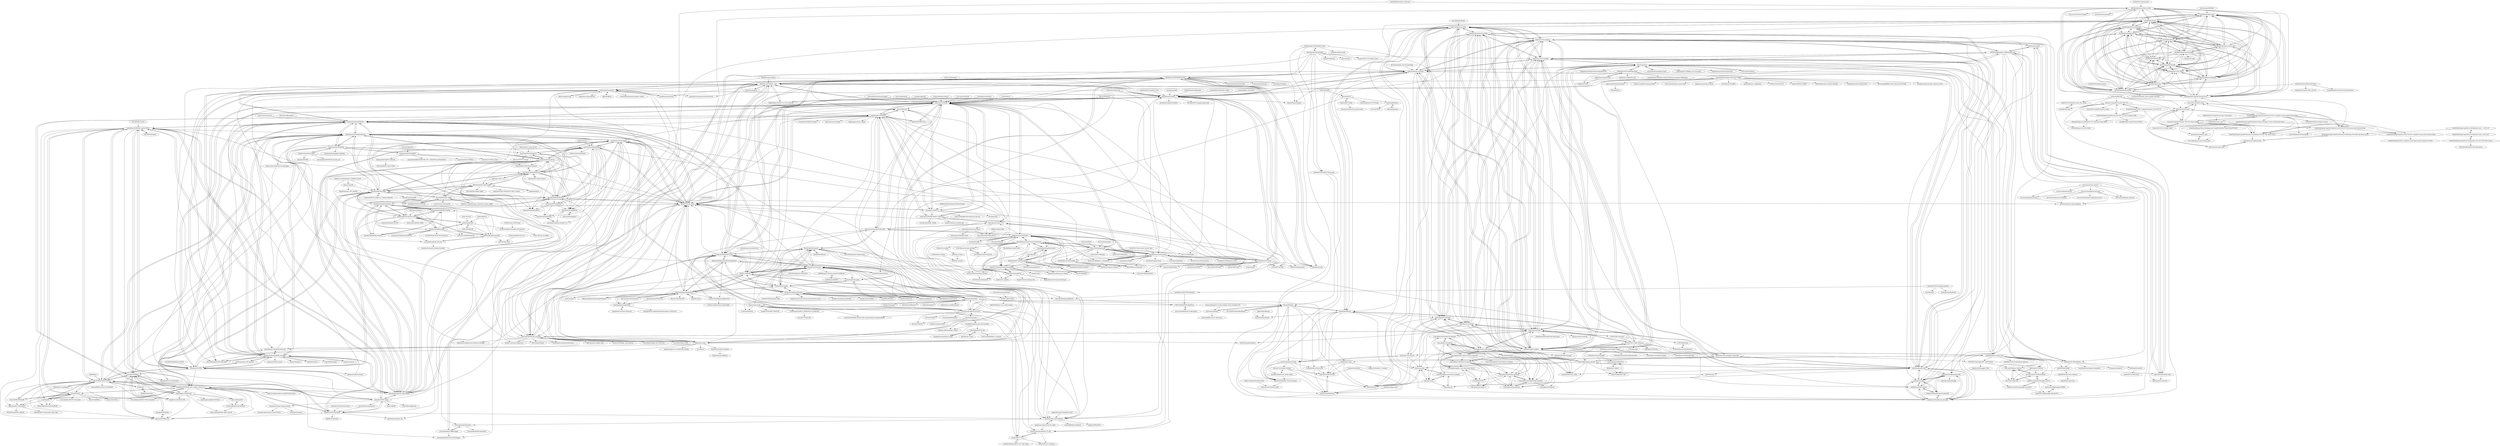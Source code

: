 digraph G {
"H1R0GH057/Anonymous" -> "davidbombal/red-python-scripts" ["e"=1]
"hak5/packetsquirrel-payloads" -> "hak5/lanturtle-modules"
"hak5/packetsquirrel-payloads" -> "hak5/nano-tetra-modules"
"hak5/packetsquirrel-payloads" -> "hak5/sharkjack-payloads"
"hak5/packetsquirrel-payloads" -> "hak5/signalowl-payloads"
"hak5/packetsquirrel-payloads" -> "hak5/bashbunny-payloads"
"hak5/packetsquirrel-payloads" -> "hak5/bashbunny-wiki"
"hak5/packetsquirrel-payloads" -> "hak5/keycroc-payloads"
"hak5/packetsquirrel-payloads" -> "hak5/pineapple-modules"
"hak5/packetsquirrel-payloads" -> "hak5/wifipineapple-openwrt"
"hak5/packetsquirrel-payloads" -> "hak5/plunderbug-scripts"
"hak5/packetsquirrel-payloads" -> "hak5darren/wp6"
"hak5/packetsquirrel-payloads" -> "hak5/shark-files"
"hak5/packetsquirrel-payloads" -> "xillwillx/BashBunny"
"hak5/packetsquirrel-payloads" -> "hak5/omg-payloads"
"hak5/packetsquirrel-payloads" -> "hak5darren/bashbunny-payloads"
"bettercap/bettercap" -> "evilsocket/pwnagotchi" ["e"=1]
"aircrack-ng/rtl8188eus" -> "davidbombal/Kali-Linux" ["e"=1]
"RoganDawes/P4wnP1_aloa" -> "RoganDawes/P4wnP1"
"RoganDawes/P4wnP1_aloa" -> "NightRang3r/P4wnP1-A.L.O.A.-Payloads" ["e"=1]
"RoganDawes/P4wnP1_aloa" -> "evilsocket/pwnagotchi"
"RoganDawes/P4wnP1_aloa" -> "whid-injector/WHID"
"RoganDawes/P4wnP1_aloa" -> "samyk/poisontap" ["e"=1]
"RoganDawes/P4wnP1_aloa" -> "dbisu/pico-ducky"
"RoganDawes/P4wnP1_aloa" -> "hak5/usbrubberducky-payloads"
"RoganDawes/P4wnP1_aloa" -> "SpacehuhnTech/WiFiDuck"
"RoganDawes/P4wnP1_aloa" -> "CedArctic/DigiSpark-Scripts"
"RoganDawes/P4wnP1_aloa" -> "SpacehuhnTech/esp8266_deauther"
"RoganDawes/P4wnP1_aloa" -> "hak5darren/USB-Rubber-Ducky"
"RoganDawes/P4wnP1_aloa" -> "portapack-mayhem/mayhem-firmware" ["e"=1]
"RoganDawes/P4wnP1_aloa" -> "justcallmekoko/ESP32Marauder" ["e"=1]
"RoganDawes/P4wnP1_aloa" -> "whatotter/pwnhyve" ["e"=1]
"RoganDawes/P4wnP1_aloa" -> "jayofelony/pwnagotchi" ["e"=1]
"DanMcInerney/wifijammer" -> "RoganDawes/P4wnP1" ["e"=1]
"MTK911/Attiny85" -> "CedArctic/DigiSpark-Scripts"
"MTK911/Attiny85" -> "thewhiteh4t/flashsploit"
"MTK911/Attiny85" -> "kovinevmv/DigiSparkStealer"
"MTK911/Attiny85" -> "mame82/duck2spark"
"MTK911/Attiny85" -> "digistump/DigistumpArduino"
"MTK911/Attiny85" -> "SpacehuhnTech/WiFiDuck"
"MTK911/Attiny85" -> "hak5/usbrubberducky-payloads"
"MTK911/Attiny85" -> "hak5darren/USB-Rubber-Ducky"
"MTK911/Attiny85" -> "whid-injector/WHID"
"MTK911/Attiny85" -> "dbisu/pico-ducky"
"MTK911/Attiny85" -> "CedArctic/digiQuack"
"MTK911/Attiny85" -> "toxydose/Duckyspark"
"MTK911/Attiny85" -> "joelsernamoreno/BadUSB-Cable" ["e"=1]
"MTK911/Attiny85" -> "risinek/esp32-wifi-penetration-tool" ["e"=1]
"MTK911/Attiny85" -> "RoganDawes/P4wnP1_aloa"
"P0cL4bs/wifipumpkin3" -> "SpacehuhnTech/WiFiDuck" ["e"=1]
"vanhoefm/krackattacks" -> "whid-injector/WHID" ["e"=1]
"evilsocket/arc" -> "whid-injector/WHID" ["e"=1]
"pelya/android-keyboard-gadget" -> "whid-injector/WHID" ["e"=1]
"hak5/sharkjack-payloads" -> "hak5/packetsquirrel-payloads"
"hak5/sharkjack-payloads" -> "hak5/signalowl-payloads"
"hak5/sharkjack-payloads" -> "hak5/bashbunny-payloads"
"hak5/sharkjack-payloads" -> "hak5/pineapple-modules"
"hak5/sharkjack-payloads" -> "hak5/lanturtle-modules"
"hak5/sharkjack-payloads" -> "hak5/keycroc-payloads"
"hak5/sharkjack-payloads" -> "hak5/nano-tetra-modules"
"hak5/sharkjack-payloads" -> "xillwillx/BashBunny"
"hak5/sharkjack-payloads" -> "hak5/omg-payloads"
"hak5/sharkjack-payloads" -> "davidbombal/hak5"
"hak5/sharkjack-payloads" -> "hak5/shark-files"
"hak5/sharkjack-payloads" -> "O-MG/O.MG_Cable-Firmware"
"hak5/sharkjack-payloads" -> "hak5/usbrubberducky-payloads"
"hak5/sharkjack-payloads" -> "I-Am-Jakoby/hak5-submissions"
"hak5/sharkjack-payloads" -> "hak5/hak5-docs"
"woj-ciech/kamerka" -> "whid-injector/WHID" ["e"=1]
"virtualabs/btlejack" -> "RoganDawes/LOGITacker" ["e"=1]
"agucova/awesome-esp" -> "SpacehuhnTech/WiFiDuck" ["e"=1]
"thewhiteh4t/flashsploit" -> "kovinevmv/DigiSparkStealer"
"thewhiteh4t/flashsploit" -> "MTK911/Attiny85"
"thewhiteh4t/flashsploit" -> "CedArctic/DigiSpark-Scripts"
"thewhiteh4t/flashsploit" -> "joelsernamoreno/BadUSB-Cable" ["e"=1]
"thewhiteh4t/flashsploit" -> "marcoperg/DigisparkBadUsb"
"thewhiteh4t/flashsploit" -> "thewhiteh4t/killcast"
"thewhiteh4t/flashsploit" -> "CedArctic/digiQuack"
"thewhiteh4t/flashsploit" -> "chris408/digispark-usbkey-board"
"thewhiteh4t/flashsploit" -> "mame82/duck2spark"
"thewhiteh4t/flashsploit" -> "Catboy96/Automator"
"thewhiteh4t/flashsploit" -> "toxydose/Duckyspark"
"thewhiteh4t/flashsploit" -> "M4cs/DigiDuck-Framework"
"SpacehuhnTech/SimpleCLI" -> "spacehuhn/SimpleButton"
"SpacehuhnTech/SimpleCLI" -> "spacehuhn/ArduinoARPspoof"
"SpacehuhnTech/SimpleCLI" -> "jbtronics/ESP32Console" ["e"=1]
"SpacehuhnTech/SimpleCLI" -> "SpacehuhnTech/DeauthDetector"
"SpacehuhnTech/SimpleCLI" -> "spacehuhn/PacketMonitor"
"SpacehuhnTech/SimpleCLI" -> "spacehuhn/DstikeUpdater"
"SpacehuhnTech/SimpleCLI" -> "spacehuhn/ArduinoPcap"
"jamesbcook/power-ducky" -> "hak5/hak5-docs"
"jamesbcook/power-ducky" -> "phpsystems/Rubber-Ducky-Payloads"
"jamesbcook/power-ducky" -> "Dfaults/USB-Rubber-Duckky"
"jamesbcook/power-ducky" -> "dayofdoom/bella-usb-rubber-ducky"
"jamesbcook/power-ducky" -> "ThoughtfulDev/PyDuckGen"
"deviantollam/Key-and-Pin-Decoding" -> "hak5/bashbunny-payloads" ["e"=1]
"xtr4nge/FruityWifi" -> "RoganDawes/P4wnP1" ["e"=1]
"vk496/linset" -> "M1z23R/ESP8266-EvilTwin" ["e"=1]
"fhessel/esp32_https_server" -> "SpacehuhnTech/SimpleCLI" ["e"=1]
"vanhoefm/krackattacks-scripts" -> "RoganDawes/P4wnP1" ["e"=1]
"unprovable/PentestHardware" -> "Keysight/Jlsca" ["e"=1]
"SpacehuhnTech/WiFiDuck" -> "spacehuhn/wifi_ducky"
"SpacehuhnTech/WiFiDuck" -> "SpacehuhnTech/DeauthDetector"
"SpacehuhnTech/WiFiDuck" -> "SpacehuhnTech/esp8266_deauther"
"SpacehuhnTech/WiFiDuck" -> "whid-injector/WHID"
"SpacehuhnTech/WiFiDuck" -> "spacehuhn/esp8266_beaconSpam"
"SpacehuhnTech/WiFiDuck" -> "samdenty/Wi-PWN"
"SpacehuhnTech/WiFiDuck" -> "CedArctic/DigiSpark-Scripts"
"SpacehuhnTech/WiFiDuck" -> "SpacehuhnTech/Huhnitor"
"SpacehuhnTech/WiFiDuck" -> "MTK911/Attiny85"
"SpacehuhnTech/WiFiDuck" -> "adamff-dev/ESP8266-Captive-Portal"
"SpacehuhnTech/WiFiDuck" -> "risinek/esp32-wifi-penetration-tool" ["e"=1]
"SpacehuhnTech/WiFiDuck" -> "justcallmekoko/ESP32Marauder" ["e"=1]
"SpacehuhnTech/WiFiDuck" -> "RoganDawes/P4wnP1_aloa"
"SpacehuhnTech/WiFiDuck" -> "dbisu/pico-ducky"
"SpacehuhnTech/WiFiDuck" -> "exploitagency/ESPloitV2"
"mayankmetha/Rucky" -> "hak5/sharkjack-payloads" ["e"=1]
"x821938/PoorMansBashBunny" -> "tholum/PiBunny"
"mharjac/bad_ducky" -> "basic4/USB-Rubber-Ducky-Clone-using-Arduino-Leonardo-Beetle"
"mharjac/bad_ducky" -> "Seytonic/Duckduino-microSD"
"mharjac/bad_ducky" -> "asciiterminal/CJMCU_ATMEGA32U4_BADUSB"
"mharjac/bad_ducky" -> "puckk/CJMCU-3212"
"mharjac/bad_ducky" -> "joelsernamoreno/badusb_sd_wifi"
"mharjac/bad_ducky" -> "Dukweeno/Duckuino"
"mharjac/bad_ducky" -> "Insight1620/CJMCU-BadUSB"
"mharjac/bad_ducky" -> "mame82/duck2spark"
"mharjac/bad_ducky" -> "screetsec/Pateensy" ["e"=1]
"mharjac/bad_ducky" -> "spacehuhn/wifi_ducky"
"mharjac/bad_ducky" -> "CedArctic/DigiSpark-Scripts"
"mharjac/bad_ducky" -> "thewhiteh4t/flashsploit"
"adamff-dev/ESP8266-Captive-Portal" -> "adamff-dev/ESP8266_WiFi_Captive_Portal_2.0"
"adamff-dev/ESP8266-Captive-Portal" -> "M1z23R/ESP8266-EvilTwin"
"adamff-dev/ESP8266-Captive-Portal" -> "adamff-dev/PwrDeauther"
"adamff-dev/ESP8266-Captive-Portal" -> "wlwatkins/ESPBug"
"adamff-dev/ESP8266-Captive-Portal" -> "adamff-dev/WiFi-Spam"
"adamff-dev/ESP8266-Captive-Portal" -> "samdenty/Wi-PWN"
"adamff-dev/ESP8266-Captive-Portal" -> "SpacehuhnTech/WiFiDuck"
"adamff-dev/ESP8266-Captive-Portal" -> "p3tr0s/PhiSiFi"
"adamff-dev/ESP8266-Captive-Portal" -> "spacehuhn/esp8266_beaconSpam"
"adamff-dev/ESP8266-Captive-Portal" -> "sankethj/ZiFi"
"adamff-dev/ESP8266-Captive-Portal" -> "guanicoe/ESPBug_PIO"
"adamff-dev/ESP8266-Captive-Portal" -> "kalanda/esp8266-sniffer"
"adamff-dev/ESP8266-Captive-Portal" -> "exploitagency/ESPortalV2"
"adamff-dev/ESP8266-Captive-Portal" -> "MS-WEB-BN/h4rpy" ["e"=1]
"adamff-dev/ESP8266-Captive-Portal" -> "SpacehuhnTech/DeauthDetector"
"yadox666/The-Hackers-Hardware-Toolkit" -> "V33RU/IoTSecurity101" ["e"=1]
"yadox666/The-Hackers-Hardware-Toolkit" -> "whid-injector/WHID"
"yadox666/The-Hackers-Hardware-Toolkit" -> "cn0xroot/RFSec-ToolKit" ["e"=1]
"yadox666/The-Hackers-Hardware-Toolkit" -> "W00t3k/Awesome-Cellular-Hacking" ["e"=1]
"yadox666/The-Hackers-Hardware-Toolkit" -> "RoganDawes/P4wnP1"
"yadox666/The-Hackers-Hardware-Toolkit" -> "m4ll0k/Awesome-Hacking-Tools" ["e"=1]
"yadox666/The-Hackers-Hardware-Toolkit" -> "bluscreenofjeff/Red-Team-Infrastructure-Wiki" ["e"=1]
"yadox666/The-Hackers-Hardware-Toolkit" -> "jaredthecoder/awesome-vehicle-security" ["e"=1]
"yadox666/The-Hackers-Hardware-Toolkit" -> "infosecn1nja/Red-Teaming-Toolkit" ["e"=1]
"yadox666/The-Hackers-Hardware-Toolkit" -> "unprovable/PentestHardware"
"yadox666/The-Hackers-Hardware-Toolkit" -> "toolswatch/blackhat-arsenal-tools" ["e"=1]
"yadox666/The-Hackers-Hardware-Toolkit" -> "nebgnahz/awesome-iot-hacks" ["e"=1]
"yadox666/The-Hackers-Hardware-Toolkit" -> "shr3ddersec/Shr3dKit" ["e"=1]
"yadox666/The-Hackers-Hardware-Toolkit" -> "adon90/pentest_compilation" ["e"=1]
"yadox666/The-Hackers-Hardware-Toolkit" -> "RoganDawes/P4wnP1_aloa"
"whid-injector/WHID-Mobile-Connector" -> "whid-injector/whid-31337"
"whid-injector/WHID-Mobile-Connector" -> "swisskyrepo/WHID_Toolkit" ["e"=1]
"whid-injector/WHID-Mobile-Connector" -> "whid-injector/WHID"
"whid-injector/WHID-Mobile-Connector" -> "exploitagency/ESPloitV2"
"whid-injector/WHID-Mobile-Connector" -> "PaulSec/Shodan.io-mobile-app"
"rfidtool/ESP-RFID-Tool" -> "exploitagency/ESPloitV2" ["e"=1]
"rfidtool/ESP-RFID-Tool" -> "whid-injector/WHID" ["e"=1]
"RoganDawes/LOGITacker" -> "mame82/UnifyingVulnsDisclosureRepo"
"RoganDawes/LOGITacker" -> "RoganDawes/munifying"
"RoganDawes/LOGITacker" -> "BastilleResearch/nrf-research-firmware"
"RoganDawes/LOGITacker" -> "ronangaillard/logitech-mouse"
"RoganDawes/LOGITacker" -> "insecurityofthings/jackit"
"RoganDawes/LOGITacker" -> "bilogic/logitech-unifying-device"
"RoganDawes/LOGITacker" -> "BastilleResearch/mousejack"
"RoganDawes/LOGITacker" -> "insecurityofthings/uC_mousejack"
"RoganDawes/LOGITacker" -> "whid-injector/whid-31337"
"RoganDawes/LOGITacker" -> "whid-injector/WHID"
"RoganDawes/LOGITacker" -> "mame82/munifying_pre_release"
"RoganDawes/LOGITacker" -> "joelsernamoreno/BadUSB-Cable" ["e"=1]
"RoganDawes/LOGITacker" -> "virtualabs/btlejack" ["e"=1]
"RoganDawes/LOGITacker" -> "marcnewlin/presentation-clickers"
"RoganDawes/LOGITacker" -> "nccgroup/Sniffle" ["e"=1]
"hak5/nano-tetra-modules" -> "hak5/lanturtle-modules"
"hak5/nano-tetra-modules" -> "hak5/packetsquirrel-payloads"
"hak5/nano-tetra-modules" -> "hak5/wifipineapple-openwrt"
"hak5/nano-tetra-modules" -> "hak5/bashbunny-wiki"
"hak5/nano-tetra-modules" -> "hak5/signalowl-payloads"
"hak5/nano-tetra-modules" -> "hak5/nano-tetra-packages-community"
"hak5/nano-tetra-modules" -> "hak5/bashbunny-payloads"
"hak5/nano-tetra-modules" -> "hak5/sharkjack-payloads"
"hak5/nano-tetra-modules" -> "WiFiPineapple/legacy-wifipineapple-wiki"
"hak5/nano-tetra-modules" -> "hak5darren/wp6"
"hak5/nano-tetra-modules" -> "hak5darren/wifipineapple-wiki"
"hak5/nano-tetra-modules" -> "hak5/keycroc-payloads"
"hak5/nano-tetra-modules" -> "hak5darren/bashbunny-payloads"
"hak5/nano-tetra-modules" -> "hak5/pineapple-modules"
"hak5/nano-tetra-modules" -> "kleo/evilportals"
"SensorsIot/Wi-Fi-Sniffer-as-a-Human-detector" -> "kalanda/esp8266-sniffer" ["e"=1]
"ESP-EOS/ESP32-WiFi-Sniffer" -> "ETS-PoliTO/esp32-sniffer"
"ESP-EOS/ESP32-WiFi-Sniffer" -> "spacehuhn/PacketMonitor32"
"ESP-EOS/ESP32-WiFi-Sniffer" -> "AndreasFischer1985/ESP32-MAC-Scanner"
"ESP-EOS/ESP32-WiFi-Sniffer" -> "kalanda/esp8266-sniffer"
"ESP-EOS/ESP32-WiFi-Sniffer" -> "lpodkalicki/blog" ["e"=1]
"ESP-EOS/ESP32-WiFi-Sniffer" -> "n0w/esp8266-simple-sniffer"
"ESP-EOS/ESP32-WiFi-Sniffer" -> "mmMikeKn/ESP32-WiFi-tool" ["e"=1]
"tobozo/ESP32-BLECollector" -> "spacehuhn/PacketMonitor32" ["e"=1]
"hak5/signalowl-payloads" -> "hak5/plunderbug-scripts"
"hak5/signalowl-payloads" -> "hak5/hak5-docs"
"hak5/signalowl-payloads" -> "hak5/shark-files"
"hak5/signalowl-payloads" -> "hak5/keycroc-payloads"
"hak5/signalowl-payloads" -> "hak5/lanturtle-modules"
"hak5/signalowl-payloads" -> "hak5/hak5-wifi-coconut"
"hak5/signalowl-payloads" -> "hak5/packetsquirrel-payloads"
"hak5/signalowl-payloads" -> "hak5/sharkjack-payloads"
"hak5/signalowl-payloads" -> "hak5/nano-tetra-modules"
"adde88/openwrt-useful-tools" -> "sailboat-anon/wifi-pineapple-mark-vii"
"adde88/openwrt-useful-tools" -> "mubix/open-ssids"
"adde88/openwrt-useful-tools" -> "alex-sesh/Wifipass-Capture"
"adde88/openwrt-useful-tools" -> "adde88/ManaToolkit"
"adde88/openwrt-useful-tools" -> "claytoncasey01/EvilPortalsPine"
"adde88/openwrt-useful-tools" -> "kleo/evilportals"
"adde88/openwrt-useful-tools" -> "hak5/pineapple-modules"
"adde88/openwrt-useful-tools" -> "adde88/hcxtools-hcxdumptool-openwrt"
"adde88/openwrt-useful-tools" -> "SgtFoose/Evil-Portals"
"adde88/openwrt-useful-tools" -> "TW-D/WiFi-Pineapple-MK7_REST-Client"
"adde88/openwrt-useful-tools" -> "frozenjava/EvilPortalNano"
"adde88/openwrt-useful-tools" -> "alex-sesh/evilportals"
"adde88/openwrt-useful-tools" -> "jamesbcook/power-ducky"
"adde88/openwrt-useful-tools" -> "sailboat-anon/wifi-pineapple-war-driver"
"0xjmux/InsanelyCheapElectronics" -> "michalmonday/supremeDuck" ["e"=1]
"ETS-PoliTO/esp32-sniffer" -> "ESP-EOS/ESP32-WiFi-Sniffer"
"ETS-PoliTO/esp32-sniffer" -> "mmMikeKn/ESP32-WiFi-tool" ["e"=1]
"ETS-PoliTO/esp32-sniffer" -> "anvarnarz/python-qisqa-qollanma"
"ETS-PoliTO/esp32-sniffer" -> "kalanda/esp8266-sniffer"
"ETS-PoliTO/esp32-sniffer" -> "Matheus-Garbelini/esp32_bluetooth_classic_sniffer" ["e"=1]
"ETS-PoliTO/esp32-sniffer" -> "anvarnarz/uci-wifi-dataset"
"PacktPublishing/CompTIA-Security-SY0-501-Complete-Course-and-Practice-Exam" -> "Samsar4/CompTIA-Security-SY0-501-Study-Guide"
"PacktPublishing/CompTIA-Security-SY0-501-Complete-Course-and-Practice-Exam" -> "fjavierm/security-plus"
"PacktPublishing/CompTIA-Security-SY0-501-Complete-Course-and-Practice-Exam" -> "PacktPublishing/CompTIA-Security-Certification-SY0-601-The-Total-Course"
"PacktPublishing/CompTIA-Security-SY0-501-Complete-Course-and-Practice-Exam" -> "PacktPublishing/CompTIA-Network-Cert-N10-007-Full-Course-and-Practice-Exam"
"PacktPublishing/CompTIA-Security-SY0-501-Complete-Course-and-Practice-Exam" -> "saira-h/SecurityPlus-notes"
"PacktPublishing/CompTIA-Security-SY0-501-Complete-Course-and-Practice-Exam" -> "PacktPublishing/CompTIA-CySA-CS0-001-Complete-Course-and-Practice-Exam"
"PacktPublishing/CompTIA-Security-SY0-501-Complete-Course-and-Practice-Exam" -> "PacktPublishing/CompTIA-Pentest-Ethical-Hacking-Course-and-Practice-Exam"
"PacktPublishing/CompTIA-Security-SY0-501-Complete-Course-and-Practice-Exam" -> "DanySafatli/network-handbook"
"PacktPublishing/CompTIA-Security-SY0-501-Complete-Course-and-Practice-Exam" -> "davidbombal/CompTIA-Security-Plus"
"PacktPublishing/CompTIA-Security-SY0-501-Complete-Course-and-Practice-Exam" -> "CryptoRootOfficial/comptia-security"
"PacktPublishing/CompTIA-Security-SY0-501-Complete-Course-and-Practice-Exam" -> "jdw0069/Security_Cert"
"marcnewlin/presentation-clickers" -> "SySS-Research/keyjector"
"WiPi-Hunter/PiDense" -> "kleo/evilportals" ["e"=1]
"WiPi-Hunter/PiDense" -> "adde88/openwrt-useful-tools" ["e"=1]
"asciiterminal/CJMCU_ATMEGA32U4_BADUSB" -> "mcore1976/badUSB"
"puckk/CJMCU-3212" -> "TheMMcOfficial/CJMCU-3212-wifi_ducky"
"puckk/CJMCU-3212" -> "joelsernamoreno/badusb_sd_wifi"
"puckk/CJMCU-3212" -> "robertio/DM-3212-Badusb"
"joelsernamoreno/badusb_sd_wifi" -> "puckk/CJMCU-3212"
"joelsernamoreno/badusb_sd_wifi" -> "robertio/DM-3212-Badusb"
"thewhiteh4t/killcast" -> "thewhiteh4t/flashsploit"
"evilsocket/bleah" -> "insecurityofthings/jackit" ["e"=1]
"hak5darren/packetsquirrel-payloads" -> "hak5darren/wifipineapple-wiki"
"hak5darren/packetsquirrel-payloads" -> "hak5darren/bashbunny-payloads"
"hak5darren/packetsquirrel-payloads" -> "hak5darren/ducky-flasher"
"hak5darren/packetsquirrel-payloads" -> "hak5darren/wp6"
"chris408/digispark-usbkey-board" -> "insecurityofthings/uDuck"
"chris408/digispark-usbkey-board" -> "thewhiteh4t/flashsploit"
"dustypioneer/pentest_plus" -> "luca-regne/pentest-plus-study-notes"
"Jeija/esp32-80211-tx" -> "spacehuhn/PacketMonitor32" ["e"=1]
"Jeija/esp32-80211-tx" -> "kieransimkin/esp8266-freedom" ["e"=1]
"Jeija/esp32-80211-tx" -> "ESP-EOS/ESP32-WiFi-Sniffer" ["e"=1]
"spacehuhn/WiFiSatellite" -> "spacehuhn/DstikeUpdater"
"spacehuhn/WiFiSatellite" -> "spacehuhn/SimpleButton"
"spacehuhn/WiFiSatellite" -> "spacehuhn/packetGraph"
"BSidesCbr/BUSSide" -> "whid-injector/Burtleina-Board"
"ArminJo/micronucleus-firmware" -> "ArminJo/DigistumpArduino"
"kovinevmv/DigiSparkStealer" -> "thewhiteh4t/flashsploit"
"kovinevmv/DigiSparkStealer" -> "MTK911/Attiny85"
"kovinevmv/DigiSparkStealer" -> "CedArctic/DigiSpark-Scripts"
"kovinevmv/DigiSparkStealer" -> "marcoperg/DigisparkBadUsb"
"kovinevmv/DigiSparkStealer" -> "CedArctic/digiQuack"
"kovinevmv/DigiSparkStealer" -> "hakanonymos/steal-chrome-password-all-version" ["e"=1]
"kovinevmv/DigiSparkStealer" -> "Catboy96/Automator"
"kovinevmv/DigiSparkStealer" -> "SaulBerrenson/BrowserStealer" ["e"=1]
"kovinevmv/DigiSparkStealer" -> "OxMarco/BadUSB"
"kovinevmv/DigiSparkStealer" -> "Xyl2k/Cookie-stealer"
"kovinevmv/DigiSparkStealer" -> "M4cs/DigiDuck-Framework"
"kovinevmv/DigiSparkStealer" -> "swagkarna/StormKitty" ["e"=1]
"kovinevmv/DigiSparkStealer" -> "LimerBoy/ToxicEye" ["e"=1]
"kovinevmv/DigiSparkStealer" -> "C4PT41ND34DP00L/DigiDuck"
"kovinevmv/DigiSparkStealer" -> "LimerBoy/Adamantium-Thief" ["e"=1]
"lspoplove/Deauther-Project" -> "justcallmekoko/ESP8266_Deauth_All" ["e"=1]
"lspoplove/Deauther-Project" -> "SpacehuhnTech/Huhnitor"
"lspoplove/Deauther-Project" -> "justcallmekoko/Tinyduck"
"lspoplove/Deauther-Project" -> "lspoplove/DSTIKE"
"adamff-dev/PwrDeauther" -> "adamff-dev/WiFi-Spam"
"adamff-dev/PwrDeauther" -> "adamff-dev/ESP8266_WiFi_Captive_Portal_2.0"
"adamff-dev/PwrDeauther" -> "adamff-dev/ESP8266-Captive-Portal"
"adamff-dev/PwrDeauther" -> "guanicoe/ESPBug_PIO"
"adamff-dev/PwrDeauther" -> "ZKAW/wifi-deauther" ["e"=1]
"adamff-dev/PwrDeauther" -> "wlwatkins/ESPBug"
"adamff-dev/PwrDeauther" -> "michalmonday/supremeDuck"
"adamff-dev/PwrDeauther" -> "deantonious/hackOx_old" ["e"=1]
"O-MG/DemonSeed" -> "O-MG/O.MG_Cable-Firmware"
"O-MG/DemonSeed" -> "whid-injector/whid-31337"
"a4004/n2d" -> "Rodmg/esptool-gui"
"a4004/n2d" -> "M1z23R/ESP8266-EvilTwin"
"a4004/n2d" -> "wlwatkins/ESPBug"
"mame82/UnifyingVulnsDisclosureRepo" -> "RoganDawes/LOGITacker"
"mame82/UnifyingVulnsDisclosureRepo" -> "RoganDawes/nrf-research-firmware"
"mame82/UnifyingVulnsDisclosureRepo" -> "RoganDawes/munifying"
"mame82/UnifyingVulnsDisclosureRepo" -> "mame82/munifying_pre_release"
"mame82/UnifyingVulnsDisclosureRepo" -> "marcnewlin/presentation-clickers"
"mame82/UnifyingVulnsDisclosureRepo" -> "mame82/misc"
"PacktPublishing/CompTIA-Network-Cert-N10-007-Full-Course-and-Practice-Exam" -> "PacktPublishing/CompTIA-CySA-CS0-001-Complete-Course-and-Practice-Exam"
"PacktPublishing/CompTIA-Network-Cert-N10-007-Full-Course-and-Practice-Exam" -> "Samsar4/CompTIA-Security-SY0-501-Study-Guide"
"PacktPublishing/CompTIA-Network-Cert-N10-007-Full-Course-and-Practice-Exam" -> "PacktPublishing/CompTIA-Security-Certification-SY0-601-The-Total-Course"
"PacktPublishing/CompTIA-Network-Cert-N10-007-Full-Course-and-Practice-Exam" -> "DanySafatli/network-handbook"
"PacktPublishing/CompTIA-Network-Cert-N10-007-Full-Course-and-Practice-Exam" -> "PacktPublishing/CompTIA-Network-Certification-N10-008-The-Total-Course"
"C4PT41ND34DP00L/DigiDuck" -> "jmrcsnchz/DigiSpark_DuckyScripts"
"PacktPublishing/CompTIA-Pentest-Ethical-Hacking-Course-and-Practice-Exam" -> "dustypioneer/pentest_plus"
"PacktPublishing/CompTIA-Pentest-Ethical-Hacking-Course-and-Practice-Exam" -> "PacktPublishing/-Ethical-Hacking-and-CompTIA-PenTest-Exam-Prep-PT0-002-"
"PacktPublishing/CompTIA-Pentest-Ethical-Hacking-Course-and-Practice-Exam" -> "PacktPublishing/CompTIA-CySA-CS0-001-Complete-Course-and-Practice-Exam"
"spacehuhn/SimpleButton" -> "spacehuhn/SimpleList"
"spacehuhn/SimpleButton" -> "spacehuhn/packetGraph"
"spacehuhn/SimpleButton" -> "spacehuhn/nodemcu-devkit-v1.0"
"adamff-dev/WiFi-Spam" -> "adamff-dev/PwrDeauther"
"adamff-dev/WiFi-Spam" -> "adamff-dev/ESP8266_WiFi_Captive_Portal_2.0"
"adamff-dev/WiFi-Spam" -> "adamff-dev/ESP8266-Captive-Portal"
"adamff-dev/WiFi-Spam" -> "spacehuhn/esp8266_beaconSpam"
"adamff-dev/WiFi-Spam" -> "M1z23R/ESP8266-EvilTwin"
"adamff-dev/WiFi-Spam" -> "samdenty/Wi-PWN"
"adamff-dev/WiFi-Spam" -> "aryanrtm/KawaiiDeauther" ["e"=1]
"adamff-dev/WiFi-Spam" -> "hash3liZer/wifijammer" ["e"=1]
"adamff-dev/WiFi-Spam" -> "spacehuhn/wifi_ducky"
"adamff-dev/WiFi-Spam" -> "systematicat/hack-captive-portals"
"adamff-dev/WiFi-Spam" -> "Squuv/WifiBF" ["e"=1]
"OxMarco/RogueCaptivePortal" -> "kinnounko/esp8266-captive-attack"
"OxMarco/RogueCaptivePortal" -> "ridercz/HoneyESP"
"ridercz/HoneyESP" -> "OxMarco/RogueCaptivePortal"
"exploitagency/ESPortalV2" -> "exploitagency/ESPloitV2"
"exploitagency/ESPortalV2" -> "wlwatkins/ESPBug"
"exploitagency/ESPortalV2" -> "exploitagency/github-ESPortal"
"exploitagency/ESPortalV2" -> "guanicoe/ESPBug_PIO"
"exploitagency/ESPortalV2" -> "ridercz/HoneyESP"
"exploitagency/ESPortalV2" -> "OxMarco/RogueCaptivePortal"
"exploitagency/ESPortalV2" -> "kinnounko/esp8266-captive-attack"
"exploitagency/ESPortalV2" -> "tomellericcardo/EVIL-ESP"
"theNetworkChuck/NetworkChuck" -> "davidbombal/pythonvideos"
"theNetworkChuck/NetworkChuck" -> "truqode/theNetworkChuck-NetworkChuck"
"theNetworkChuck/NetworkChuck" -> "theNetworkChuck/CCNA_200-301"
"jcldf/digisparkABNT2" -> "jcldf/digispark-chrome-password-exfiltrate"
"samdenty/injectify" -> "whid-injector/WHID" ["e"=1]
"RoganDawes/munifying" -> "RoganDawes/LOGITacker"
"RoganDawes/munifying" -> "RoganDawes/munifying-web"
"RoganDawes/munifying" -> "mame82/UnifyingVulnsDisclosureRepo"
"RoganDawes/munifying" -> "Logitech/fw_updates"
"RoganDawes/munifying" -> "RoganDawes/nrf-research-firmware"
"hak5/wifipineapple-openwrt" -> "hak5/bashbunny-wiki"
"hak5/wifipineapple-openwrt" -> "hak5/nano-tetra-packages-community"
"hak5/wifipineapple-openwrt" -> "hak5/ToorChat"
"hak5/wifipineapple-openwrt" -> "hak5/nano-tetra-modules"
"hak5/wifipineapple-openwrt" -> "hak5/plunderbug-scripts"
"hak5/wifipineapple-openwrt" -> "hak5/lanturtle-modules"
"hak5/wifipineapple-openwrt" -> "hak5/openwrt"
"hak5/wifipineapple-openwrt" -> "hak5/shark-files"
"ossiozac/Raspberry-Pi-Zero-Rubber-Ducky-Duckberry-Pi" -> "theresalu/rspiducky" ["e"=1]
"PacktPublishing/-Ethical-Hacking-and-CompTIA-PenTest-Exam-Prep-PT0-002-" -> "luca-regne/pentest-plus-study-notes"
"PacktPublishing/-Ethical-Hacking-and-CompTIA-PenTest-Exam-Prep-PT0-002-" -> "dustypioneer/pentest_plus"
"mattlawer/wifipineapple-Besside-NG" -> "mattlawer/wifipineapple-PMKID"
"mattlawer/wifipineapple-PMKID" -> "mattlawer/wifipineapple-Besside-NG"
"hak5/plunderbug-scripts" -> "hak5/signalowl-payloads"
"mubix/open-ssids" -> "superteece/lanturtle-files"
"mubix/open-ssids" -> "ThoughtfulDev/PyDuckGen"
"mubix/open-ssids" -> "elkentaro/NodeMCU_Scanner"
"mubix/open-ssids" -> "hak5/hak5-docs"
"spacehuhn/SimpleList" -> "spacehuhn/SimpleButton"
"spacehuhn/nodemcu-devkit-v1.0" -> "spacehuhn/packetGraph"
"PacktPublishing/CompTIA-CySA-CS0-001-Complete-Course-and-Practice-Exam" -> "PacktPublishing/TOTAL-CompTIA-CySA-Cybersecurity-Analyst-CS0-002"
"besimaltnok/Hak5Gear" -> "superteece/lanturtle-files"
"hak5/nano-tetra-packages-community" -> "hak5/wifipineapple-openwrt"
"hak5/nano-tetra-packages-community" -> "hak5/nano-tetra-modules"
"hak5/nano-tetra-packages-community" -> "hak5/bashbunny-wiki"
"justcallmekoko/ESP32Marauder" -> "SpacehuhnTech/esp8266_deauther" ["e"=1]
"whid-injector/whid-31337" -> "whid-injector/WHID-Mobile-Connector"
"whid-injector/whid-31337" -> "whid-injector/Focaccia-Board"
"whid-injector/whid-31337" -> "joelsernamoreno/BadUSB-Cable" ["e"=1]
"whid-injector/whid-31337" -> "insecurityofthings/uC_mousejack"
"whid-injector/whid-31337" -> "whid-injector/Burtleina-Board"
"caioau/badUSB-Targeting-Android" -> "desktopsetup/BadDroid" ["e"=1]
"caioau/badUSB-Targeting-Android" -> "daveti/badusb"
"caioau/badUSB-Targeting-Android" -> "JodyWeijers/BadUSB-DigiSpark"
"nodemcu/nodemcu-flasher" -> "SpacehuhnTech/esp8266_deauther" ["e"=1]
"Matheus-Garbelini/esp32_esp8266_attacks" -> "kalanda/esp8266-sniffer" ["e"=1]
"Matheus-Garbelini/esp32_esp8266_attacks" -> "pulkin/esp8266-injection-example" ["e"=1]
"Matheus-Garbelini/esp32_esp8266_attacks" -> "adamhrv/skylift" ["e"=1]
"digistump/DigistumpArduino" -> "digistump/DigisparkArduinoIntegration"
"digistump/DigistumpArduino" -> "micronucleus/micronucleus" ["e"=1]
"digistump/DigistumpArduino" -> "CedArctic/DigiSpark-Scripts"
"digistump/DigistumpArduino" -> "Catboy96/Automator"
"digistump/DigistumpArduino" -> "SpenceKonde/ATTinyCore" ["e"=1]
"digistump/DigistumpArduino" -> "ArminJo/DigistumpArduino"
"digistump/DigistumpArduino" -> "MTK911/Attiny85"
"digistump/DigistumpArduino" -> "mame82/duck2spark"
"digistump/DigistumpArduino" -> "damellis/attiny" ["e"=1]
"digistump/DigistumpArduino" -> "digistump/DigisparkExamplePrograms"
"digistump/DigistumpArduino" -> "ernesto-xload/DigisparkKeyboard"
"digistump/DigistumpArduino" -> "cnlohr/espusb" ["e"=1]
"digistump/DigistumpArduino" -> "spacehuhn/wifi_ducky"
"digistump/DigistumpArduino" -> "datacute/Tiny4kOLED" ["e"=1]
"digistump/DigistumpArduino" -> "Dukweeno/Duckuino"
"usbarmory/usbarmory" -> "RoganDawes/P4wnP1" ["e"=1]
"usbarmory/usbarmory" -> "BastilleResearch/mousejack" ["e"=1]
"usbarmory/usbarmory" -> "whid-injector/WHID" ["e"=1]
"NightRang3r/P4wnP1-A.L.O.A.-Payloads" -> "RoganDawes/P4wnP1_aloa" ["e"=1]
"NightRang3r/P4wnP1-A.L.O.A.-Payloads" -> "RoganDawes/P4wnP1" ["e"=1]
"brandonlw/Psychson" -> "hak5darren/USB-Rubber-Ducky"
"brandonlw/Psychson" -> "whid-injector/WHID"
"brandonlw/Psychson" -> "samyk/usbdriveby" ["e"=1]
"brandonlw/Psychson" -> "RoganDawes/P4wnP1"
"brandonlw/Psychson" -> "BastilleResearch/mousejack"
"brandonlw/Psychson" -> "samratashok/Kautilya" ["e"=1]
"brandonlw/Psychson" -> "spacehuhn/wifi_ducky"
"brandonlw/Psychson" -> "samyk/poisontap" ["e"=1]
"brandonlw/Psychson" -> "n1nj4sec/pupy" ["e"=1]
"brandonlw/Psychson" -> "SpiderLabs/Responder" ["e"=1]
"brandonlw/Psychson" -> "xtr4nge/FruityWifi" ["e"=1]
"brandonlw/Psychson" -> "byt3bl33d3r/MITMf" ["e"=1]
"brandonlw/Psychson" -> "Xyntax/BadUSB-code" ["e"=1]
"brandonlw/Psychson" -> "mame82/duck2spark"
"brandonlw/Psychson" -> "SpacehuhnTech/WiFiDuck"
"adamff-dev/ESP8266_WiFi_Captive_Portal_2.0" -> "adamff-dev/ESP8266-Captive-Portal"
"adamff-dev/ESP8266_WiFi_Captive_Portal_2.0" -> "adamff-dev/PwrDeauther"
"adamff-dev/ESP8266_WiFi_Captive_Portal_2.0" -> "wlwatkins/ESPBug"
"adamff-dev/ESP8266_WiFi_Captive_Portal_2.0" -> "M1z23R/ESP8266-EvilTwin"
"adamff-dev/ESP8266_WiFi_Captive_Portal_2.0" -> "guanicoe/ESPBug_PIO"
"adamff-dev/ESP8266_WiFi_Captive_Portal_2.0" -> "adamff-dev/WiFi-Spam"
"adamff-dev/ESP8266_WiFi_Captive_Portal_2.0" -> "sankethj/ZiFi"
"adamff-dev/ESP8266_WiFi_Captive_Portal_2.0" -> "OxMarco/RogueCaptivePortal"
"adamff-dev/ESP8266_WiFi_Captive_Portal_2.0" -> "exploitagency/ESPortalV2"
"adamff-dev/ESP8266_WiFi_Captive_Portal_2.0" -> "p3tr0s/PhiSiFi"
"adamff-dev/ESP8266_WiFi_Captive_Portal_2.0" -> "kalanda/esp8266-sniffer"
"adamff-dev/ESP8266_WiFi_Captive_Portal_2.0" -> "shahriarshafin/nodemcu-esp8266-fake-sign-in"
"adamff-dev/ESP8266_WiFi_Captive_Portal_2.0" -> "spacehuhn/esp8266_beaconSpam"
"adamff-dev/ESP8266_WiFi_Captive_Portal_2.0" -> "tesa-klebeband/RTL8720dn-Deauther" ["e"=1]
"adamff-dev/ESP8266_WiFi_Captive_Portal_2.0" -> "ridercz/HoneyESP"
"joelsernamoreno/EvilCrow-Keylogger" -> "justcallmekoko/Hardware-Keyloggers" ["e"=1]
"G4lile0/ESP32-WiFi-Hash-Monster" -> "spacehuhn/PacketMonitor32" ["e"=1]
"SpacehuhnTech/Huhnitor" -> "SpacehuhnTech/nightly-deauther"
"SpacehuhnTech/Huhnitor" -> "SpacehuhnTech/WiFiDuck"
"SpacehuhnTech/Huhnitor" -> "SpacehuhnTech/HackHeld"
"SpacehuhnTech/Huhnitor" -> "SpacehuhnTech/DeauthDetector"
"SpacehuhnTech/Huhnitor" -> "lspoplove/Deauther-Project"
"SpacehuhnTech/Huhnitor" -> "M1z23R/ESP8266-EvilTwin"
"SpacehuhnTech/Huhnitor" -> "wlwatkins/ESPBug"
"SpacehuhnTech/Huhnitor" -> "G4lile0/ESP32-WiFi-Hash-Monster" ["e"=1]
"SpacehuhnTech/Huhnitor" -> "mmMikeKn/ESP32-WiFi-tool" ["e"=1]
"SpacehuhnTech/Huhnitor" -> "SpacehuhnTech/SimpleCLI"
"SpacehuhnTech/Huhnitor" -> "hoangminh5210119/deauther"
"njh/EtherCard" -> "spacehuhn/ArduinoARPspoof" ["e"=1]
"aryanrtm/KawaiiDeauther" -> "adamff-dev/PwrDeauther" ["e"=1]
"evilsocket/pwnagotchi" -> "jayofelony/pwnagotchi" ["e"=1]
"evilsocket/pwnagotchi" -> "RoganDawes/P4wnP1_aloa"
"evilsocket/pwnagotchi" -> "bettercap/bettercap" ["e"=1]
"evilsocket/pwnagotchi" -> "justcallmekoko/ESP32Marauder" ["e"=1]
"evilsocket/pwnagotchi" -> "aluminum-ice/pwnagotchi" ["e"=1]
"evilsocket/pwnagotchi" -> "RoganDawes/P4wnP1"
"evilsocket/pwnagotchi" -> "infinition/Bjorn" ["e"=1]
"evilsocket/pwnagotchi" -> "SpacehuhnTech/esp8266_deauther"
"evilsocket/pwnagotchi" -> "djsime1/awesome-flipperzero" ["e"=1]
"evilsocket/pwnagotchi" -> "UberGuidoZ/Flipper" ["e"=1]
"evilsocket/pwnagotchi" -> "evilsocket/pwnagotchi-plugins-contrib" ["e"=1]
"evilsocket/pwnagotchi" -> "DarkFlippers/unleashed-firmware" ["e"=1]
"evilsocket/pwnagotchi" -> "portapack-mayhem/mayhem-firmware" ["e"=1]
"evilsocket/pwnagotchi" -> "RogueMaster/flipperzero-firmware-wPlugins" ["e"=1]
"evilsocket/pwnagotchi" -> "hak5/usbrubberducky-payloads"
"PatrikH0lop/malware_showcase" -> "davidbombal/red-python-scripts" ["e"=1]
"PatrikH0lop/malware_showcase" -> "hak5/usbrubberducky-payloads" ["e"=1]
"trevatk/Wifi-Cracker" -> "adamff-dev/ESP8266-Captive-Portal" ["e"=1]
"justcallmekoko/USBKeylogger" -> "justcallmekoko/Hardware-Keyloggers"
"justcallmekoko/USBKeylogger" -> "justcallmekoko/Tinyduck"
"justcallmekoko/USBKeylogger" -> "spacehuhn/wifi_keylogger"
"Samsar4/CompTIA-Security-SY0-501-Study-Guide" -> "fjavierm/security-plus"
"Samsar4/CompTIA-Security-SY0-501-Study-Guide" -> "PacktPublishing/CompTIA-Security-SY0-501-Complete-Course-and-Practice-Exam"
"Samsar4/CompTIA-Security-SY0-501-Study-Guide" -> "Samsar4/CEH-v10-Study-Guide" ["e"=1]
"Samsar4/CompTIA-Security-SY0-501-Study-Guide" -> "PacktPublishing/CompTIA-Network-Cert-N10-007-Full-Course-and-Practice-Exam"
"Samsar4/CompTIA-Security-SY0-501-Study-Guide" -> "PacktPublishing/CompTIA-Security-Certification-SY0-601-The-Total-Course"
"Samsar4/CompTIA-Security-SY0-501-Study-Guide" -> "saira-h/SecurityPlus-notes"
"ArminJo/DigistumpArduino" -> "ArminJo/micronucleus-firmware"
"ArminJo/DigistumpArduino" -> "digistump/DigistumpArduino"
"ArminJo/DigistumpArduino" -> "ArminJo/ATtiny-HighVoltageProgrammer_FuseEraser"
"joelsernamoreno/EvilCrow-Cable" -> "michalmonday/supremeDuck" ["e"=1]
"joelsernamoreno/EvilCrow-Cable" -> "joelsernamoreno/badusb_sd_wifi" ["e"=1]
"hak5/pineapple-modules" -> "hak5/pineapple-community-packages"
"hak5/pineapple-modules" -> "hak5/sharkjack-payloads"
"hak5/pineapple-modules" -> "hak5/lanturtle-modules"
"hak5/pineapple-modules" -> "hak5/mk7-docs"
"hak5/pineapple-modules" -> "hak5/keycroc-payloads"
"hak5/pineapple-modules" -> "kleo/evilportals"
"hak5/pineapple-modules" -> "hak5/omg-payloads"
"hak5/pineapple-modules" -> "hak5/packetsquirrel-payloads"
"hak5/pineapple-modules" -> "hak5/nano-tetra-packages-community"
"hak5/pineapple-modules" -> "hak5/nano-tetra-modules"
"hak5/pineapple-modules" -> "hak5/bashbunny-payloads"
"hak5/pineapple-modules" -> "hak5/hak5-wifi-coconut"
"hak5/pineapple-modules" -> "adde88/openwrt-useful-tools"
"hak5/pineapple-modules" -> "TW-D/WiFi-Pineapple-MK7_REST-Client"
"hak5/pineapple-modules" -> "WiFiPineapple/legacy-wifipineapple-wiki"
"M1z23R/ESP8266-EvilTwin" -> "sankethj/ZiFi"
"M1z23R/ESP8266-EvilTwin" -> "p3tr0s/PhiSiFi"
"M1z23R/ESP8266-EvilTwin" -> "wlwatkins/ESPBug"
"M1z23R/ESP8266-EvilTwin" -> "adamff-dev/ESP8266-Captive-Portal"
"M1z23R/ESP8266-EvilTwin" -> "adamff-dev/ESP8266_WiFi_Captive_Portal_2.0"
"M1z23R/ESP8266-EvilTwin" -> "tomellericcardo/EVIL-ESP"
"M1z23R/ESP8266-EvilTwin" -> "Cancro29/NETHERCAP" ["e"=1]
"M1z23R/ESP8266-EvilTwin" -> "guanicoe/ESPBug_PIO"
"M1z23R/ESP8266-EvilTwin" -> "BlackTechX011/DeautherX"
"M1z23R/ESP8266-EvilTwin" -> "samdenty/Wi-PWN"
"M1z23R/ESP8266-EvilTwin" -> "shinyxn/ZeroTwin"
"M1z23R/ESP8266-EvilTwin" -> "SpacehuhnTech/DeauthDetector"
"M1z23R/ESP8266-EvilTwin" -> "a4004/n2d"
"M1z23R/ESP8266-EvilTwin" -> "Kl0ibi/esp32_hackingtool" ["e"=1]
"M1z23R/ESP8266-EvilTwin" -> "maaami98/Evil-Twin-For-ESP8266"
"O-MG/O.MG_Cable-Firmware" -> "hak5/omg-payloads"
"O-MG/O.MG_Cable-Firmware" -> "hak5/sharkjack-payloads"
"O-MG/O.MG_Cable-Firmware" -> "hak5/keycroc-payloads"
"O-MG/O.MG_Cable-Firmware" -> "JeffTadashi/OMDucky"
"O-MG/O.MG_Cable-Firmware" -> "O-MG/DemonSeed"
"O-MG/O.MG_Cable-Firmware" -> "hak5/mk7-docs"
"O-MG/O.MG_Cable-Firmware" -> "hak5/signalowl-payloads"
"O-MG/O.MG_Cable-Firmware" -> "O-MG/MaliciousCableDetector"
"O-MG/O.MG_Cable-Firmware" -> "hak5/pineapple-modules"
"O-MG/O.MG_Cable-Firmware" -> "hak5darren/ducky-flasher"
"O-MG/O.MG_Cable-Firmware" -> "O-MG/keymaps"
"O-MG/O.MG_Cable-Firmware" -> "hak5/nano-tetra-modules"
"O-MG/O.MG_Cable-Firmware" -> "PrettyBoyCosmo/DucKey-Logger"
"MS-WEB-BN/h4rpy" -> "adamff-dev/ESP8266-Captive-Portal" ["e"=1]
"joelsernamoreno/BadUSB-Cable" -> "whid-injector/whid-31337" ["e"=1]
"joelsernamoreno/BadUSB-Cable" -> "thewhiteh4t/flashsploit" ["e"=1]
"joelsernamoreno/BadUSB-Cable" -> "ernesto-xload/DigisparkKeyboard" ["e"=1]
"joelsernamoreno/BadUSB-Cable" -> "joelsernamoreno/badusb_sd_wifi" ["e"=1]
"joelsernamoreno/BadUSB-Cable" -> "exploitagency/ESPloitV2" ["e"=1]
"joelsernamoreno/BadUSB-Cable" -> "RoganDawes/LOGITacker" ["e"=1]
"joelsernamoreno/BadUSB-Cable" -> "whid-injector/WHID" ["e"=1]
"hak5/keycroc-payloads" -> "hak5/signalowl-payloads"
"hak5/keycroc-payloads" -> "hak5/plunderbug-scripts"
"hak5/keycroc-payloads" -> "hak5/packetsquirrel-payloads"
"hak5/keycroc-payloads" -> "hak5/shark-files"
"hak5/keycroc-payloads" -> "hak5/sharkjack-payloads"
"hak5/keycroc-payloads" -> "hak5/lanturtle-modules"
"hak5/keycroc-payloads" -> "hak5/pineapple-modules"
"hak5/keycroc-payloads" -> "hak5/hak5-wifi-coconut"
"hak5/keycroc-payloads" -> "hak5/nano-tetra-modules"
"hak5/keycroc-payloads" -> "hak5/hak5-docs"
"hak5/keycroc-payloads" -> "hak5/omg-payloads"
"samyk/keysweeper" -> "BastilleResearch/mousejack" ["e"=1]
"samyk/keysweeper" -> "BastilleResearch/nrf-research-firmware" ["e"=1]
"PacktPublishing/CompTIA-A-Certification-220-1001-The-Total-Course" -> "PacktPublishing/CompTIA-A-Certification-Core-2-220-1102-"
"PacktPublishing/CompTIA-A-Certification-220-1001-The-Total-Course" -> "StormWindStudios/A-Plus-Resources"
"guanicoe/ESPBug_PIO" -> "wlwatkins/ESPBug"
"guanicoe/ESPBug_PIO" -> "penegui/ESPhishing"
"damellis/attiny" -> "digistump/DigistumpArduino" ["e"=1]
"saira-h/SecurityPlus-notes" -> "fjavierm/security-plus"
"saira-h/SecurityPlus-notes" -> "PacktPublishing/CompTIA-Security-Certification-SY0-601-The-Total-Course"
"justcallmekoko/Tinyduck" -> "justcallmekoko/USBKeylogger"
"justcallmekoko/Tinyduck" -> "justcallmekoko/MarauderMini" ["e"=1]
"Samsar4/CEH-v10-Study-Guide" -> "Samsar4/CompTIA-Security-SY0-501-Study-Guide" ["e"=1]
"WiFiPineapple/legacy-wifipineapple-wiki" -> "hak5/usbrubberducky-wiki"
"WiFiPineapple/legacy-wifipineapple-wiki" -> "hak5/lanturtle-files"
"WiFiPineapple/legacy-wifipineapple-wiki" -> "hak5/lanturtle-modules"
"WiFiPineapple/legacy-wifipineapple-wiki" -> "hak5/nano-tetra-modules"
"WiFiPineapple/legacy-wifipineapple-wiki" -> "hak5darren/wp6"
"WiFiPineapple/legacy-wifipineapple-wiki" -> "hak5/nano-tetra-packages-community"
"WiFiPineapple/legacy-wifipineapple-wiki" -> "hak5darren/wifipineapple-wiki"
"WiFiPineapple/legacy-wifipineapple-wiki" -> "frozenjava/EvilPortalNano"
"WiFiPineapple/legacy-wifipineapple-wiki" -> "hak5/bashbunny-wiki"
"WiFiPineapple/legacy-wifipineapple-wiki" -> "hak5darren/bashbunny-payloads"
"WiFiPineapple/legacy-wifipineapple-wiki" -> "hak5/pineapple-modules"
"hak5/usbrubberducky-wiki" -> "hak5/lanturtle-files"
"hak5/usbrubberducky-wiki" -> "WiFiPineapple/legacy-wifipineapple-wiki"
"hak5/usbrubberducky-wiki" -> "hak5/lanturtle-modules"
"hak5/usbrubberducky-wiki" -> "hak5/openwrt-lanturtle"
"jcldf/digispark-chrome-password-exfiltrate" -> "jcldf/digisparkABNT2"
"tresacton/PasswordStealer" -> "Xyl2k/Cookie-stealer" ["e"=1]
"mmMikeKn/ESP32-WiFi-tool" -> "ETS-PoliTO/esp32-sniffer" ["e"=1]
"bilogic/logitech-unifying-device" -> "ronangaillard/logitech-mouse"
"bilogic/logitech-unifying-device" -> "decrazyo/unifying"
"bilogic/logitech-unifying-device" -> "ahtn/keyplus" ["e"=1]
"bilogic/logitech-unifying-device" -> "RoganDawes/LOGITacker"
"bilogic/logitech-unifying-device" -> "ronangaillard/logitech-keyjack"
"bilogic/logitech-unifying-device" -> "mame82/munifying_pre_release"
"bilogic/logitech-unifying-device" -> "BastilleResearch/nrf-research-firmware"
"bilogic/logitech-unifying-device" -> "mame82/UnifyingVulnsDisclosureRepo"
"bilogic/logitech-unifying-device" -> "BerndGottschlag/goboard"
"hak5/shark-files" -> "hak5/hak5-docs"
"hak5/shark-files" -> "hak5/pineapple-community-packages"
"hak5/shark-files" -> "hak5/mk7-docs"
"hak5/pineapple-community-packages" -> "hak5/mk7-docs"
"hak5/pineapple-community-packages" -> "hak5/openwrt"
"hak5/pineapple-community-packages" -> "hak5/shark-files"
"krovs/security-plus-notes" -> "darshannn10/Comptia-Notes"
"krovs/security-plus-notes" -> "fjavierm/security-plus"
"marcoperg/DigisparkBadUsb" -> "C4PT41ND34DP00L/DigiDuck"
"wlwatkins/ESPBug" -> "guanicoe/ESPBug_PIO"
"wlwatkins/ESPBug" -> "M1z23R/ESP8266-EvilTwin"
"wlwatkins/ESPBug" -> "adamff-dev/ESP8266_WiFi_Captive_Portal_2.0"
"wlwatkins/ESPBug" -> "exploitagency/ESPortalV2"
"wlwatkins/ESPBug" -> "adamff-dev/ESP8266-Captive-Portal"
"wlwatkins/ESPBug" -> "penegui/ESPhishing"
"wlwatkins/ESPBug" -> "hoangminh5210119/deauther"
"wlwatkins/ESPBug" -> "adamff-dev/PwrDeauther"
"wlwatkins/ESPBug" -> "tomellericcardo/EVIL-ESP"
"wlwatkins/ESPBug" -> "SpacehuhnTech/DeauthDetector"
"TheMMcOfficial/CJMCU-3212-wifi_ducky" -> "puckk/CJMCU-3212"
"OddExtension5/CompTIA-Security-Cheatsheet" -> "jdw0069/Security_Cert"
"p0p3j/ducky-scripts" -> "v3lip/MalduinoW-Scripts"
"hakanonymos/steal-chrome-password-all-version" -> "kovinevmv/DigiSparkStealer" ["e"=1]
"whid-injector/Focaccia-Board" -> "whid-injector/Burtleina-Board"
"whid-injector/Focaccia-Board" -> "whid-injector/NANDo-board"
"splitbrain/pimenu" -> "garthvh/pitftmenu"
"JPaulMora/BypassUAC" -> "besimaltnok/Hak5Gear"
"LindezaGrey/hak5c2" -> "superteece/lanturtle-files"
"LindezaGrey/hak5c2" -> "besimaltnok/Hak5Gear"
"O-MG/MaliciousCableDetector" -> "O-MG/WebFlasher"
"esp8266/Arduino" -> "SpacehuhnTech/esp8266_deauther" ["e"=1]
"davidbombal/hak5" -> "davidbombal/Ethical-Hacking"
"davidbombal/hak5" -> "davidbombal/Kali-Linux"
"davidbombal/hak5" -> "davidbombal/Powershell"
"davidbombal/hak5" -> "davidbombal/CompTIA-Security-Plus"
"davidbombal/hak5" -> "davidbombal/scapy"
"davidbombal/hak5" -> "davidbombal/pythonvideos"
"davidbombal/hak5" -> "davidbombal/CCNA_Videos"
"davidbombal/hak5" -> "davidbombal/GNS3Talks"
"davidbombal/hak5" -> "davidbombal/python-keylogger"
"davidbombal/hak5" -> "hak5/sharkjack-payloads"
"davidbombal/hak5" -> "davidbombal/express-server-basic"
"davidbombal/hak5" -> "davidbombal/red-python-scripts"
"davidbombal/hak5" -> "I-Am-Jakoby/hak5-submissions"
"davidbombal/hak5" -> "davidbombal/ssh_bruteforcing"
"davidbombal/hak5" -> "xillwillx/BashBunny"
"hak5darren/USB-Rubber-Ducky" -> "dbisu/pico-ducky"
"hak5darren/USB-Rubber-Ducky" -> "hak5/bashbunny-payloads"
"hak5darren/USB-Rubber-Ducky" -> "brandonlw/Psychson"
"hak5darren/USB-Rubber-Ducky" -> "RoganDawes/P4wnP1"
"hak5darren/USB-Rubber-Ducky" -> "CedArctic/DigiSpark-Scripts"
"hak5darren/USB-Rubber-Ducky" -> "hak5/usbrubberducky-payloads"
"hak5darren/USB-Rubber-Ducky" -> "spacehuhn/wifi_ducky"
"hak5darren/USB-Rubber-Ducky" -> "SpacehuhnTech/esp8266_deauther"
"hak5darren/USB-Rubber-Ducky" -> "PowerShellMafia/PowerSploit" ["e"=1]
"hak5darren/USB-Rubber-Ducky" -> "samratashok/nishang" ["e"=1]
"hak5darren/USB-Rubber-Ducky" -> "gentilkiwi/mimikatz" ["e"=1]
"hak5darren/USB-Rubber-Ducky" -> "EmpireProject/Empire" ["e"=1]
"hak5darren/USB-Rubber-Ducky" -> "samyk/poisontap" ["e"=1]
"hak5darren/USB-Rubber-Ducky" -> "RoganDawes/P4wnP1_aloa"
"hak5darren/USB-Rubber-Ducky" -> "whid-injector/WHID"
"risinek/esp32-wifi-penetration-tool" -> "SpacehuhnTech/WiFiDuck" ["e"=1]
"risinek/esp32-wifi-penetration-tool" -> "SpacehuhnTech/esp8266_deauther" ["e"=1]
"risinek/esp32-wifi-penetration-tool" -> "SpacehuhnTech/DeauthDetector" ["e"=1]
"anvarnarz/python-darslar" -> "anvarnarz/django-darslar"
"anvarnarz/python-darslar" -> "anvarnarz/python-qisqa-qollanma"
"anvarnarz/python-darslar" -> "anvarnarz/algoritm-darslar"
"anvarnarz/python-darslar" -> "anvarnarz/mukammal-bot-paid"
"anvarnarz/python-darslar" -> "anvarnarz/praktikum_datasets"
"anvarnarz/algoritm-darslar" -> "anvarnarz/python-qisqa-qollanma"
"anvarnarz/mukammal-bot-paid" -> "anvarnarz/praktikum_datasets"
"anvarnarz/mukammal-bot-paid" -> "anvarnarz/aiogram-bot-template"
"anvarnarz/mukammal-bot-paid" -> "anvarnarz/python-qisqa-qollanma"
"anvarnarz/mukammal-bot-paid" -> "anvarnarz/mukammal-telegram-bot-free"
"anvarnarz/mukammal-bot-paid" -> "anvarnarz/algoritm-darslar"
"SpenceKonde/ATTinyCore" -> "digistump/DigistumpArduino" ["e"=1]
"SpenceKonde/ATTinyCore" -> "ArminJo/DigistumpArduino" ["e"=1]
"hak5/usbrubberducky-payloads" -> "dbisu/pico-ducky"
"hak5/usbrubberducky-payloads" -> "I-Am-Jakoby/Flipper-Zero-BadUSB" ["e"=1]
"hak5/usbrubberducky-payloads" -> "hak5/bashbunny-payloads"
"hak5/usbrubberducky-payloads" -> "unc0ver3d/Flipper_Zero-BadUsb" ["e"=1]
"hak5/usbrubberducky-payloads" -> "hak5/omg-payloads"
"hak5/usbrubberducky-payloads" -> "CedArctic/DigiSpark-Scripts"
"hak5/usbrubberducky-payloads" -> "UberGuidoZ/Flipper" ["e"=1]
"hak5/usbrubberducky-payloads" -> "FalsePhilosopher/badusb" ["e"=1]
"hak5/usbrubberducky-payloads" -> "RogueMaster/flipperzero-firmware-wPlugins" ["e"=1]
"hak5/usbrubberducky-payloads" -> "hak5darren/USB-Rubber-Ducky"
"hak5/usbrubberducky-payloads" -> "djsime1/awesome-flipperzero" ["e"=1]
"hak5/usbrubberducky-payloads" -> "justcallmekoko/ESP32Marauder" ["e"=1]
"hak5/usbrubberducky-payloads" -> "DarkFlippers/unleashed-firmware" ["e"=1]
"hak5/usbrubberducky-payloads" -> "Lucaslhm/Flipper-IRDB" ["e"=1]
"hak5/usbrubberducky-payloads" -> "aleff-github/my-flipper-shits" ["e"=1]
"SpacehuhnTech/HackHeld" -> "SpacehuhnTech/USBNova"
"SpacehuhnTech/HackHeld" -> "SpacehuhnTech/Huhnitor"
"SpacehuhnTech/HackHeld" -> "cifertech/315Mhz-jammer" ["e"=1]
"SpacehuhnTech/HackHeld" -> "smoochiee/MARAUDER-FOR-CYD---CHEAP-YELLOW-DISPLAY" ["e"=1]
"SpacehuhnTech/HackHeld" -> "wfhstudio/DIY-nRF24-cifertech"
"davidbombal/Kali-Linux" -> "davidbombal/Ethical-Hacking"
"davidbombal/Kali-Linux" -> "davidbombal/Powershell"
"davidbombal/Kali-Linux" -> "davidbombal/CompTIA-Security-Plus"
"davidbombal/Kali-Linux" -> "davidbombal/hak5"
"davidbombal/Kali-Linux" -> "davidbombal/CCNA_Videos"
"davidbombal/Kali-Linux" -> "davidbombal/GNS3Talks"
"davidbombal/Kali-Linux" -> "davidbombal/scapy"
"davidbombal/Kali-Linux" -> "davidbombal/pythonvideos"
"davidbombal/Kali-Linux" -> "davidbombal/wsl2"
"davidbombal/Kali-Linux" -> "davidbombal/log4jminecraft"
"davidbombal/Kali-Linux" -> "davidbombal/ssh_bruteforcing"
"davidbombal/Kali-Linux" -> "davidbombal/express-server-basic"
"dbisu/pico-ducky" -> "hak5/usbrubberducky-payloads"
"dbisu/pico-ducky" -> "hak5darren/USB-Rubber-Ducky"
"dbisu/pico-ducky" -> "RoganDawes/P4wnP1_aloa"
"dbisu/pico-ducky" -> "SpacehuhnTech/WiFiDuck"
"dbisu/pico-ducky" -> "CedArctic/DigiSpark-Scripts"
"dbisu/pico-ducky" -> "MTK911/Attiny85"
"dbisu/pico-ducky" -> "evilsocket/pwnagotchi"
"dbisu/pico-ducky" -> "RoganDawes/P4wnP1"
"dbisu/pico-ducky" -> "adafruit/Adafruit_CircuitPython_Bundle" ["e"=1]
"dbisu/pico-ducky" -> "justcallmekoko/ESP32Marauder" ["e"=1]
"dbisu/pico-ducky" -> "kacperbartocha/pico-badusb"
"dbisu/pico-ducky" -> "risinek/esp32-wifi-penetration-tool" ["e"=1]
"dbisu/pico-ducky" -> "hak5/bashbunny-payloads"
"dbisu/pico-ducky" -> "whid-injector/WHID"
"dbisu/pico-ducky" -> "pr3y/Bruce" ["e"=1]
"cnlohr/esp8266ws2812i2s" -> "cnlohr/esplocalizer" ["e"=1]
"davidbombal/red-python-scripts" -> "davidbombal/python-keylogger"
"davidbombal/red-python-scripts" -> "davidbombal/hak5"
"davidbombal/red-python-scripts" -> "davidbombal/scapy"
"davidbombal/red-python-scripts" -> "davidbombal/pythonvideos"
"davidbombal/red-python-scripts" -> "davidbombal/Ethical-Hacking"
"davidbombal/red-python-scripts" -> "davidbombal/CompTIA-Security-Plus"
"davidbombal/red-python-scripts" -> "davidbombal/Kali-Linux"
"davidbombal/red-python-scripts" -> "davidbombal/Powershell"
"davidbombal/red-python-scripts" -> "davidbombal/ssh_bruteforcing"
"davidbombal/red-python-scripts" -> "davidbombal/express-server-basic"
"davidbombal/red-python-scripts" -> "davidbombal/log4jminecraft"
"davidbombal/red-python-scripts" -> "ultrasecurity/Storm-Breaker" ["e"=1]
"davidbombal/red-python-scripts" -> "arismelachroinos/lscript" ["e"=1]
"davidbombal/red-python-scripts" -> "davidbombal/wsl2"
"davidbombal/red-python-scripts" -> "dbisu/pico-ducky"
"markondej/fm_transmitter" -> "RoganDawes/P4wnP1" ["e"=1]
"RaspAP/raspap-webgui" -> "evilsocket/pwnagotchi" ["e"=1]
"RaspAP/raspap-webgui" -> "RoganDawes/P4wnP1" ["e"=1]
"RaspAP/raspap-webgui" -> "RoganDawes/P4wnP1_aloa" ["e"=1]
"androidmalware/android_hid" -> "MTK911/Attiny85" ["e"=1]
"androidmalware/android_hid" -> "CedArctic/DigiSpark-Scripts" ["e"=1]
"lpodkalicki/blog" -> "ESP-EOS/ESP32-WiFi-Sniffer" ["e"=1]
"sailboat-anon/wifi-pineapple-mark-vii" -> "sailboat-anon/wifi-pineapple-war-driver"
"sailboat-anon/wifi-pineapple-mark-vii" -> "claytoncasey01/EvilPortalsPine"
"sailboat-anon/wifi-pineapple-mark-vii" -> "mattlawer/wifipineapple-Besside-NG"
"sailboat-anon/wifi-pineapple-mark-vii" -> "mattlawer/wifipineapple-PMKID"
"sailboat-anon/wifi-pineapple-mark-vii" -> "alex-sesh/Wifipass-Capture"
"TW-D/WiFi-Pineapple-MK7_REST-Client" -> "skinnyrad/Pyneapple_Tools"
"TW-D/WiFi-Pineapple-MK7_REST-Client" -> "alex-sesh/Wifipass-Capture"
"hak5/mk7-docs" -> "hak5/pineapple-community-packages"
"hak5/mk7-docs" -> "hak5/shark-files"
"hak5/mk7-docs" -> "hak5/hak5-docs"
"hak5/mk7-docs" -> "hak5/openwrt"
"hak5/lanturtle-modules" -> "hak5/lanturtle-files"
"hak5/lanturtle-modules" -> "hak5/packetsquirrel-payloads"
"hak5/lanturtle-modules" -> "hak5/nano-tetra-modules"
"hak5/lanturtle-modules" -> "hak5/bashbunny-wiki"
"hak5/lanturtle-modules" -> "hak5/usbrubberducky-wiki"
"hak5/lanturtle-modules" -> "hak5/signalowl-payloads"
"hak5/lanturtle-modules" -> "WiFiPineapple/legacy-wifipineapple-wiki"
"hak5/lanturtle-modules" -> "hak5/sharkjack-payloads"
"hak5/lanturtle-modules" -> "hak5/plunderbug-scripts"
"hak5/lanturtle-modules" -> "hak5/wifipineapple-openwrt"
"hak5/lanturtle-modules" -> "hak5/pineapple-modules"
"hak5/lanturtle-modules" -> "hak5/keycroc-payloads"
"hak5/lanturtle-modules" -> "hak5darren/bashbunny-payloads"
"hak5/lanturtle-modules" -> "hak5/bashbunny-payloads"
"hak5/lanturtle-modules" -> "hak5darren/wp6"
"PacktPublishing/CompTIA-Security-Certification-SY0-601-The-Total-Course" -> "fjavierm/security-plus"
"PacktPublishing/CompTIA-Security-Certification-SY0-601-The-Total-Course" -> "darshannn10/Comptia-Notes"
"PacktPublishing/CompTIA-Security-Certification-SY0-601-The-Total-Course" -> "saira-h/SecurityPlus-notes"
"Xyl2k/Cookie-stealer" -> "AXDOOMER/easy-xss-cookie-stealer"
"hak5/lanturtle-files" -> "hak5/usbrubberducky-wiki"
"hak5/lanturtle-files" -> "hak5/lanturtle-modules"
"hak5/lanturtle-files" -> "hak5/openwrt-lanturtle"
"hak5/lanturtle-files" -> "WiFiPineapple/legacy-wifipineapple-wiki"
"davidbombal/wsl2" -> "davidbombal/CCNA_Videos"
"davidbombal/wsl2" -> "davidbombal/Ethical-Hacking"
"davidbombal/wsl2" -> "davidbombal/GNS3Talks"
"davidbombal/wsl2" -> "davidbombal/Powershell"
"davidbombal/wsl2" -> "davidbombal/CompTIA-Security-Plus"
"davidbombal/wsl2" -> "davidbombal/scapy"
"davidbombal/wsl2" -> "davidbombal/Kali-Linux"
"davidbombal/wsl2" -> "davidbombal/log4jminecraft"
"davidbombal/wsl2" -> "davidbombal/pythonvideos"
"davidbombal/wsl2" -> "davidbombal/hak5"
"davidbombal/wsl2" -> "davidbombal/express-server-basic"
"davidbombal/scapy" -> "davidbombal/Powershell"
"davidbombal/scapy" -> "davidbombal/Ethical-Hacking"
"davidbombal/scapy" -> "davidbombal/CCNA_Videos"
"davidbombal/scapy" -> "davidbombal/GNS3Talks"
"davidbombal/scapy" -> "davidbombal/CompTIA-Security-Plus"
"davidbombal/scapy" -> "davidbombal/Kali-Linux"
"davidbombal/scapy" -> "davidbombal/pythonvideos"
"davidbombal/scapy" -> "davidbombal/hak5"
"davidbombal/scapy" -> "davidbombal/log4jminecraft"
"davidbombal/scapy" -> "davidbombal/wsl2"
"davidbombal/scapy" -> "davidbombal/ssh_bruteforcing"
"davidbombal/scapy" -> "davidbombal/red-python-scripts"
"davidbombal/scapy" -> "davidbombal/express-server-basic"
"davidbombal/scapy" -> "davidbombal/python-keylogger"
"garthvh/pitftmenu" -> "So-Cool/rPiTFT"
"garthvh/pitftmenu" -> "splitbrain/pimenu"
"cnlohr/esp8266rawpackets" -> "ernacktob/esp8266_wifi_raw"
"cnlohr/esp8266rawpackets" -> "pulkin/esp8266-injection-example"
"cnlohr/esp8266rawpackets" -> "kieransimkin/esp8266-freedom"
"cnlohr/esp8266rawpackets" -> "cnlohr/esplocalizer"
"jmrcsnchz/DigiSpark_DuckyScripts" -> "C4PT41ND34DP00L/DigiDuck"
"fjavierm/security-plus" -> "PacktPublishing/CompTIA-Security-Certification-SY0-601-The-Total-Course"
"fjavierm/security-plus" -> "Samsar4/CompTIA-Security-SY0-501-Study-Guide"
"fjavierm/security-plus" -> "saira-h/SecurityPlus-notes"
"fjavierm/security-plus" -> "krovs/security-plus-notes"
"fjavierm/security-plus" -> "PacktPublishing/CompTIA-Security-SY0-501-Complete-Course-and-Practice-Exam"
"davidbombal/CompTIA-Security-Plus" -> "davidbombal/Ethical-Hacking"
"davidbombal/CompTIA-Security-Plus" -> "davidbombal/CCNA_Videos"
"davidbombal/CompTIA-Security-Plus" -> "davidbombal/Powershell"
"davidbombal/CompTIA-Security-Plus" -> "davidbombal/GNS3Talks"
"davidbombal/CompTIA-Security-Plus" -> "davidbombal/Kali-Linux"
"davidbombal/CompTIA-Security-Plus" -> "davidbombal/hak5"
"davidbombal/CompTIA-Security-Plus" -> "davidbombal/scapy"
"davidbombal/CompTIA-Security-Plus" -> "davidbombal/wsl2"
"davidbombal/CompTIA-Security-Plus" -> "davidbombal/pythonvideos"
"davidbombal/CompTIA-Security-Plus" -> "davidbombal/ssh_bruteforcing"
"davidbombal/CompTIA-Security-Plus" -> "davidbombal/log4jminecraft"
"davidbombal/CompTIA-Security-Plus" -> "saira-h/SecurityPlus-notes"
"claytoncasey01/EvilPortalsPine" -> "alex-sesh/evilportals"
"claytoncasey01/EvilPortalsPine" -> "alex-sesh/Wifipass-Capture"
"claytoncasey01/EvilPortalsPine" -> "sailboat-anon/wifi-pineapple-mark-vii"
"davidbombal/Powershell" -> "davidbombal/CCNA_Videos"
"davidbombal/Powershell" -> "davidbombal/Ethical-Hacking"
"davidbombal/Powershell" -> "davidbombal/GNS3Talks"
"davidbombal/Powershell" -> "davidbombal/CompTIA-Security-Plus"
"davidbombal/Powershell" -> "davidbombal/pythonvideos"
"davidbombal/Powershell" -> "davidbombal/Kali-Linux"
"davidbombal/Powershell" -> "davidbombal/scapy"
"davidbombal/Powershell" -> "davidbombal/hak5"
"davidbombal/Powershell" -> "davidbombal/log4jminecraft"
"davidbombal/Powershell" -> "davidbombal/wsl2"
"davidbombal/Ethical-Hacking" -> "davidbombal/CCNA_Videos"
"davidbombal/Ethical-Hacking" -> "davidbombal/Powershell"
"davidbombal/Ethical-Hacking" -> "davidbombal/Kali-Linux"
"davidbombal/Ethical-Hacking" -> "davidbombal/CompTIA-Security-Plus"
"davidbombal/Ethical-Hacking" -> "davidbombal/GNS3Talks"
"davidbombal/Ethical-Hacking" -> "davidbombal/hak5"
"davidbombal/Ethical-Hacking" -> "davidbombal/scapy"
"davidbombal/Ethical-Hacking" -> "davidbombal/wsl2"
"sailboat-anon/wifi-pineapple-war-driver" -> "sailboat-anon/wifi-pineapple-mark-vii"
"sailboat-anon/wifi-pineapple-war-driver" -> "mattlawer/wifipineapple-Besside-NG"
"ernacktob/esp8266_wifi_raw" -> "cnlohr/esp8266rawpackets"
"ernacktob/esp8266_wifi_raw" -> "jeanlemotan/esp32_bridge_broadcast" ["e"=1]
"alex-sesh/Wifipass-Capture" -> "alex-sesh/evilportals"
"alex-sesh/Wifipass-Capture" -> "claytoncasey01/EvilPortalsPine"
"luca-regne/pentest-plus-study-notes" -> "dustypioneer/pentest_plus"
"hak5/openwrt" -> "hak5/pineapple-community-packages"
"alex-sesh/evilportals" -> "alex-sesh/Wifipass-Capture"
"alex-sesh/evilportals" -> "claytoncasey01/EvilPortalsPine"
"superteece/lanturtle-files" -> "besimaltnok/Hak5Gear"
"v3lip/MalduinoW-Scripts" -> "fionafibration/malduino-scripts"
"v3lip/MalduinoW-Scripts" -> "p0p3j/ducky-scripts"
"v3lip/MalduinoW-Scripts" -> "ll3N1GmAll/Malduino_Payloads"
"pwnieexpress/raspberry_pwn" -> "RoganDawes/P4wnP1" ["e"=1]
"unixerius/XK0-005" -> "ismet55555/CompTIA_Linux_Plus_Notes"
"unixerius/XK0-005" -> "imsiddhant/Linux"
"unixerius/XK0-005" -> "fjavierm/security-plus"
"unixerius/XK0-005" -> "PacktPublishing/CompTIA-Network-Cert-N10-007-Full-Course-and-Practice-Exam"
"unixerius/XK0-005" -> "Samsar4/CompTIA-Security-SY0-501-Study-Guide"
"unixerius/XK0-005" -> "wilsonvs/CompTIA-Security-SY0-701"
"penegui/ESPhishing" -> "guanicoe/ESPBug_PIO"
"penegui/ESPhishing" -> "wlwatkins/ESPBug"
"hak5/omg-payloads" -> "hak5/pineapple-modules"
"hak5/omg-payloads" -> "O-MG/O.MG-Firmware"
"hak5/omg-payloads" -> "UberGuidoZ/OMG-Payloads" ["e"=1]
"hak5/omg-payloads" -> "hak5/sharkjack-payloads"
"hak5/omg-payloads" -> "hak5/usbrubberducky-payloads"
"hak5/omg-payloads" -> "O-MG/O.MG_Cable-Firmware"
"hak5/omg-payloads" -> "hak5/bashbunny-payloads"
"hak5/omg-payloads" -> "hak5/keycroc-payloads"
"hak5/omg-payloads" -> "I-Am-Jakoby/hak5-submissions"
"hak5/omg-payloads" -> "atomiczsec/My-Payloads" ["e"=1]
"hak5/omg-payloads" -> "I-Am-Jakoby/PowerShell-for-Hackers" ["e"=1]
"hak5/omg-payloads" -> "davidbombal/hak5"
"hak5/omg-payloads" -> "hak5/packetsquirrel-payloads"
"hak5/omg-payloads" -> "FalsePhilosopher/BadUSB-Playground" ["e"=1]
"hak5/omg-payloads" -> "kleo/evilportals"
"I-Am-Jakoby/hak5-submissions" -> "I-Am-Jakoby/Powershell-to-Ducky-Converter"
"I-Am-Jakoby/hak5-submissions" -> "I-Am-Jakoby/PowerShell-for-Hackers" ["e"=1]
"I-Am-Jakoby/hak5-submissions" -> "I-Am-Jakoby/I-Am-Jakoby"
"I-Am-Jakoby/hak5-submissions" -> "I-Am-Jakoby/Flipper"
"I-Am-Jakoby/hak5-submissions" -> "I-Am-Jakoby/usbrubberducky-payloads"
"I-Am-Jakoby/hak5-submissions" -> "I-Am-Jakoby/omg-payloads"
"I-Am-Jakoby/hak5-submissions" -> "I-Am-Jakoby/bashbunny-payloads"
"I-Am-Jakoby/hak5-submissions" -> "I-Am-Jakoby/USB-Raid-Framework"
"I-Am-Jakoby/hak5-submissions" -> "I-Am-Jakoby/Jakoby-s-Adv-Hex-Dump-Parser"
"I-Am-Jakoby/hak5-submissions" -> "hak5/omg-payloads"
"I-Am-Jakoby/hak5-submissions" -> "UberGuidoZ/OMG-Payloads" ["e"=1]
"I-Am-Jakoby/hak5-submissions" -> "davidbombal/hak5"
"I-Am-Jakoby/hak5-submissions" -> "xillwillx/BashBunny"
"hak5darren/wp6" -> "hak5darren/wifipineapple-wiki"
"hak5darren/wp6" -> "hak5darren/packetsquirrel-payloads"
"hak5darren/wp6" -> "hak5darren/bashbunny-payloads"
"hak5darren/wp6" -> "hak5darren/ducky-flasher"
"hak5darren/wp6" -> "hak5/bashbunny-wiki"
"ItsJustShepherd/BREACH" -> "ItsJustShepherd/O-SInt"
"PrettyBoyCosmo/OnlyRAT" -> "ItsJustShepherd/BREACH"
"PrettyBoyCosmo/OnlyRAT" -> "ItsJustShepherd/O-SInt"
"ItsJustShepherd/O-SInt" -> "ItsJustShepherd/BREACH"
"Matheus-Garbelini/esp32_bluetooth_classic_sniffer" -> "ETS-PoliTO/esp32-sniffer" ["e"=1]
"Matheus-Garbelini/esp32_bluetooth_classic_sniffer" -> "ESP-EOS/ESP32-WiFi-Sniffer" ["e"=1]
"I-Am-Jakoby/PowerShell-for-Hackers" -> "I-Am-Jakoby/Powershell-to-Ducky-Converter" ["e"=1]
"I-Am-Jakoby/PowerShell-for-Hackers" -> "I-Am-Jakoby/hak5-submissions" ["e"=1]
"I-Am-Jakoby/PowerShell-for-Hackers" -> "I-Am-Jakoby/I-Am-Jakoby" ["e"=1]
"I-Am-Jakoby/PowerShell-for-Hackers" -> "hak5/omg-payloads" ["e"=1]
"PrettyBoyCosmo/DucKey-Logger" -> "PrettyBoyCosmo/EthicalHacker-EDC"
"PrettyBoyCosmo/DucKey-Logger" -> "PrettyBoyCosmo/BunnyLogger"
"PrettyBoyCosmo/DucKey-Logger" -> "PrettyBoyCosmo/DucKeyhook"
"PrettyBoyCosmo/DucKey-Logger" -> "PrettyBoyCosmo/OnlyRAT"
"sankethj/ZiFi" -> "M1z23R/ESP8266-EvilTwin"
"sankethj/ZiFi" -> "p3tr0s/PhiSiFi"
"sankethj/ZiFi" -> "Deborshibd/DevilTwin-ESP8266"
"sankethj/ZiFi" -> "adamff-dev/ESP8266_WiFi_Captive_Portal_2.0"
"sankethj/ZiFi" -> "BlackTechX011/DeautherX"
"Xyl2k/TSA-Travel-Sentry-master-keys" -> "BastilleResearch/mousejack" ["e"=1]
"PacktPublishing/CompTIA-Network-Certification-N10-008-The-Total-Course" -> "darshannn10/Comptia-Notes"
"samyk/magspoof" -> "RoganDawes/P4wnP1" ["e"=1]
"xadamxk/USB-Rubber-Ducky-App" -> "phpsystems/Rubber-Ducky-Payloads"
"xadamxk/USB-Rubber-Ducky-App" -> "ThoughtfulDev/PyDuckGen"
"davidbombal/log4jminecraft" -> "davidbombal/GNS3Talks"
"davidbombal/log4jminecraft" -> "davidbombal/Powershell"
"davidbombal/log4jminecraft" -> "davidbombal/CCNA_Videos"
"davidbombal/log4jminecraft" -> "davidbombal/Ethical-Hacking"
"davidbombal/log4jminecraft" -> "davidbombal/CompTIA-Security-Plus"
"davidbombal/log4jminecraft" -> "davidbombal/scapy"
"davidbombal/log4jminecraft" -> "davidbombal/express-server-basic"
"davidbombal/log4jminecraft" -> "davidbombal/Kali-Linux"
"davidbombal/log4jminecraft" -> "davidbombal/wsl2"
"davidbombal/log4jminecraft" -> "davidbombal/ssh_bruteforcing"
"davidbombal/log4jminecraft" -> "davidbombal/hak5"
"davidbombal/log4jminecraft" -> "davidbombal/pythonvideos"
"frozenjava/EvilPortalNano" -> "adde88/ManaToolkit"
"frozenjava/EvilPortalNano" -> "frozenjava/evilportal"
"frozenjava/EvilPortalNano" -> "sud0nick/PortalAuth"
"frozenjava/EvilPortalNano" -> "kleo/evilportals"
"frozenjava/EvilPortalNano" -> "LucaBongiorni/evilportal-templates"
"I-Am-Jakoby/I-Am-Jakoby" -> "I-Am-Jakoby/hak5-submissions"
"I-Am-Jakoby/I-Am-Jakoby" -> "I-Am-Jakoby/Powershell-to-Ducky-Converter"
"I-Am-Jakoby/I-Am-Jakoby" -> "I-Am-Jakoby/PowerShell-for-Hackers" ["e"=1]
"I-Am-Jakoby/I-Am-Jakoby" -> "I-Am-Jakoby/usbrubberducky-payloads"
"I-Am-Jakoby/I-Am-Jakoby" -> "I-Am-Jakoby/Flipper"
"I-Am-Jakoby/I-Am-Jakoby" -> "I-Am-Jakoby/bashbunny-payloads"
"I-Am-Jakoby/I-Am-Jakoby" -> "I-Am-Jakoby/omg-payloads"
"I-Am-Jakoby/I-Am-Jakoby" -> "I-Am-Jakoby/USB-Raid-Framework"
"I-Am-Jakoby/I-Am-Jakoby" -> "I-Am-Jakoby/Jakoby-s-Adv-Hex-Dump-Parser"
"kripthor/WiFiBeaconJam" -> "pulkin/esp8266-injection-example"
"kripthor/WiFiBeaconJam" -> "RandDruid/esp8266-deauth"
"kripthor/WiFiBeaconJam" -> "markszabo/FakeBeaconESP8266"
"kripthor/WiFiBeaconJam" -> "RandDruid/esp8266-deauth2"
"kripthor/WiFiBeaconJam" -> "quantum-x/esp8266-deauth"
"kripthor/WiFiBeaconJam" -> "H-LK/ESP8266-SSID-Text-Broadcast"
"kripthor/WiFiBeaconJam" -> "cnlohr/espthernet"
"kripthor/WiFiBeaconJam" -> "cnlohr/esp8266rawpackets"
"kripthor/WiFiBeaconJam" -> "kieransimkin/esp8266-freedom"
"kripthor/WiFiBeaconJam" -> "ernacktob/esp8266_wifi_raw"
"pulkin/esp8266-injection-example" -> "kripthor/WiFiBeaconJam"
"pulkin/esp8266-injection-example" -> "RandDruid/esp8266-deauth"
"pulkin/esp8266-injection-example" -> "kieransimkin/esp8266-freedom"
"pulkin/esp8266-injection-example" -> "RandDruid/esp8266-deauth2"
"pulkin/esp8266-injection-example" -> "ernacktob/esp8266_wifi_raw"
"pulkin/esp8266-injection-example" -> "cnlohr/esp8266rawpackets"
"pulkin/esp8266-injection-example" -> "cnlohr/espthernet"
"pulkin/esp8266-injection-example" -> "Informatic/esp8266-sniffer"
"pulkin/esp8266-injection-example" -> "markszabo/Hacktivity2016"
"pulkin/esp8266-injection-example" -> "kalanda/esp8266-sniffer"
"pulkin/esp8266-injection-example" -> "spacehuhn/PacketMonitor"
"phpsystems/Rubber-Ducky-Payloads" -> "evolvesecurity/ducky-scripts"
"AlexKollar/Cryptex" -> "ItsJustShepherd/O-SInt"
"AlexKollar/Cryptex" -> "ItsJustShepherd/BREACH"
"SgtFoose/Evil-Portals" -> "claytoncasey01/EvilPortalsPine"
"SgtFoose/Evil-Portals" -> "alex-sesh/evilportals"
"ItsJustShepherd/BREACH" -> "AlexKollar/Cryptex"
"hak5/hak5-docs" -> "hak5/shark-files"
"hak5/hak5-docs" -> "besimaltnok/Hak5Gear"
"taibhse-designs/DuckyEmulator" -> "evolvesecurity/ducky-scripts"
"imsiddhant/Linux" -> "ismet55555/CompTIA_Linux_Plus_Notes"
"O-MG/WebFlasher" -> "O-MG/MaliciousCableDetector"
"secgroundzero/warberry" -> "whid-injector/WHID" ["e"=1]
"micronucleus/micronucleus" -> "digistump/DigistumpArduino" ["e"=1]
"micronucleus/micronucleus" -> "ArminJo/DigistumpArduino" ["e"=1]
"hak5/hak5-wifi-coconut" -> "hak5/hak5-docs"
"hak5/hak5-wifi-coconut" -> "hak5/signalowl-payloads"
"hak5/hak5-wifi-coconut" -> "superteece/lanturtle-files"
"hak5/hak5-wifi-coconut" -> "jamesbcook/power-ducky"
"hak5/hak5-wifi-coconut" -> "hak5/shark-files"
"I-Am-Jakoby/usbrubberducky-payloads" -> "I-Am-Jakoby/omg-payloads"
"I-Am-Jakoby/usbrubberducky-payloads" -> "I-Am-Jakoby/bashbunny-payloads"
"I-Am-Jakoby/usbrubberducky-payloads" -> "I-Am-Jakoby/GiveAways"
"BastilleResearch/mousejack" -> "insecurityofthings/jackit"
"BastilleResearch/mousejack" -> "BastilleResearch/nrf-research-firmware"
"BastilleResearch/mousejack" -> "insecurityofthings/uC_mousejack"
"BastilleResearch/mousejack" -> "BastilleResearch/keysniffer"
"BastilleResearch/mousejack" -> "BastilleResearch/keyjack"
"BastilleResearch/mousejack" -> "RoganDawes/LOGITacker"
"BastilleResearch/mousejack" -> "iamckn/mousejack_transmit"
"BastilleResearch/mousejack" -> "whid-injector/WHID"
"BastilleResearch/mousejack" -> "bitcraze/crazyradio-firmware" ["e"=1]
"BastilleResearch/mousejack" -> "samyk/keysweeper" ["e"=1]
"BastilleResearch/mousejack" -> "RoganDawes/P4wnP1"
"BastilleResearch/mousejack" -> "mothball187/flipperzero-nrf24" ["e"=1]
"BastilleResearch/mousejack" -> "furrtek/portapack-havoc" ["e"=1]
"BastilleResearch/mousejack" -> "riverloopsec/killerbee" ["e"=1]
"BastilleResearch/mousejack" -> "brandonlw/Psychson"
"whatotter/pwnhyve" -> "RoganDawes/P4wnP1_aloa" ["e"=1]
"darshannn10/Comptia-Notes" -> "krovs/security-plus-notes"
"darshannn10/Comptia-Notes" -> "PacktPublishing/CompTIA-Network-Certification-N10-008-The-Total-Course"
"I-Am-Jakoby/Flipper" -> "I-Am-Jakoby/usbrubberducky-payloads"
"I-Am-Jakoby/Flipper" -> "I-Am-Jakoby/USB-Raid-Framework"
"I-Am-Jakoby/Flipper" -> "I-Am-Jakoby/GiveAways"
"I-Am-Jakoby/Flipper" -> "I-Am-Jakoby/omg-payloads"
"I-Am-Jakoby/Flipper" -> "I-Am-Jakoby/bashbunny-payloads"
"Kl0ibi/esp32_hackingtool" -> "M1z23R/ESP8266-EvilTwin" ["e"=1]
"Kl0ibi/esp32_hackingtool" -> "Deborshibd/DevilTwin-ESP8266" ["e"=1]
"cnlohr/espthernet" -> "pulkin/esp8266-injection-example"
"cnlohr/espthernet" -> "cnlohr/esp8266rawpackets"
"cnlohr/espthernet" -> "kissste/esp8266-enc28j60-UIP-Ethernet"
"cnlohr/espthernet" -> "cnlohr/nosdk8266" ["e"=1]
"cnlohr/espthernet" -> "kripthor/WiFiBeaconJam"
"davidbombal/python-keylogger" -> "davidbombal/express-server-basic"
"davidbombal/python-keylogger" -> "davidbombal/ssh_bruteforcing"
"davidbombal/python-keylogger" -> "davidbombal/hak5"
"davidbombal/python-keylogger" -> "davidbombal/red-python-scripts"
"davidbombal/python-keylogger" -> "davidbombal/Ethical-Hacking"
"davidbombal/python-keylogger" -> "davidbombal/CompTIA-Security-Plus"
"davidbombal/python-keylogger" -> "davidbombal/pythonvideos"
"davidbombal/python-keylogger" -> "davidbombal/scapy"
"davidbombal/python-keylogger" -> "davidbombal/Powershell"
"davidbombal/python-keylogger" -> "davidbombal/Kali-Linux"
"davidbombal/python-keylogger" -> "davidbombal/log4jminecraft"
"davidbombal/python-keylogger" -> "davidbombal/wsl2"
"davidbombal/python-keylogger" -> "davidbombal/GNS3Talks"
"davidbombal/python-keylogger" -> "D4Vinci/PyLoggy" ["e"=1]
"davidbombal/ssh_bruteforcing" -> "davidbombal/Powershell"
"davidbombal/ssh_bruteforcing" -> "davidbombal/python-keylogger"
"davidbombal/ssh_bruteforcing" -> "davidbombal/Ethical-Hacking"
"davidbombal/ssh_bruteforcing" -> "davidbombal/express-server-basic"
"davidbombal/ssh_bruteforcing" -> "davidbombal/CompTIA-Security-Plus"
"davidbombal/ssh_bruteforcing" -> "davidbombal/Kali-Linux"
"davidbombal/ssh_bruteforcing" -> "davidbombal/log4jminecraft"
"davidbombal/ssh_bruteforcing" -> "davidbombal/GNS3Talks"
"davidbombal/ssh_bruteforcing" -> "davidbombal/scapy"
"davidbombal/ssh_bruteforcing" -> "davidbombal/hak5"
"davidbombal/ssh_bruteforcing" -> "davidbombal/CCNA_Videos"
"kissste/esp8266-enc28j60-UIP-Ethernet" -> "Cicero-MF/esp_enc28j60"
"lraton/FlopperZiro" -> "SpacehuhnTech/HackHeld" ["e"=1]
"p3tr0s/PhiSiFi" -> "M1z23R/ESP8266-EvilTwin"
"p3tr0s/PhiSiFi" -> "sankethj/ZiFi"
"p3tr0s/PhiSiFi" -> "Cancro29/NETHERCAP" ["e"=1]
"p3tr0s/PhiSiFi" -> "Deborshibd/DevilTwin-ESP8266"
"p3tr0s/PhiSiFi" -> "shinyxn/ZeroTwin"
"p3tr0s/PhiSiFi" -> "adamff-dev/ESP8266-Captive-Portal"
"p3tr0s/PhiSiFi" -> "adamff-dev/ESP8266_WiFi_Captive_Portal_2.0"
"p3tr0s/PhiSiFi" -> "BlackTechX011/DeautherX"
"p3tr0s/PhiSiFi" -> "cifertech/nRFBox" ["e"=1]
"p3tr0s/PhiSiFi" -> "tesa-klebeband/ESP32-Deauther" ["e"=1]
"p3tr0s/PhiSiFi" -> "tesa-klebeband/RTL8720dn-Deauther" ["e"=1]
"I-Am-Jakoby/Powershell-to-Ducky-Converter" -> "I-Am-Jakoby/PowerShell-for-Hackers" ["e"=1]
"I-Am-Jakoby/Powershell-to-Ducky-Converter" -> "I-Am-Jakoby/hak5-submissions"
"I-Am-Jakoby/Powershell-to-Ducky-Converter" -> "I-Am-Jakoby/usbrubberducky-payloads"
"I-Am-Jakoby/Powershell-to-Ducky-Converter" -> "I-Am-Jakoby/omg-payloads"
"I-Am-Jakoby/Powershell-to-Ducky-Converter" -> "I-Am-Jakoby/USB-Raid-Framework"
"I-Am-Jakoby/Powershell-to-Ducky-Converter" -> "I-Am-Jakoby/Jakoby-s-Adv-Hex-Dump-Parser"
"I-Am-Jakoby/Powershell-to-Ducky-Converter" -> "I-Am-Jakoby/I-Am-Jakoby"
"I-Am-Jakoby/Powershell-to-Ducky-Converter" -> "I-Am-Jakoby/CTFs"
"I-Am-Jakoby/Powershell-to-Ducky-Converter" -> "UberGuidoZ/Jakoby-PowerShell-for-Hackers" ["e"=1]
"I-Am-Jakoby/Powershell-to-Ducky-Converter" -> "I-Am-Jakoby/bashbunny-payloads"
"O-MG/O.MG-Firmware" -> "hak5/omg-payloads"
"O-MG/O.MG-Firmware" -> "O-MG/O.MG_Cable-Firmware"
"O-MG/O.MG-Firmware" -> "O-MG/WebFlasher"
"PacktPublishing/CompTIA-A-Certification-Core-1---220-1101" -> "PacktPublishing/CompTIA-A-Certification-Core-2-220-1102-"
"PacktPublishing/CompTIA-A-Certification-Core-1---220-1101" -> "PacktPublishing/CompTIA-Network-Certification-N10-008-The-Total-Course"
"PacktPublishing/CompTIA-A-Certification-Core-2-220-1102-" -> "PacktPublishing/CompTIA-A-Certification-Core-1---220-1101"
"PacktPublishing/CompTIA-A-Certification-Core-2-220-1102-" -> "PacktPublishing/CompTIA-A-Certification-220-1001-The-Total-Course"
"sud0nick/PortalAuth" -> "sud0nick/CursedScreech"
"davidbombal/express-server-basic" -> "davidbombal/python-keylogger"
"davidbombal/express-server-basic" -> "davidbombal/Ethical-Hacking"
"davidbombal/express-server-basic" -> "davidbombal/GNS3Talks"
"davidbombal/express-server-basic" -> "davidbombal/ssh_bruteforcing"
"davidbombal/express-server-basic" -> "davidbombal/Powershell"
"davidbombal/express-server-basic" -> "davidbombal/log4jminecraft"
"davidbombal/express-server-basic" -> "davidbombal/hak5"
"davidbombal/express-server-basic" -> "davidbombal/CCNA_Videos"
"davidbombal/express-server-basic" -> "davidbombal/CompTIA-Security-Plus"
"davidbombal/express-server-basic" -> "davidbombal/Kali-Linux"
"hak5darren/ducky-flasher" -> "hak5darren/packetsquirrel-payloads"
"hak5darren/ducky-flasher" -> "hak5darren/wifipineapple-wiki"
"hak5darren/ducky-flasher" -> "hak5darren/bashbunny-payloads"
"hak5darren/ducky-flasher" -> "hak5darren/wp6"
"RandDruid/esp8266-deauth" -> "RandDruid/esp8266-deauth2"
"RandDruid/esp8266-deauth" -> "pulkin/esp8266-injection-example"
"RandDruid/esp8266-deauth" -> "kripthor/WiFiBeaconJam"
"RandDruid/esp8266-deauth" -> "kieransimkin/esp8266-freedom"
"RandDruid/esp8266-deauth" -> "quantum-x/esp8266-deauth"
"kieransimkin/esp8266-freedom" -> "pulkin/esp8266-injection-example"
"kieransimkin/esp8266-freedom" -> "RandDruid/esp8266-deauth2"
"kieransimkin/esp8266-freedom" -> "RandDruid/esp8266-deauth"
"theresalu/rspiducky" -> "tholum/PiBunny"
"theresalu/rspiducky" -> "girst/sendHID-mirror-of-git.gir.st" ["e"=1]
"RandDruid/esp8266-deauth2" -> "RandDruid/esp8266-deauth"
"RandDruid/esp8266-deauth2" -> "kieransimkin/esp8266-freedom"
"I-Am-Jakoby/USB-Raid-Framework" -> "I-Am-Jakoby/Jakoby-s-Adv-Hex-Dump-Parser"
"I-Am-Jakoby/USB-Raid-Framework" -> "I-Am-Jakoby/CTFs"
"I-Am-Jakoby/USB-Raid-Framework" -> "I-Am-Jakoby/bashbunny-payloads"
"I-Am-Jakoby/USB-Raid-Framework" -> "I-Am-Jakoby/disctopia-c2"
"I-Am-Jakoby/USB-Raid-Framework" -> "I-Am-Jakoby/usbrubberducky-payloads"
"I-Am-Jakoby/USB-Raid-Framework" -> "I-Am-Jakoby/omg-payloads"
"I-Am-Jakoby/bashbunny-payloads" -> "I-Am-Jakoby/omg-payloads"
"I-Am-Jakoby/bashbunny-payloads" -> "I-Am-Jakoby/usbrubberducky-payloads"
"I-Am-Jakoby/bashbunny-payloads" -> "I-Am-Jakoby/CTFs"
"I-Am-Jakoby/omg-payloads" -> "I-Am-Jakoby/bashbunny-payloads"
"I-Am-Jakoby/omg-payloads" -> "I-Am-Jakoby/usbrubberducky-payloads"
"I-Am-Jakoby/Jakoby-s-Adv-Hex-Dump-Parser" -> "I-Am-Jakoby/CTFs"
"I-Am-Jakoby/Jakoby-s-Adv-Hex-Dump-Parser" -> "I-Am-Jakoby/bashbunny-payloads"
"I-Am-Jakoby/disctopia-c2" -> "I-Am-Jakoby/CTFs"
"I-Am-Jakoby/disctopia-c2" -> "I-Am-Jakoby/Jakoby-s-Adv-Hex-Dump-Parser"
"I-Am-Jakoby/disctopia-c2" -> "I-Am-Jakoby/bashbunny-payloads"
"I-Am-Jakoby/CTFs" -> "I-Am-Jakoby/disctopia-c2"
"I-Am-Jakoby/CTFs" -> "I-Am-Jakoby/Jakoby-s-Adv-Hex-Dump-Parser"
"ckcr4lyf/EvilAppleJuice-ESP32" -> "samdenty/Wi-PWN" ["e"=1]
"eldraco/Salamandra" -> "insecurityofthings/jackit" ["e"=1]
"insecurityofthings/jackit" -> "BastilleResearch/mousejack"
"insecurityofthings/jackit" -> "insecurityofthings/uC_mousejack"
"insecurityofthings/jackit" -> "BastilleResearch/keysniffer"
"insecurityofthings/jackit" -> "BastilleResearch/nrf-research-firmware"
"insecurityofthings/jackit" -> "RoganDawes/LOGITacker"
"insecurityofthings/jackit" -> "whid-injector/WHID"
"insecurityofthings/jackit" -> "iamckn/mousejack_transmit"
"insecurityofthings/jackit" -> "BastilleResearch/keyjack"
"insecurityofthings/jackit" -> "insecurityofthings/uDuck"
"insecurityofthings/jackit" -> "exploitagency/ESPloitV2"
"insecurityofthings/jackit" -> "mame82/UnifyingVulnsDisclosureRepo"
"insecurityofthings/jackit" -> "s0lst1c3/eaphammer" ["e"=1]
"insecurityofthings/jackit" -> "byt3bl33d3r/DeathStar" ["e"=1]
"insecurityofthings/jackit" -> "ustayready/CredSniper" ["e"=1]
"insecurityofthings/jackit" -> "samratashok/Kautilya" ["e"=1]
"BastilleResearch/nrf-research-firmware" -> "BastilleResearch/mousejack"
"BastilleResearch/nrf-research-firmware" -> "BastilleResearch/gr-nordic"
"BastilleResearch/nrf-research-firmware" -> "SySS-Research/nrf24-playset"
"BastilleResearch/nrf-research-firmware" -> "RoganDawes/LOGITacker"
"BastilleResearch/nrf-research-firmware" -> "mame82/UnifyingVulnsDisclosureRepo"
"BastilleResearch/nrf-research-firmware" -> "insecurityofthings/jackit"
"BastilleResearch/nrf-research-firmware" -> "iamckn/mousejack_transmit"
"BastilleResearch/nrf-research-firmware" -> "ronangaillard/logitech-mouse"
"BastilleResearch/nrf-research-firmware" -> "marcnewlin/presentation-clickers"
"BastilleResearch/nrf-research-firmware" -> "RoganDawes/munifying"
"BastilleResearch/nrf-research-firmware" -> "BastilleResearch/keysniffer"
"BastilleResearch/nrf-research-firmware" -> "Logitech/fw_updates"
"BastilleResearch/nrf-research-firmware" -> "0x90/nrf24-arsenal"
"BastilleResearch/nrf-research-firmware" -> "SySS-Research/radio-hackbox"
"BastilleResearch/nrf-research-firmware" -> "bilogic/logitech-unifying-device"
"RedBalloonShenanigans/MonitorDarkly" -> "sensepost/USaBUSe" ["e"=1]
"cnlohr/espusb" -> "spacehuhn/wifi_ducky" ["e"=1]
"cnlohr/esp82xx" -> "cnlohr/esp8266rawpackets" ["e"=1]
"cnlohr/esp82xx" -> "cnlohr/espthernet" ["e"=1]
"cnlohr/avrcraft" -> "cnlohr/espthernet" ["e"=1]
"BastilleResearch/keysniffer" -> "BastilleResearch/keyjack"
"Rodmg/esptool-gui" -> "a4004/n2d"
"midnitesnake/USB-Rubber-Ducky" -> "kevthehermit/DuckToolkit"
"midnitesnake/USB-Rubber-Ducky" -> "hak5darren/ducky-flasher"
"midnitesnake/USB-Rubber-Ducky" -> "xadamxk/USB-Rubber-Ducky-App"
"midnitesnake/USB-Rubber-Ducky" -> "hak5darren/bashbunny-payloads"
"midnitesnake/USB-Rubber-Ducky" -> "skysploit/simple-ducky"
"Cancro29/NETHERCAP" -> "M1z23R/ESP8266-EvilTwin" ["e"=1]
"Cancro29/NETHERCAP" -> "BlackTechX011/DeautherX" ["e"=1]
"Cancro29/NETHERCAP" -> "p3tr0s/PhiSiFi" ["e"=1]
"kevthehermit/DuckToolkit" -> "midnitesnake/USB-Rubber-Ducky"
"kevthehermit/DuckToolkit" -> "xadamxk/USB-Rubber-Ducky-App"
"kevthehermit/DuckToolkit" -> "basic4/WiDucky"
"kevthehermit/DuckToolkit" -> "hak5darren/bashbunny-payloads"
"kevthehermit/DuckToolkit" -> "anbud/DroidDucky" ["e"=1]
"kevthehermit/DuckToolkit" -> "jbarcia/ducky"
"kevthehermit/DuckToolkit" -> "exploitagency/ESPloitV2"
"kevthehermit/DuckToolkit" -> "hak5/bashbunny-payloads"
"kevthehermit/DuckToolkit" -> "Flangvik/UAC-D-E-Rubber-Ducky"
"kevthehermit/DuckToolkit" -> "hak5/nano-tetra-modules"
"kevthehermit/DuckToolkit" -> "hak5darren/USB-Rubber-Ducky"
"sensepost/USaBUSe" -> "basic4/WiDucky"
"sensepost/USaBUSe" -> "exploitagency/ESPloitV2"
"sensepost/USaBUSe" -> "whid-injector/WHID"
"sensepost/USaBUSe" -> "spacehuhn/wifi_ducky"
"sensepost/USaBUSe" -> "michalmonday/supremeDuck"
"sensepost/USaBUSe" -> "whid-injector/WHID-Mobile-Connector"
"sensepost/USaBUSe" -> "greatscottgadgets/throwing-star-lan-tap"
"sensepost/USaBUSe" -> "sensepost/DET" ["e"=1]
"Dukweeno/Duckuino" -> "d4n5h/Duckuino"
"Dukweeno/Duckuino" -> "Seytonic/Duckduino-microSD"
"Dukweeno/Duckuino" -> "Dukweeno/LocaleKeyboard.js" ["e"=1]
"Dukweeno/Duckuino" -> "Plazmaz/Duckuino"
"Dukweeno/Duckuino" -> "mharjac/bad_ducky"
"Dukweeno/Duckuino" -> "mame82/duck2spark"
"Dukweeno/Duckuino" -> "tholum/PiBunny"
"Dukweeno/Duckuino" -> "mubix/open-ssids"
"Dukweeno/Duckuino" -> "spacehuhn/wifi_keylogger"
"Dukweeno/Duckuino" -> "spacehuhn/wifi_ducky"
"Dukweeno/Duckuino" -> "michalmonday/supremeDuck"
"Dukweeno/Duckuino" -> "whid-injector/WHID"
"Dukweeno/Duckuino" -> "WiPi-Hunter/PiKarma" ["e"=1]
"Dukweeno/Duckuino" -> "screetsec/Pateensy" ["e"=1]
"Dukweeno/Duckuino" -> "basic4/WiDucky"
"digistump/DigisparkArduinoIntegration" -> "digistump/DigistumpArduino"
"digistump/DigisparkArduinoIntegration" -> "Catboy96/Automator"
"digistump/DigisparkArduinoIntegration" -> "digistump/DigisparkExamplePrograms"
"digistump/DigisparkArduinoIntegration" -> "CedArctic/DigiSpark-Scripts"
"digistump/DigisparkArduinoIntegration" -> "Seytonic/Duckduino-microSD"
"digistump/DigisparkArduinoIntegration" -> "spacehuhn/PacketMonitor"
"digistump/DigisparkArduinoIntegration" -> "mame82/duck2spark"
"digistump/DigisparkArduinoIntegration" -> "ernesto-xload/DigisparkKeyboard"
"markszabo/FakeBeaconESP8266" -> "kripthor/WiFiBeaconJam"
"insecurityofthings/uC_mousejack" -> "insecurityofthings/jackit"
"insecurityofthings/uC_mousejack" -> "BastilleResearch/mousejack"
"insecurityofthings/uC_mousejack" -> "iamckn/mousejack_transmit"
"insecurityofthings/uC_mousejack" -> "whid-injector/whid-31337"
"insecurityofthings/uC_mousejack" -> "insecurityofthings/uDuck"
"BastilleResearch/keyjack" -> "BastilleResearch/keysniffer"
"decrazyo/unifying" -> "decrazyo/logihack"
"decrazyo/unifying" -> "bilogic/logitech-unifying-device"
"kacperbartocha/pico-badusb" -> "EvgeniGenchev/BadPico"
"basic4/WiDucky" -> "sensepost/USaBUSe"
"basic4/WiDucky" -> "exploitagency/ESPloitV2"
"adde88/hostapd-mana-openwrt" -> "adde88/hostapd-mana"
"decrazyo/logihack" -> "decrazyo/unifying"
"0x90/esp-arsenal" -> "0x90/ism-arsenal"
"samyk/poisontap" -> "RoganDawes/P4wnP1" ["e"=1]
"samyk/poisontap" -> "RoganDawes/P4wnP1_aloa" ["e"=1]
"samyk/poisontap" -> "hak5darren/USB-Rubber-Ducky" ["e"=1]
"hak5/bashbunny-payloads" -> "hak5/packetsquirrel-payloads"
"hak5/bashbunny-payloads" -> "hak5/sharkjack-payloads"
"hak5/bashbunny-payloads" -> "hak5/nano-tetra-modules"
"hak5/bashbunny-payloads" -> "hak5/usbrubberducky-payloads"
"hak5/bashbunny-payloads" -> "hak5/lanturtle-modules"
"hak5/bashbunny-payloads" -> "hak5/bashbunny-wiki"
"hak5/bashbunny-payloads" -> "hak5darren/USB-Rubber-Ducky"
"hak5/bashbunny-payloads" -> "hak5/omg-payloads"
"hak5/bashbunny-payloads" -> "hak5/pineapple-modules"
"hak5/bashbunny-payloads" -> "RoganDawes/P4wnP1"
"hak5/bashbunny-payloads" -> "hak5/keycroc-payloads"
"hak5/bashbunny-payloads" -> "xillwillx/BashBunny"
"hak5/bashbunny-payloads" -> "kleo/evilportals"
"hak5/bashbunny-payloads" -> "hak5darren/bashbunny-payloads"
"hak5/bashbunny-payloads" -> "EmpireProject/Empire" ["e"=1]
"screetsec/Brutal" -> "spacehuhn/wifi_ducky" ["e"=1]
"martin-ger/esp_wifi_repeater" -> "SpacehuhnTech/esp8266_deauther" ["e"=1]
"martin-ger/esp_wifi_repeater" -> "samdenty/Wi-PWN" ["e"=1]
"xchwarze/wifi-pineapple-cloner" -> "kleo/evilportals" ["e"=1]
"SpacehuhnTech/esp8266_deauther" -> "SpacehuhnTech/WiFiDuck"
"SpacehuhnTech/esp8266_deauther" -> "justcallmekoko/ESP32Marauder" ["e"=1]
"SpacehuhnTech/esp8266_deauther" -> "samdenty/Wi-PWN"
"SpacehuhnTech/esp8266_deauther" -> "esp8266/Arduino" ["e"=1]
"SpacehuhnTech/esp8266_deauther" -> "martin-ger/esp_wifi_repeater" ["e"=1]
"SpacehuhnTech/esp8266_deauther" -> "RoganDawes/P4wnP1"
"SpacehuhnTech/esp8266_deauther" -> "risinek/esp32-wifi-penetration-tool" ["e"=1]
"SpacehuhnTech/esp8266_deauther" -> "spacehuhn/esp8266_beaconSpam"
"SpacehuhnTech/esp8266_deauther" -> "tzapu/WiFiManager" ["e"=1]
"SpacehuhnTech/esp8266_deauther" -> "hak5darren/USB-Rubber-Ducky"
"SpacehuhnTech/esp8266_deauther" -> "arendst/Tasmota" ["e"=1]
"SpacehuhnTech/esp8266_deauther" -> "SpacehuhnTech/DeauthDetector"
"SpacehuhnTech/esp8266_deauther" -> "evilsocket/pwnagotchi"
"SpacehuhnTech/esp8266_deauther" -> "espressif/arduino-esp32" ["e"=1]
"SpacehuhnTech/esp8266_deauther" -> "espressif/esptool" ["e"=1]
"seemoo-lab/nexmon" -> "RoganDawes/P4wnP1" ["e"=1]
"seemoo-lab/nexmon" -> "RoganDawes/P4wnP1_aloa" ["e"=1]
"ronangaillard/logitech-mouse" -> "ronangaillard/logitech-keyjack"
"ronangaillard/logitech-mouse" -> "bilogic/logitech-unifying-device"
"ronangaillard/logitech-mouse" -> "ahtn/keyplus" ["e"=1]
"ronangaillard/logitech-mouse" -> "BastilleResearch/nrf-research-firmware"
"ronangaillard/logitech-mouse" -> "RoganDawes/LOGITacker"
"ronangaillard/logitech-mouse" -> "mame82/UnifyingVulnsDisclosureRepo"
"ronangaillard/logitech-mouse" -> "decrazyo/unifying"
"kleo/evilportals" -> "frozenjava/EvilPortalNano"
"kleo/evilportals" -> "hak5/pineapple-modules"
"kleo/evilportals" -> "adde88/openwrt-useful-tools"
"kleo/evilportals" -> "bigbrodude6119/flipper-zero-evil-portal" ["e"=1]
"kleo/evilportals" -> "SgtFoose/Evil-Portals"
"kleo/evilportals" -> "FlippieHacks/EvilPortalGenerator" ["e"=1]
"kleo/evilportals" -> "wifiphisher/extra-phishing-pages"
"kleo/evilportals" -> "hak5/nano-tetra-modules"
"kleo/evilportals" -> "xchwarze/wifi-pineapple-cloner" ["e"=1]
"kleo/evilportals" -> "FlippieHacks/FlipperZeroEuropeanPortals" ["e"=1]
"kleo/evilportals" -> "hak5/bashbunny-payloads"
"kleo/evilportals" -> "WiPi-Hunter/PiDense" ["e"=1]
"kleo/evilportals" -> "hak5/omg-payloads"
"kleo/evilportals" -> "WiFiPineapple/legacy-wifipineapple-wiki"
"kleo/evilportals" -> "FalsePhilosopher/badusb" ["e"=1]
"jayofelony/pwnagotchi" -> "evilsocket/pwnagotchi" ["e"=1]
"wismna/HackPi" -> "Re4son/Kali-Pi" ["e"=1]
"wismna/HackPi" -> "RoganDawes/P4wnP1" ["e"=1]
"wismna/HackPi" -> "tholum/PiBunny" ["e"=1]
"kalanda/esp8266-sniffer" -> "spacehuhn/PacketMonitor"
"kalanda/esp8266-sniffer" -> "spacehuhn/ArduinoPcap"
"kalanda/esp8266-sniffer" -> "pulkin/esp8266-injection-example"
"kalanda/esp8266-sniffer" -> "spacehuhn/esp8266_beaconSpam"
"kalanda/esp8266-sniffer" -> "ETS-PoliTO/esp32-sniffer"
"kalanda/esp8266-sniffer" -> "SpacehuhnTech/DeauthDetector"
"kalanda/esp8266-sniffer" -> "SensorsIot/Wi-Fi-Sniffer-as-a-Human-detector" ["e"=1]
"kalanda/esp8266-sniffer" -> "ESP-EOS/ESP32-WiFi-Sniffer"
"kalanda/esp8266-sniffer" -> "RandDruid/esp8266-deauth"
"kalanda/esp8266-sniffer" -> "adamff-dev/ESP8266_WiFi_Captive_Portal_2.0"
"kalanda/esp8266-sniffer" -> "spacehuhn/wifi_keylogger"
"kalanda/esp8266-sniffer" -> "samdenty/Wi-PWN"
"kalanda/esp8266-sniffer" -> "spacehuhn/PacketMonitor32"
"kalanda/esp8266-sniffer" -> "adamff-dev/PwrDeauther"
"kalanda/esp8266-sniffer" -> "xdavidhu/probeSniffer" ["e"=1]
"veerendra2/wifi-deauth-attack" -> "adamff-dev/PwrDeauther" ["e"=1]
"PacktPublishing/TOTAL-CompTIA-Security-Cert-SY0-701-" -> "wilsonvs/CompTIA-Security-SY0-701"
"PacktPublishing/TOTAL-CompTIA-Security-Cert-SY0-701-" -> "MaheshShukla1/CompTIA-SY0-701-Security-Study-Notes"
"PacktPublishing/TOTAL-CompTIA-Security-Cert-SY0-701-" -> "PacktPublishing/CompTIA-Security-SY0-701-Full-Training-Guide"
"PacktPublishing/TOTAL-CompTIA-Security-Cert-SY0-701-" -> "PacktPublishing/CompTIA-Security-Certification-SY0-601-The-Total-Course"
"UIPEthernet/UIPEthernet" -> "kissste/esp8266-enc28j60-UIP-Ethernet" ["e"=1]
"BlackTechX011/DeautherX" -> "BlackTechX011/DeautherX_Web_Tools"
"BlackTechX011/DeautherX" -> "DX4GREY/esp8266_wifitools"
"cnlohr/nosdk8266" -> "cnlohr/esp8266rawpackets" ["e"=1]
"cnlohr/nosdk8266" -> "cnlohr/espthernet" ["e"=1]
"ismet55555/CompTIA_Linux_Plus_Notes" -> "imsiddhant/Linux"
"Re4son/Kali-Pi" -> "Re4son/RPi-Tweaks"
"Re4son/Kali-Pi" -> "Re4son/Re4son-Pi-TFT-Setup"
"Re4son/Kali-Pi" -> "garthvh/pitftmenu"
"Re4son/Kali-Pi" -> "mame82/duckencoder.py"
"0x90/nrf24-arsenal" -> "0x90/esp-arsenal"
"wilsonvs/CompTIA-Security-SY0-701" -> "MaheshShukla1/CompTIA-SY0-701-Security-Study-Notes"
"wilsonvs/CompTIA-Security-SY0-701" -> "PacktPublishing/TOTAL-CompTIA-Security-Cert-SY0-701-"
"wilsonvs/CompTIA-Security-SY0-701" -> "PacktPublishing/CompTIA-Security-SY0-701-Full-Training-Guide"
"wilsonvs/CompTIA-Security-SY0-701" -> "lercc46/Messer-Sec-Plus-Notes"
"wilsonvs/CompTIA-Security-SY0-701" -> "edoardottt/CompTIA-Security-notes"
"wilsonvs/CompTIA-Security-SY0-701" -> "fjavierm/security-plus"
"Seytonic/Duckduino-microSD" -> "Seytonic/malduino"
"Seytonic/Duckduino-microSD" -> "spacehuhn/wifi_ducky"
"Seytonic/Duckduino-microSD" -> "mharjac/bad_ducky"
"Seytonic/Duckduino-microSD" -> "Dukweeno/Duckuino"
"Seytonic/Duckduino-microSD" -> "Seytonic/P4wnP1"
"Seytonic/Duckduino-microSD" -> "michalmonday/supremeDuck"
"Seytonic/Duckduino-microSD" -> "spacehuhn/wifi_keylogger"
"Seytonic/Duckduino-microSD" -> "mame82/duck2spark"
"Seytonic/Duckduino-microSD" -> "puckk/CJMCU-3212"
"Seytonic/Duckduino-microSD" -> "basic4/USB-Rubber-Ducky-Clone-using-Arduino-Leonardo-Beetle"
"Seytonic/Duckduino-microSD" -> "exploitagency/ESPloitV2"
"Seytonic/Duckduino-microSD" -> "arslanmughal99/phisher" ["e"=1]
"Seytonic/Duckduino-microSD" -> "digistump/DigisparkArduinoIntegration"
"Seytonic/Duckduino-microSD" -> "0xCoto/EvilUSB"
"Seytonic/Duckduino-microSD" -> "joelsernamoreno/badusb_sd_wifi"
"systematicat/hack-captive-portals" -> "ussjoin/portalsmash" ["e"=1]
"systematicat/hack-captive-portals" -> "priyankvadaliya/Hack-Captive-Portal"
"systematicat/hack-captive-portals" -> "adamff-dev/ESP8266_WiFi_Captive_Portal_2.0"
"pmsosa/duckhunt" -> "whid-injector/WHID"
"pmsosa/duckhunt" -> "insecurityofthings/uDuck"
"PacktPublishing/CompTIA-Security-SY0-701-Full-Training-Guide" -> "wilsonvs/CompTIA-Security-SY0-701"
"PacktPublishing/CompTIA-Security-SY0-701-Full-Training-Guide" -> "PacktPublishing/TOTAL-CompTIA-Security-Cert-SY0-701-"
"PacktPublishing/CompTIA-Security-SY0-701-Full-Training-Guide" -> "MaheshShukla1/CompTIA-SY0-701-Security-Study-Notes"
"PacktPublishing/CompTIA-Security-SY0-701-Full-Training-Guide" -> "DavidJKTofan/CompTIA-SecurityPlus"
"ronangaillard/logitech-keyjack" -> "ronangaillard/logitech-mouse"
"0x90/atheros-arsenal" -> "0x90/ism-arsenal"
"arendst/Tasmota" -> "SpacehuhnTech/esp8266_deauther" ["e"=1]
"CedArctic/DigiSpark-Scripts" -> "MTK911/Attiny85"
"CedArctic/DigiSpark-Scripts" -> "mame82/duck2spark"
"CedArctic/DigiSpark-Scripts" -> "kovinevmv/DigiSparkStealer"
"CedArctic/DigiSpark-Scripts" -> "thewhiteh4t/flashsploit"
"CedArctic/DigiSpark-Scripts" -> "digistump/DigistumpArduino"
"CedArctic/DigiSpark-Scripts" -> "CedArctic/digiQuack"
"CedArctic/DigiSpark-Scripts" -> "hak5/usbrubberducky-payloads"
"CedArctic/DigiSpark-Scripts" -> "hak5darren/USB-Rubber-Ducky"
"CedArctic/DigiSpark-Scripts" -> "SpacehuhnTech/WiFiDuck"
"CedArctic/DigiSpark-Scripts" -> "whid-injector/WHID"
"CedArctic/DigiSpark-Scripts" -> "spacehuhn/wifi_ducky"
"CedArctic/DigiSpark-Scripts" -> "RoganDawes/P4wnP1_aloa"
"CedArctic/DigiSpark-Scripts" -> "toxydose/Duckyspark"
"CedArctic/DigiSpark-Scripts" -> "digistump/DigisparkArduinoIntegration"
"CedArctic/DigiSpark-Scripts" -> "Catboy96/Automator"
"spacehuhn/esp8266_beaconSpam" -> "SpacehuhnTech/DeauthDetector"
"spacehuhn/esp8266_beaconSpam" -> "spacehuhn/ArduinoARPspoof"
"spacehuhn/esp8266_beaconSpam" -> "spacehuhn/PacketMonitor"
"spacehuhn/esp8266_beaconSpam" -> "SpacehuhnTech/WiFiDuck"
"spacehuhn/esp8266_beaconSpam" -> "spacehuhn/wifi_ducky"
"spacehuhn/esp8266_beaconSpam" -> "spacehuhn/ArduinoPcap"
"spacehuhn/esp8266_beaconSpam" -> "samdenty/Wi-PWN"
"spacehuhn/esp8266_beaconSpam" -> "spacehuhn/wifi_keylogger"
"spacehuhn/esp8266_beaconSpam" -> "kalanda/esp8266-sniffer"
"spacehuhn/esp8266_beaconSpam" -> "SpacehuhnTech/esp8266_deauther"
"spacehuhn/esp8266_beaconSpam" -> "adamff-dev/ESP8266-Captive-Portal"
"spacehuhn/esp8266_beaconSpam" -> "spacehuhn/PacketMonitor32"
"spacehuhn/esp8266_beaconSpam" -> "M1z23R/ESP8266-EvilTwin"
"spacehuhn/esp8266_beaconSpam" -> "adamff-dev/WiFi-Spam"
"spacehuhn/esp8266_beaconSpam" -> "adamff-dev/ESP8266_WiFi_Captive_Portal_2.0"
"infinition/Bjorn" -> "evilsocket/pwnagotchi" ["e"=1]
"mame82/duck2spark" -> "mame82/duckencoder.py"
"mame82/duck2spark" -> "CedArctic/DigiSpark-Scripts"
"mame82/duck2spark" -> "PlatyPew/Digispark-Duckduino"
"mame82/duck2spark" -> "MTK911/Attiny85"
"mame82/duck2spark" -> "CedArctic/digiQuack"
"mame82/duck2spark" -> "toxydose/Duckyspark"
"mame82/duck2spark" -> "thewhiteh4t/flashsploit"
"mame82/duck2spark" -> "Seytonic/Duckduino-microSD"
"mame82/duck2spark" -> "Dukweeno/Duckuino"
"mame82/duck2spark" -> "insecurityofthings/uDuck"
"mame82/duck2spark" -> "digistump/DigistumpArduino"
"mame82/duck2spark" -> "spacehuhn/wifi_ducky"
"mame82/duck2spark" -> "Catboy96/Automator"
"mame82/duck2spark" -> "jcldf/digispark-chrome-password-exfiltrate"
"mame82/duck2spark" -> "exploitagency/ESPloitV2"
"RoganDawes/P4wnP1" -> "RoganDawes/P4wnP1_aloa"
"RoganDawes/P4wnP1" -> "samyk/poisontap" ["e"=1]
"RoganDawes/P4wnP1" -> "whid-injector/WHID"
"RoganDawes/P4wnP1" -> "hak5darren/USB-Rubber-Ducky"
"RoganDawes/P4wnP1" -> "xtr4nge/FruityWifi" ["e"=1]
"RoganDawes/P4wnP1" -> "spacehuhn/wifi_ducky"
"RoganDawes/P4wnP1" -> "evilsocket/pwnagotchi"
"RoganDawes/P4wnP1" -> "SpacehuhnTech/esp8266_deauther"
"RoganDawes/P4wnP1" -> "hak5/bashbunny-payloads"
"RoganDawes/P4wnP1" -> "EmpireProject/Empire" ["e"=1]
"RoganDawes/P4wnP1" -> "NightRang3r/P4wnP1-A.L.O.A.-Payloads" ["e"=1]
"RoganDawes/P4wnP1" -> "P0cL4bs/WiFi-Pumpkin-deprecated" ["e"=1]
"RoganDawes/P4wnP1" -> "s0lst1c3/eaphammer" ["e"=1]
"RoganDawes/P4wnP1" -> "berzerk0/Probable-Wordlists" ["e"=1]
"RoganDawes/P4wnP1" -> "SpiderLabs/Responder" ["e"=1]
"ThoughtfulDev/PyDuckGen" -> "besimaltnok/Hak5Gear"
"ThoughtfulDev/PyDuckGen" -> "superteece/lanturtle-files"
"spacehuhn/wifi_ducky" -> "SpacehuhnTech/WiFiDuck"
"spacehuhn/wifi_ducky" -> "whid-injector/WHID"
"spacehuhn/wifi_ducky" -> "spacehuhn/wifi_keylogger"
"spacehuhn/wifi_ducky" -> "SpacehuhnTech/DeauthDetector"
"spacehuhn/wifi_ducky" -> "Seytonic/Duckduino-microSD"
"spacehuhn/wifi_ducky" -> "exploitagency/ESPloitV2"
"spacehuhn/wifi_ducky" -> "spacehuhn/ArduinoARPspoof"
"spacehuhn/wifi_ducky" -> "spacehuhn/esp8266_beaconSpam"
"spacehuhn/wifi_ducky" -> "samdenty/Wi-PWN"
"spacehuhn/wifi_ducky" -> "sensepost/USaBUSe"
"spacehuhn/wifi_ducky" -> "spacehuhn/PacketMonitor"
"spacehuhn/wifi_ducky" -> "RoganDawes/P4wnP1"
"spacehuhn/wifi_ducky" -> "basic4/WiDucky"
"spacehuhn/wifi_ducky" -> "puckk/CJMCU-3212"
"spacehuhn/wifi_ducky" -> "michalmonday/supremeDuck"
"wifiphisher/extra-phishing-pages" -> "wifiphisher/roguehostapd"
"wifiphisher/extra-phishing-pages" -> "wifiphisher/wifiphisher.org"
"wifiphisher/extra-phishing-pages" -> "kleo/evilportals"
"wifiphisher/extra-phishing-pages" -> "frozenjava/EvilPortalNano"
"wifiphisher/extra-phishing-pages" -> "JavaRockstar/Collection-of-Extra-Phishing-Scenarios-Wifiphisher"
"wifiphisher/extra-phishing-pages" -> "wifiphisher/WiPy"
"davidbombal/pythonvideos" -> "davidbombal/Powershell"
"davidbombal/pythonvideos" -> "davidbombal/Ethical-Hacking"
"davidbombal/pythonvideos" -> "davidbombal/scapy"
"davidbombal/pythonvideos" -> "davidbombal/hak5"
"davidbombal/pythonvideos" -> "davidbombal/GNS3Talks"
"davidbombal/pythonvideos" -> "davidbombal/Kali-Linux"
"davidbombal/pythonvideos" -> "davidbombal/CCNA_Videos"
"davidbombal/pythonvideos" -> "davidbombal/CompTIA-Security-Plus"
"davidbombal/pythonvideos" -> "davidbombal/wsl2"
"davidbombal/pythonvideos" -> "davidbombal/red-python-scripts"
"davidbombal/pythonvideos" -> "davidbombal/python-keylogger"
"davidbombal/pythonvideos" -> "davidbombal/log4jminecraft"
"davidbombal/pythonvideos" -> "davidbombal/ssh_bruteforcing"
"davidbombal/pythonvideos" -> "CiscoDevNet/python_code_samples_network" ["e"=1]
"davidbombal/pythonvideos" -> "davidbombal/express-server-basic"
"Seytonic/malduino" -> "kripthor/malduino-elite"
"Seytonic/malduino" -> "Seytonic/P4wnP1"
"Seytonic/malduino" -> "Seytonic/Duckduino-microSD"
"Seytonic/malduino" -> "davidlj95/malduino-password-grabber"
"Seytonic/malduino" -> "Random1984/malduino_scripts"
"SpacehuhnTech/DeauthDetector" -> "spacehuhn/esp8266_beaconSpam"
"SpacehuhnTech/DeauthDetector" -> "spacehuhn/PacketMonitor"
"SpacehuhnTech/DeauthDetector" -> "spacehuhn/wifi_ducky"
"SpacehuhnTech/DeauthDetector" -> "spacehuhn/ArduinoARPspoof"
"SpacehuhnTech/DeauthDetector" -> "spacehuhn/wifi_keylogger"
"SpacehuhnTech/DeauthDetector" -> "SpacehuhnTech/WiFiDuck"
"SpacehuhnTech/DeauthDetector" -> "samdenty/Wi-PWN"
"SpacehuhnTech/DeauthDetector" -> "spacehuhn/ArduinoPcap"
"SpacehuhnTech/DeauthDetector" -> "spacehuhn/PacketMonitor32"
"SpacehuhnTech/DeauthDetector" -> "M1z23R/ESP8266-EvilTwin"
"SpacehuhnTech/DeauthDetector" -> "kalanda/esp8266-sniffer"
"SpacehuhnTech/DeauthDetector" -> "SpacehuhnTech/Huhnitor"
"SpacehuhnTech/DeauthDetector" -> "wlwatkins/ESPBug"
"SpacehuhnTech/DeauthDetector" -> "SpacehuhnTech/esp8266_deauther"
"SpacehuhnTech/DeauthDetector" -> "exploitagency/ESPloitV2"
"xillwillx/BashBunny" -> "tholum/PiBunny"
"xillwillx/BashBunny" -> "jamesbcook/power-ducky"
"xillwillx/BashBunny" -> "dustyfresh/BashBunny"
"xillwillx/BashBunny" -> "phpsystems/Rubber-Ducky-Payloads"
"xillwillx/BashBunny" -> "hak5/bashbunny-wiki"
"xillwillx/BashBunny" -> "hak5/signalowl-payloads"
"xillwillx/BashBunny" -> "hak5/sharkjack-payloads"
"xillwillx/BashBunny" -> "hak5/hak5-docs"
"xillwillx/BashBunny" -> "superteece/lanturtle-files"
"xillwillx/BashBunny" -> "besimaltnok/Hak5Gear"
"whid-injector/WHID" -> "exploitagency/ESPloitV2"
"whid-injector/WHID" -> "spacehuhn/wifi_ducky"
"whid-injector/WHID" -> "sensepost/USaBUSe"
"whid-injector/WHID" -> "whid-injector/WHID-Mobile-Connector"
"whid-injector/WHID" -> "RoganDawes/P4wnP1"
"whid-injector/WHID" -> "SpacehuhnTech/WiFiDuck"
"whid-injector/WHID" -> "whid-injector/whid-31337"
"whid-injector/WHID" -> "insecurityofthings/jackit"
"whid-injector/WHID" -> "RoganDawes/P4wnP1_aloa"
"whid-injector/WHID" -> "RoganDawes/LOGITacker"
"whid-injector/WHID" -> "basic4/WiDucky"
"whid-injector/WHID" -> "CedArctic/DigiSpark-Scripts"
"whid-injector/WHID" -> "rfidtool/ESP-RFID-Tool" ["e"=1]
"whid-injector/WHID" -> "joelsernamoreno/BadUSB-Cable" ["e"=1]
"whid-injector/WHID" -> "samdenty/Wi-PWN"
"spacehuhn/wifi_keylogger" -> "spacehuhn/ArduinoARPspoof"
"spacehuhn/wifi_keylogger" -> "spacehuhn/wifi_ducky"
"spacehuhn/wifi_keylogger" -> "spacehuhn/WiFiSatellite"
"spacehuhn/wifi_keylogger" -> "justcallmekoko/USBKeylogger"
"spacehuhn/wifi_keylogger" -> "spacehuhn/PacketMonitor"
"spacehuhn/wifi_keylogger" -> "SpacehuhnTech/DeauthDetector"
"spacehuhn/wifi_keylogger" -> "spacehuhn/PacketMonitor32"
"spacehuhn/wifi_keylogger" -> "basic4/WiDucky"
"spacehuhn/wifi_keylogger" -> "spacehuhn/esp8266_beaconSpam"
"spacehuhn/wifi_keylogger" -> "Seytonic/Duckduino-microSD"
"spacehuhn/wifi_keylogger" -> "justcallmekoko/Hardware-Keyloggers"
"spacehuhn/wifi_keylogger" -> "michalmonday/supremeDuck"
"spacehuhn/wifi_keylogger" -> "spacehuhn/ArduinoPcap"
"spacehuhn/wifi_keylogger" -> "joelsernamoreno/EvilCrow-Keylogger" ["e"=1]
"spacehuhn/wifi_keylogger" -> "spacehuhn/SimpleButton"
"MaheshShukla1/CompTIA-SY0-701-Security-Study-Notes" -> "wilsonvs/CompTIA-Security-SY0-701"
"MaheshShukla1/CompTIA-SY0-701-Security-Study-Notes" -> "lercc46/Messer-Sec-Plus-Notes"
"toxydose/Duckyspark" -> "Catboy96/Automator"
"toxydose/Duckyspark" -> "CedArctic/digiQuack"
"toxydose/Duckyspark" -> "mame82/duck2spark"
"tholum/PiBunny" -> "xillwillx/BashBunny"
"tholum/PiBunny" -> "x821938/PoorMansBashBunny"
"tholum/PiBunny" -> "theresalu/rspiducky"
"tholum/PiBunny" -> "jamesbcook/power-ducky"
"tholum/PiBunny" -> "dustyfresh/BashBunny"
"tholum/PiBunny" -> "besimaltnok/Hak5Gear"
"tholum/PiBunny" -> "hak5/hak5-docs"
"tholum/PiBunny" -> "phpsystems/Rubber-Ducky-Payloads"
"tholum/PiBunny" -> "superteece/lanturtle-files"
"spacehuhn/ArduinoARPspoof" -> "spacehuhn/wifi_keylogger"
"spacehuhn/ArduinoARPspoof" -> "spacehuhn/PacketMonitor"
"spacehuhn/ArduinoARPspoof" -> "SpacehuhnTech/DeauthDetector"
"spacehuhn/ArduinoARPspoof" -> "spacehuhn/esp8266_beaconSpam"
"spacehuhn/ArduinoARPspoof" -> "spacehuhn/wifi_ducky"
"spacehuhn/ArduinoARPspoof" -> "spacehuhn/PacketMonitor32"
"spacehuhn/ArduinoARPspoof" -> "spacehuhn/ArduinoPcap"
"spacehuhn/ArduinoARPspoof" -> "spacehuhn/WiFiSatellite"
"spacehuhn/ArduinoARPspoof" -> "michalmonday/supremeDuck"
"spacehuhn/ArduinoARPspoof" -> "spacehuhn/SimpleButton"
"spacehuhn/ArduinoARPspoof" -> "spacehuhn/packetGraph"
"spacehuhn/ArduinoARPspoof" -> "spacehuhn/nodemcu-devkit-v1.0"
"spacehuhn/ArduinoARPspoof" -> "deantonious/hackOx_old" ["e"=1]
"spacehuhn/ArduinoARPspoof" -> "SpacehuhnTech/SimpleCLI"
"spacehuhn/ArduinoARPspoof" -> "robertoostenveld/arduino" ["e"=1]
"Catboy96/Automator" -> "toxydose/Duckyspark"
"Catboy96/Automator" -> "OxMarco/BadUSB"
"Catboy96/Automator" -> "digistump/DigistumpArduino"
"Catboy96/Automator" -> "michalmonday/supremeDuck"
"Catboy96/Automator" -> "kovinevmv/DigiSparkStealer"
"Catboy96/Automator" -> "thewhiteh4t/flashsploit"
"Catboy96/Automator" -> "mame82/duck2spark"
"Catboy96/Automator" -> "digistump/DigisparkArduinoIntegration"
"mame82/duckencoder.py" -> "mame82/duck2spark"
"hak5/bashbunny-wiki" -> "hak5/lanturtle-modules"
"hak5/bashbunny-wiki" -> "hak5/wifipineapple-openwrt"
"hak5/bashbunny-wiki" -> "hak5/packetsquirrel-payloads"
"hak5/bashbunny-wiki" -> "hak5/nano-tetra-modules"
"hak5/bashbunny-wiki" -> "hak5darren/bashbunny-payloads"
"hak5/bashbunny-wiki" -> "hak5/nano-tetra-packages-community"
"hak5/bashbunny-wiki" -> "hak5/ToorChat"
"hak5/bashbunny-wiki" -> "hak5/usbrubberducky-wiki"
"hak5/bashbunny-wiki" -> "hak5darren/wp6"
"hak5/bashbunny-wiki" -> "hak5/bashbunny-payloads"
"hak5/bashbunny-wiki" -> "xillwillx/BashBunny"
"hak5/bashbunny-wiki" -> "hak5darren/wifipineapple-wiki"
"hak5/bashbunny-wiki" -> "hak5/plunderbug-scripts"
"hak5/bashbunny-wiki" -> "hak5/lanturtle-files"
"hak5/bashbunny-wiki" -> "hak5/openwrt"
"SySS-Research/radio-hackbox" -> "SySS-Research/keyjector"
"SySS-Research/radio-hackbox" -> "SySS-Research/nrf24-playset"
"hak5darren/wifipineapple-wiki" -> "hak5darren/packetsquirrel-payloads"
"hak5darren/wifipineapple-wiki" -> "hak5darren/bashbunny-payloads"
"hak5darren/wifipineapple-wiki" -> "hak5darren/ducky-flasher"
"hak5darren/wifipineapple-wiki" -> "hak5darren/wp6"
"hak5darren/wifipineapple-wiki" -> "hak5darren/homebridge"
"Jeija/esp32free80211" -> "pulkin/esp8266-injection-example" ["e"=1]
"Jeija/esp32free80211" -> "kripthor/WiFiBeaconJam" ["e"=1]
"hak5darren/bashbunny-payloads" -> "hak5darren/packetsquirrel-payloads"
"hak5darren/bashbunny-payloads" -> "hak5darren/wifipineapple-wiki"
"hak5darren/bashbunny-payloads" -> "hak5darren/ducky-flasher"
"hak5darren/bashbunny-payloads" -> "hak5darren/wp6"
"hak5darren/bashbunny-payloads" -> "hak5/bashbunny-wiki"
"michalmonday/supremeDuck" -> "joelsernamoreno/EvilCrow-Cable" ["e"=1]
"michalmonday/supremeDuck" -> "basic4/WiDucky"
"michalmonday/supremeDuck" -> "justcallmekoko/Tinyduck"
"michalmonday/supremeDuck" -> "chooka888/BluetoothDuck"
"michalmonday/supremeDuck" -> "gloglas/WifiDuckV2"
"CedArctic/digiQuack" -> "toxydose/Duckyspark"
"CedArctic/digiQuack" -> "kovinevmv/DigiSparkStealer"
"adde88/ManaToolkit" -> "adde88/hostapd-mana-openwrt"
"Logitech/fw_updates" -> "RoganDawes/munifying"
"SySS-Research/nrf24-playset" -> "SySS-Research/keyjector"
"SySS-Research/nrf24-playset" -> "SySS-Research/radio-hackbox"
"qdba/MyBashBunny" -> "dustyfresh/BashBunny"
"wfhstudio/DIY-nRF24-cifertech" -> "wfhstudio/RFID-Cloner-OLED" ["e"=1]
"dayofdoom/bella-usb-rubber-ducky" -> "Dfaults/USB-Rubber-Duckky"
"dayofdoom/bella-usb-rubber-ducky" -> "phpsystems/Rubber-Ducky-Payloads"
"Dfaults/USB-Rubber-Duckky" -> "dayofdoom/bella-usb-rubber-ducky"
"Dfaults/USB-Rubber-Duckky" -> "superteece/lanturtle-files"
"Dfaults/USB-Rubber-Duckky" -> "besimaltnok/Hak5Gear"
"samdenty/Wi-PWN" -> "SpacehuhnTech/DeauthDetector"
"samdenty/Wi-PWN" -> "spacehuhn/wifi_ducky"
"samdenty/Wi-PWN" -> "SpacehuhnTech/esp8266_deauther"
"samdenty/Wi-PWN" -> "SpacehuhnTech/WiFiDuck"
"samdenty/Wi-PWN" -> "spacehuhn/esp8266_beaconSpam"
"samdenty/Wi-PWN" -> "adamff-dev/ESP8266-Captive-Portal"
"samdenty/Wi-PWN" -> "M1z23R/ESP8266-EvilTwin"
"samdenty/Wi-PWN" -> "kalanda/esp8266-sniffer"
"samdenty/Wi-PWN" -> "whid-injector/WHID"
"samdenty/Wi-PWN" -> "wlwatkins/ESPBug"
"samdenty/Wi-PWN" -> "martin-ger/esp_wifi_repeater" ["e"=1]
"samdenty/Wi-PWN" -> "risinek/esp32-wifi-penetration-tool" ["e"=1]
"samdenty/Wi-PWN" -> "adamff-dev/ESP8266_WiFi_Captive_Portal_2.0"
"samdenty/Wi-PWN" -> "nodemcu/nodemcu-flasher" ["e"=1]
"samdenty/Wi-PWN" -> "RoganDawes/P4wnP1"
"CiscoDevNet/netprog_basics" -> "davidbombal/pythonvideos" ["e"=1]
"spacehuhn/ArduinoPcap" -> "spacehuhn/PacketMonitor32"
"spacehuhn/ArduinoPcap" -> "spacehuhn/PacketMonitor"
"spacehuhn/ArduinoPcap" -> "SpacehuhnTech/DeauthDetector"
"spacehuhn/ArduinoPcap" -> "spacehuhn/esp8266_beaconSpam"
"spacehuhn/ArduinoPcap" -> "spacehuhn/ArduinoARPspoof"
"spacehuhn/ArduinoPcap" -> "kalanda/esp8266-sniffer"
"spacehuhn/ArduinoPcap" -> "spacehuhn/wifi_keylogger"
"spacehuhn/ArduinoPcap" -> "spacehuhn/SimpleButton"
"spacehuhn/ArduinoPcap" -> "spacehuhn/wifi_ducky"
"spacehuhn/ArduinoPcap" -> "spacehuhn/DstikeUpdater"
"spacehuhn/ArduinoPcap" -> "SpacehuhnTech/SimpleCLI"
"spacehuhn/ArduinoPcap" -> "G4lile0/ESP32-WiFi-Hash-Monster" ["e"=1]
"spacehuhn/ArduinoPcap" -> "ETS-PoliTO/esp32-sniffer"
"spacehuhn/ArduinoPcap" -> "spacehuhn/packetGraph"
"spacehuhn/ArduinoPcap" -> "ESP-EOS/ESP32-WiFi-Sniffer"
"wi-fi-analyzer/fluxion" -> "whid-injector/WHID" ["e"=1]
"davidbombal/GNS3Talks" -> "davidbombal/CCNA_Videos"
"davidbombal/GNS3Talks" -> "davidbombal/Powershell"
"exploitagency/ESPloitV2" -> "whid-injector/WHID"
"exploitagency/ESPloitV2" -> "sensepost/USaBUSe"
"exploitagency/ESPloitV2" -> "exploitagency/ESPortalV2"
"exploitagency/ESPloitV2" -> "basic4/WiDucky"
"exploitagency/ESPloitV2" -> "rfidtool/ESP-RFID-Tool" ["e"=1]
"exploitagency/ESPloitV2" -> "spacehuhn/wifi_ducky"
"exploitagency/ESPloitV2" -> "whid-injector/WHID-Mobile-Connector"
"exploitagency/ESPloitV2" -> "whid-injector/whid-31337"
"exploitagency/ESPloitV2" -> "joelsernamoreno/BadUSB-Cable" ["e"=1]
"exploitagency/ESPloitV2" -> "michalmonday/supremeDuck"
"exploitagency/ESPloitV2" -> "TravisPooley/WHID-Payloads"
"exploitagency/ESPloitV2" -> "joelsernamoreno/badusb_sd_wifi"
"exploitagency/ESPloitV2" -> "whid-injector/wifi_ducky"
"exploitagency/ESPloitV2" -> "SpacehuhnTech/WiFiDuck"
"exploitagency/ESPloitV2" -> "exploitagency/rfcat-rolljam" ["e"=1]
"wifiphisher/roguehostapd" -> "wifiphisher/WiPy"
"wifiphisher/roguehostapd" -> "wifiphisher/extra-phishing-pages"
"spacehuhn/PacketMonitor" -> "spacehuhn/PacketMonitor32"
"spacehuhn/PacketMonitor" -> "spacehuhn/ArduinoARPspoof"
"spacehuhn/PacketMonitor" -> "spacehuhn/ArduinoPcap"
"spacehuhn/PacketMonitor" -> "SpacehuhnTech/DeauthDetector"
"spacehuhn/PacketMonitor" -> "spacehuhn/wifi_keylogger"
"spacehuhn/PacketMonitor" -> "spacehuhn/esp8266_beaconSpam"
"spacehuhn/PacketMonitor" -> "spacehuhn/WiFiSatellite"
"spacehuhn/PacketMonitor" -> "kalanda/esp8266-sniffer"
"spacehuhn/PacketMonitor" -> "spacehuhn/wifi_ducky"
"spacehuhn/PacketMonitor" -> "pulkin/esp8266-injection-example"
"spacehuhn/PacketMonitor" -> "spacehuhn/packetGraph"
"spacehuhn/PacketMonitor" -> "spacehuhn/SimpleButton"
"spacehuhn/PacketMonitor" -> "RandDruid/esp8266-deauth"
"spacehuhn/PacketMonitor" -> "spacehuhn/DstikeUpdater"
"spacehuhn/PacketMonitor" -> "SpacehuhnTech/SimpleCLI"
"ernesto-xload/DigisparkKeyboard" -> "ernesto-xload/arduino_keyboardlib"
"JodyWeijers/BadUSB-DigiSpark" -> "C4PT41ND34DP00L/DigiDuck"
"JodyWeijers/BadUSB-DigiSpark" -> "marcoperg/DigisparkBadUsb"
"spacehuhn/PacketMonitor32" -> "spacehuhn/PacketMonitor"
"spacehuhn/PacketMonitor32" -> "spacehuhn/ArduinoPcap"
"spacehuhn/PacketMonitor32" -> "spacehuhn/wifi_keylogger"
"spacehuhn/PacketMonitor32" -> "G4lile0/ESP32-WiFi-Hash-Monster" ["e"=1]
"spacehuhn/PacketMonitor32" -> "spacehuhn/ArduinoARPspoof"
"spacehuhn/PacketMonitor32" -> "spacehuhn/WiFiSatellite"
"spacehuhn/PacketMonitor32" -> "ESP-EOS/ESP32-WiFi-Sniffer"
"spacehuhn/PacketMonitor32" -> "spacehuhn/DstikeUpdater"
"spacehuhn/PacketMonitor32" -> "SpacehuhnTech/DeauthDetector"
"spacehuhn/PacketMonitor32" -> "spacehuhn/SimpleButton"
"spacehuhn/PacketMonitor32" -> "tobozo/ESP32-BLECollector" ["e"=1]
"spacehuhn/PacketMonitor32" -> "spacehuhn/wifi_ducky"
"spacehuhn/PacketMonitor32" -> "spacehuhn/esp8266_beaconSpam"
"spacehuhn/PacketMonitor32" -> "Jeija/esp32-80211-tx" ["e"=1]
"spacehuhn/PacketMonitor32" -> "kalanda/esp8266-sniffer"
"Re4son/RPi-Tweaks" -> "Re4son/Kali-Pi"
"Re4son/RPi-Tweaks" -> "b1narygl1tch/kali-linux-pitail-setup"
"adamhrv/skylift" -> "kalanda/esp8266-sniffer"
"adamhrv/skylift" -> "G4lile0/Arduino_GPS_Spoofer"
"ahtn/keyplus" -> "bilogic/logitech-unifying-device" ["e"=1]
"ahtn/keyplus" -> "ronangaillard/logitech-mouse" ["e"=1]
"spacehuhn/packetGraph" -> "spacehuhn/nodemcu-devkit-v1.0"
"davidbombal/CCNA_Videos" -> "davidbombal/GNS3Talks"
"davidbombal/CCNA_Videos" -> "davidbombal/Powershell"
"davidbombal/CCNA_Videos" -> "davidbombal/Ethical-Hacking"
"davidlj95/malduino-password-grabber" -> "Random1984/malduino_scripts"
"davidlj95/malduino-password-grabber" -> "fionafibration/malduino-scripts"
"davidlj95/malduino-password-grabber" -> "v3lip/MalduinoW-Scripts"
"H1R0GH057/Anonymous" ["l"="-45.042,-24.895", "c"=724]
"davidbombal/red-python-scripts" ["l"="54.946,3.304"]
"hak5/packetsquirrel-payloads" ["l"="55.14,3.369"]
"hak5/lanturtle-modules" ["l"="55.164,3.366"]
"hak5/nano-tetra-modules" ["l"="55.154,3.353"]
"hak5/sharkjack-payloads" ["l"="55.103,3.353"]
"hak5/signalowl-payloads" ["l"="55.121,3.348"]
"hak5/bashbunny-payloads" ["l"="55.147,3.416"]
"hak5/bashbunny-wiki" ["l"="55.171,3.352"]
"hak5/keycroc-payloads" ["l"="55.126,3.362"]
"hak5/pineapple-modules" ["l"="55.136,3.333"]
"hak5/wifipineapple-openwrt" ["l"="55.158,3.333"]
"hak5/plunderbug-scripts" ["l"="55.141,3.346"]
"hak5darren/wp6" ["l"="55.192,3.366"]
"hak5/shark-files" ["l"="55.111,3.336"]
"xillwillx/BashBunny" ["l"="55.077,3.362"]
"hak5/omg-payloads" ["l"="55.106,3.374"]
"hak5darren/bashbunny-payloads" ["l"="55.187,3.384"]
"bettercap/bettercap" ["l"="-45.043,-32.386", "c"=53]
"evilsocket/pwnagotchi" ["l"="55.223,3.523"]
"aircrack-ng/rtl8188eus" ["l"="-43.153,-31.097", "c"=1158]
"davidbombal/Kali-Linux" ["l"="54.923,3.278"]
"RoganDawes/P4wnP1_aloa" ["l"="55.153,3.599"]
"RoganDawes/P4wnP1" ["l"="55.182,3.575"]
"NightRang3r/P4wnP1-A.L.O.A.-Payloads" ["l"="54.238,3.888", "c"=379]
"whid-injector/WHID" ["l"="55.126,3.643"]
"samyk/poisontap" ["l"="54.86,2.554", "c"=954]
"dbisu/pico-ducky" ["l"="55.113,3.56"]
"hak5/usbrubberducky-payloads" ["l"="55.127,3.502"]
"SpacehuhnTech/WiFiDuck" ["l"="55.206,3.659"]
"CedArctic/DigiSpark-Scripts" ["l"="55.14,3.673"]
"SpacehuhnTech/esp8266_deauther" ["l"="55.255,3.594"]
"hak5darren/USB-Rubber-Ducky" ["l"="55.153,3.553"]
"portapack-mayhem/mayhem-firmware" ["l"="54.309,4.642", "c"=214]
"justcallmekoko/ESP32Marauder" ["l"="53.203,2.481", "c"=383]
"whatotter/pwnhyve" ["l"="54.214,3.822", "c"=379]
"jayofelony/pwnagotchi" ["l"="54.245,3.655", "c"=379]
"DanMcInerney/wifijammer" ["l"="-44.923,-32.485", "c"=53]
"MTK911/Attiny85" ["l"="55.116,3.673"]
"thewhiteh4t/flashsploit" ["l"="55.102,3.735"]
"kovinevmv/DigiSparkStealer" ["l"="55.083,3.739"]
"mame82/duck2spark" ["l"="55.136,3.718"]
"digistump/DigistumpArduino" ["l"="55.143,3.748"]
"CedArctic/digiQuack" ["l"="55.093,3.711"]
"toxydose/Duckyspark" ["l"="55.113,3.713"]
"joelsernamoreno/BadUSB-Cable" ["l"="55.253,2.557", "c"=954]
"risinek/esp32-wifi-penetration-tool" ["l"="54.223,3.486", "c"=379]
"P0cL4bs/wifipumpkin3" ["l"="-45.034,-32.482", "c"=53]
"vanhoefm/krackattacks" ["l"="-44.742,-32.41", "c"=53]
"evilsocket/arc" ["l"="-44.658,-32.716", "c"=53]
"pelya/android-keyboard-gadget" ["l"="-47.153,-25.694", "c"=70]
"davidbombal/hak5" ["l"="54.974,3.281"]
"O-MG/O.MG_Cable-Firmware" ["l"="55.13,3.383"]
"I-Am-Jakoby/hak5-submissions" ["l"="55.049,3.287"]
"hak5/hak5-docs" ["l"="55.089,3.367"]
"woj-ciech/kamerka" ["l"="-47.662,-30.501", "c"=11]
"virtualabs/btlejack" ["l"="-44.923,-32.847", "c"=53]
"RoganDawes/LOGITacker" ["l"="54.977,3.69"]
"agucova/awesome-esp" ["l"="-13.884,-40.85", "c"=645]
"marcoperg/DigisparkBadUsb" ["l"="55.049,3.779"]
"thewhiteh4t/killcast" ["l"="55.072,3.789"]
"chris408/digispark-usbkey-board" ["l"="55.055,3.754"]
"Catboy96/Automator" ["l"="55.126,3.735"]
"M4cs/DigiDuck-Framework" ["l"="55.076,3.764"]
"SpacehuhnTech/SimpleCLI" ["l"="55.34,3.67"]
"spacehuhn/SimpleButton" ["l"="55.335,3.645"]
"spacehuhn/ArduinoARPspoof" ["l"="55.294,3.665"]
"jbtronics/ESP32Console" ["l"="-14.044,-40.855", "c"=645]
"SpacehuhnTech/DeauthDetector" ["l"="55.279,3.689"]
"spacehuhn/PacketMonitor" ["l"="55.316,3.682"]
"spacehuhn/DstikeUpdater" ["l"="55.343,3.655"]
"spacehuhn/ArduinoPcap" ["l"="55.307,3.653"]
"jamesbcook/power-ducky" ["l"="55.065,3.35"]
"phpsystems/Rubber-Ducky-Payloads" ["l"="55.055,3.377"]
"Dfaults/USB-Rubber-Duckky" ["l"="55.042,3.362"]
"dayofdoom/bella-usb-rubber-ducky" ["l"="55.036,3.349"]
"ThoughtfulDev/PyDuckGen" ["l"="55.072,3.401"]
"deviantollam/Key-and-Pin-Decoding" ["l"="54.149,2.832", "c"=383]
"xtr4nge/FruityWifi" ["l"="-44.855,-32.514", "c"=53]
"vk496/linset" ["l"="-44.914,-32.546", "c"=53]
"M1z23R/ESP8266-EvilTwin" ["l"="55.304,3.771"]
"fhessel/esp32_https_server" ["l"="-13.922,-40.791", "c"=645]
"vanhoefm/krackattacks-scripts" ["l"="-44.916,-32.427", "c"=53]
"unprovable/PentestHardware" ["l"="54.98,3.563"]
"Keysight/Jlsca" ["l"="32.061,-5.061", "c"=1023]
"spacehuhn/wifi_ducky" ["l"="55.221,3.679"]
"spacehuhn/esp8266_beaconSpam" ["l"="55.294,3.698"]
"samdenty/Wi-PWN" ["l"="55.252,3.698"]
"SpacehuhnTech/Huhnitor" ["l"="55.334,3.724"]
"adamff-dev/ESP8266-Captive-Portal" ["l"="55.282,3.737"]
"exploitagency/ESPloitV2" ["l"="55.177,3.674"]
"mayankmetha/Rucky" ["l"="-47.044,-25.792", "c"=70]
"x821938/PoorMansBashBunny" ["l"="55.028,3.434"]
"tholum/PiBunny" ["l"="55.055,3.417"]
"mharjac/bad_ducky" ["l"="55.171,3.721"]
"basic4/USB-Rubber-Ducky-Clone-using-Arduino-Leonardo-Beetle" ["l"="55.187,3.765"]
"Seytonic/Duckduino-microSD" ["l"="55.199,3.725"]
"asciiterminal/CJMCU_ATMEGA32U4_BADUSB" ["l"="55.175,3.812"]
"puckk/CJMCU-3212" ["l"="55.214,3.747"]
"joelsernamoreno/badusb_sd_wifi" ["l"="55.194,3.744"]
"Dukweeno/Duckuino" ["l"="55.157,3.653"]
"Insight1620/CJMCU-BadUSB" ["l"="55.17,3.764"]
"screetsec/Pateensy" ["l"="-48.415,-26.284", "c"=862]
"adamff-dev/ESP8266_WiFi_Captive_Portal_2.0" ["l"="55.316,3.758"]
"adamff-dev/PwrDeauther" ["l"="55.3,3.744"]
"wlwatkins/ESPBug" ["l"="55.286,3.762"]
"adamff-dev/WiFi-Spam" ["l"="55.313,3.731"]
"p3tr0s/PhiSiFi" ["l"="55.321,3.792"]
"sankethj/ZiFi" ["l"="55.34,3.785"]
"guanicoe/ESPBug_PIO" ["l"="55.286,3.783"]
"kalanda/esp8266-sniffer" ["l"="55.334,3.693"]
"exploitagency/ESPortalV2" ["l"="55.252,3.765"]
"MS-WEB-BN/h4rpy" ["l"="-46.717,-25.786", "c"=70]
"yadox666/The-Hackers-Hardware-Toolkit" ["l"="55.058,3.574"]
"V33RU/IoTSecurity101" ["l"="-41.556,-37.336", "c"=610]
"cn0xroot/RFSec-ToolKit" ["l"="54.244,4.645", "c"=214]
"W00t3k/Awesome-Cellular-Hacking" ["l"="54.248,4.548", "c"=214]
"m4ll0k/Awesome-Hacking-Tools" ["l"="-47.545,-30.505", "c"=11]
"bluscreenofjeff/Red-Team-Infrastructure-Wiki" ["l"="-45.188,-32.105", "c"=53]
"jaredthecoder/awesome-vehicle-security" ["l"="-14.614,-24.332", "c"=236]
"infosecn1nja/Red-Teaming-Toolkit" ["l"="-45.232,-32.055", "c"=53]
"toolswatch/blackhat-arsenal-tools" ["l"="-47.742,-30.532", "c"=11]
"nebgnahz/awesome-iot-hacks" ["l"="-44.092,-33.803", "c"=865]
"shr3ddersec/Shr3dKit" ["l"="-47.54,-34.174", "c"=204]
"adon90/pentest_compilation" ["l"="-44.992,-31.766", "c"=53]
"whid-injector/WHID-Mobile-Connector" ["l"="55.099,3.65"]
"whid-injector/whid-31337" ["l"="55.056,3.643"]
"swisskyrepo/WHID_Toolkit" ["l"="-47.409,-30.497", "c"=11]
"PaulSec/Shodan.io-mobile-app" ["l"="55.041,3.615"]
"rfidtool/ESP-RFID-Tool" ["l"="55.986,2.899", "c"=554]
"mame82/UnifyingVulnsDisclosureRepo" ["l"="54.94,3.706"]
"RoganDawes/munifying" ["l"="54.917,3.698"]
"BastilleResearch/nrf-research-firmware" ["l"="54.94,3.682"]
"ronangaillard/logitech-mouse" ["l"="54.927,3.718"]
"insecurityofthings/jackit" ["l"="55.011,3.677"]
"bilogic/logitech-unifying-device" ["l"="54.939,3.732"]
"BastilleResearch/mousejack" ["l"="55.018,3.645"]
"insecurityofthings/uC_mousejack" ["l"="55.029,3.672"]
"mame82/munifying_pre_release" ["l"="54.958,3.721"]
"marcnewlin/presentation-clickers" ["l"="54.917,3.673"]
"nccgroup/Sniffle" ["l"="-44.9,-32.862", "c"=53]
"hak5/nano-tetra-packages-community" ["l"="55.171,3.324"]
"WiFiPineapple/legacy-wifipineapple-wiki" ["l"="55.185,3.335"]
"hak5darren/wifipineapple-wiki" ["l"="55.209,3.363"]
"kleo/evilportals" ["l"="55.164,3.301"]
"SensorsIot/Wi-Fi-Sniffer-as-a-Human-detector" ["l"="-13.898,-41.02", "c"=645]
"ESP-EOS/ESP32-WiFi-Sniffer" ["l"="55.343,3.628"]
"ETS-PoliTO/esp32-sniffer" ["l"="55.287,3.623"]
"spacehuhn/PacketMonitor32" ["l"="55.316,3.666"]
"AndreasFischer1985/ESP32-MAC-Scanner" ["l"="55.367,3.595"]
"lpodkalicki/blog" ["l"="-14.148,-42.263", "c"=820]
"n0w/esp8266-simple-sniffer" ["l"="55.386,3.595"]
"mmMikeKn/ESP32-WiFi-tool" ["l"="54.208,3.407", "c"=379]
"tobozo/ESP32-BLECollector" ["l"="-15.509,-42.268", "c"=387]
"hak5/hak5-wifi-coconut" ["l"="55.09,3.336"]
"adde88/openwrt-useful-tools" ["l"="55.137,3.275"]
"sailboat-anon/wifi-pineapple-mark-vii" ["l"="55.134,3.212"]
"mubix/open-ssids" ["l"="55.099,3.43"]
"alex-sesh/Wifipass-Capture" ["l"="55.128,3.24"]
"adde88/ManaToolkit" ["l"="55.174,3.22"]
"claytoncasey01/EvilPortalsPine" ["l"="55.144,3.232"]
"adde88/hcxtools-hcxdumptool-openwrt" ["l"="55.117,3.226"]
"SgtFoose/Evil-Portals" ["l"="55.161,3.254"]
"TW-D/WiFi-Pineapple-MK7_REST-Client" ["l"="55.114,3.264"]
"frozenjava/EvilPortalNano" ["l"="55.188,3.26"]
"alex-sesh/evilportals" ["l"="55.143,3.247"]
"sailboat-anon/wifi-pineapple-war-driver" ["l"="55.151,3.21"]
"0xjmux/InsanelyCheapElectronics" ["l"="25.872,-26.567", "c"=32]
"michalmonday/supremeDuck" ["l"="55.242,3.672"]
"anvarnarz/python-qisqa-qollanma" ["l"="55.029,3.547"]
"Matheus-Garbelini/esp32_bluetooth_classic_sniffer" ["l"="-44.866,-32.91", "c"=53]
"anvarnarz/uci-wifi-dataset" ["l"="55.32,3.588"]
"PacktPublishing/CompTIA-Security-SY0-501-Complete-Course-and-Practice-Exam" ["l"="54.78,3.142"]
"Samsar4/CompTIA-Security-SY0-501-Study-Guide" ["l"="54.757,3.125"]
"fjavierm/security-plus" ["l"="54.763,3.107"]
"PacktPublishing/CompTIA-Security-Certification-SY0-601-The-Total-Course" ["l"="54.777,3.097"]
"PacktPublishing/CompTIA-Network-Cert-N10-007-Full-Course-and-Practice-Exam" ["l"="54.747,3.101"]
"saira-h/SecurityPlus-notes" ["l"="54.801,3.138"]
"PacktPublishing/CompTIA-CySA-CS0-001-Complete-Course-and-Practice-Exam" ["l"="54.739,3.14"]
"PacktPublishing/CompTIA-Pentest-Ethical-Hacking-Course-and-Practice-Exam" ["l"="54.723,3.164"]
"DanySafatli/network-handbook" ["l"="54.78,3.117"]
"davidbombal/CompTIA-Security-Plus" ["l"="54.907,3.244"]
"CryptoRootOfficial/comptia-security" ["l"="54.797,3.123"]
"jdw0069/Security_Cert" ["l"="54.808,3.114"]
"SySS-Research/keyjector" ["l"="54.878,3.653"]
"WiPi-Hunter/PiDense" ["l"="-44.367,-32.482", "c"=53]
"mcore1976/badUSB" ["l"="55.177,3.853"]
"TheMMcOfficial/CJMCU-3212-wifi_ducky" ["l"="55.221,3.773"]
"robertio/DM-3212-Badusb" ["l"="55.205,3.768"]
"evilsocket/bleah" ["l"="-44.794,-32.68", "c"=53]
"hak5darren/packetsquirrel-payloads" ["l"="55.218,3.38"]
"hak5darren/ducky-flasher" ["l"="55.202,3.389"]
"insecurityofthings/uDuck" ["l"="55.049,3.713"]
"dustypioneer/pentest_plus" ["l"="54.693,3.182"]
"luca-regne/pentest-plus-study-notes" ["l"="54.672,3.181"]
"Jeija/esp32-80211-tx" ["l"="54.16,3.418", "c"=379]
"kieransimkin/esp8266-freedom" ["l"="55.456,3.67"]
"spacehuhn/WiFiSatellite" ["l"="55.317,3.639"]
"spacehuhn/packetGraph" ["l"="55.323,3.65"]
"BSidesCbr/BUSSide" ["l"="54.948,3.626"]
"whid-injector/Burtleina-Board" ["l"="54.992,3.65"]
"ArminJo/micronucleus-firmware" ["l"="55.109,3.868"]
"ArminJo/DigistumpArduino" ["l"="55.114,3.831"]
"hakanonymos/steal-chrome-password-all-version" ["l"="-46.515,-23.987", "c"=338]
"SaulBerrenson/BrowserStealer" ["l"="-45.729,-23.985", "c"=899]
"OxMarco/BadUSB" ["l"="55.096,3.772"]
"Xyl2k/Cookie-stealer" ["l"="55.039,3.822"]
"swagkarna/StormKitty" ["l"="-45.756,-23.944", "c"=899]
"LimerBoy/ToxicEye" ["l"="-45.783,-23.953", "c"=899]
"C4PT41ND34DP00L/DigiDuck" ["l"="55.032,3.79"]
"LimerBoy/Adamantium-Thief" ["l"="-45.759,-23.966", "c"=899]
"lspoplove/Deauther-Project" ["l"="55.389,3.724"]
"justcallmekoko/ESP8266_Deauth_All" ["l"="54.025,3.226", "c"=379]
"justcallmekoko/Tinyduck" ["l"="55.367,3.691"]
"lspoplove/DSTIKE" ["l"="55.423,3.732"]
"ZKAW/wifi-deauther" ["l"="54.046,3.491", "c"=379]
"deantonious/hackOx_old" ["l"="-44.333,-32.476", "c"=53]
"O-MG/DemonSeed" ["l"="55.082,3.471"]
"a4004/n2d" ["l"="55.306,3.839"]
"Rodmg/esptool-gui" ["l"="55.317,3.884"]
"RoganDawes/nrf-research-firmware" ["l"="54.903,3.717"]
"mame82/misc" ["l"="54.882,3.745"]
"PacktPublishing/CompTIA-Network-Certification-N10-008-The-Total-Course" ["l"="54.751,3.035"]
"jmrcsnchz/DigiSpark_DuckyScripts" ["l"="55.012,3.803"]
"PacktPublishing/-Ethical-Hacking-and-CompTIA-PenTest-Exam-Prep-PT0-002-" ["l"="54.688,3.165"]
"spacehuhn/SimpleList" ["l"="55.372,3.625"]
"spacehuhn/nodemcu-devkit-v1.0" ["l"="55.324,3.629"]
"aryanrtm/KawaiiDeauther" ["l"="-48.534,-26.424", "c"=862]
"hash3liZer/wifijammer" ["l"="-46.815,-25.718", "c"=70]
"systematicat/hack-captive-portals" ["l"="55.384,3.799"]
"Squuv/WifiBF" ["l"="-46.722,-25.82", "c"=70]
"OxMarco/RogueCaptivePortal" ["l"="55.266,3.802"]
"kinnounko/esp8266-captive-attack" ["l"="55.246,3.799"]
"ridercz/HoneyESP" ["l"="55.277,3.812"]
"exploitagency/github-ESPortal" ["l"="55.246,3.817"]
"tomellericcardo/EVIL-ESP" ["l"="55.267,3.786"]
"theNetworkChuck/NetworkChuck" ["l"="54.897,3.165"]
"davidbombal/pythonvideos" ["l"="54.924,3.239"]
"truqode/theNetworkChuck-NetworkChuck" ["l"="54.906,3.14"]
"theNetworkChuck/CCNA_200-301" ["l"="54.885,3.132"]
"jcldf/digisparkABNT2" ["l"="55.134,3.855"]
"jcldf/digispark-chrome-password-exfiltrate" ["l"="55.136,3.82"]
"samdenty/injectify" ["l"="-44.434,-32.424", "c"=53]
"RoganDawes/munifying-web" ["l"="54.87,3.717"]
"Logitech/fw_updates" ["l"="54.892,3.696"]
"hak5/ToorChat" ["l"="55.195,3.312"]
"hak5/openwrt" ["l"="55.138,3.314"]
"ossiozac/Raspberry-Pi-Zero-Rubber-Ducky-Duckberry-Pi" ["l"="54.153,3.891", "c"=379]
"theresalu/rspiducky" ["l"="55.011,3.418"]
"mattlawer/wifipineapple-Besside-NG" ["l"="55.143,3.188"]
"mattlawer/wifipineapple-PMKID" ["l"="55.13,3.181"]
"superteece/lanturtle-files" ["l"="55.065,3.384"]
"elkentaro/NodeMCU_Scanner" ["l"="55.069,3.441"]
"PacktPublishing/TOTAL-CompTIA-CySA-Cybersecurity-Analyst-CS0-002" ["l"="54.715,3.14"]
"besimaltnok/Hak5Gear" ["l"="55.051,3.384"]
"whid-injector/Focaccia-Board" ["l"="55.004,3.701"]
"caioau/badUSB-Targeting-Android" ["l"="54.961,3.875"]
"desktopsetup/BadDroid" ["l"="53.505,2.763", "c"=383]
"daveti/badusb" ["l"="54.937,3.904"]
"JodyWeijers/BadUSB-DigiSpark" ["l"="55.004,3.826"]
"nodemcu/nodemcu-flasher" ["l"="-15.205,-41.098", "c"=210]
"Matheus-Garbelini/esp32_esp8266_attacks" ["l"="-44.828,-32.929", "c"=53]
"pulkin/esp8266-injection-example" ["l"="55.432,3.663"]
"adamhrv/skylift" ["l"="55.452,3.749"]
"digistump/DigisparkArduinoIntegration" ["l"="55.17,3.739"]
"micronucleus/micronucleus" ["l"="-14.052,-42.244", "c"=820]
"SpenceKonde/ATTinyCore" ["l"="-14.057,-42.263", "c"=820]
"damellis/attiny" ["l"="-14.029,-42.244", "c"=820]
"digistump/DigisparkExamplePrograms" ["l"="55.153,3.781"]
"ernesto-xload/DigisparkKeyboard" ["l"="55.154,3.799"]
"cnlohr/espusb" ["l"="-15.126,-41.142", "c"=210]
"datacute/Tiny4kOLED" ["l"="-14.129,-42.213", "c"=820]
"usbarmory/usbarmory" ["l"="-16.469,-44.044", "c"=1166]
"brandonlw/Psychson" ["l"="55.102,3.616"]
"samyk/usbdriveby" ["l"="54.944,2.56", "c"=954]
"samratashok/Kautilya" ["l"="-47.33,-34.35", "c"=204]
"n1nj4sec/pupy" ["l"="-45.024,-32.294", "c"=53]
"SpiderLabs/Responder" ["l"="-45.001,-32.185", "c"=53]
"byt3bl33d3r/MITMf" ["l"="-44.883,-32.418", "c"=53]
"Xyntax/BadUSB-code" ["l"="-45.429,-28.63", "c"=3]
"shahriarshafin/nodemcu-esp8266-fake-sign-in" ["l"="55.337,3.837"]
"tesa-klebeband/RTL8720dn-Deauther" ["l"="54.282,3.448", "c"=379]
"joelsernamoreno/EvilCrow-Keylogger" ["l"="55.233,2.55", "c"=954]
"justcallmekoko/Hardware-Keyloggers" ["l"="55.357,3.643"]
"G4lile0/ESP32-WiFi-Hash-Monster" ["l"="54.273,3.615", "c"=379]
"SpacehuhnTech/nightly-deauther" ["l"="55.375,3.747"]
"SpacehuhnTech/HackHeld" ["l"="55.402,3.765"]
"hoangminh5210119/deauther" ["l"="55.347,3.758"]
"njh/EtherCard" ["l"="-14.693,-41.088", "c"=210]
"aluminum-ice/pwnagotchi" ["l"="54.228,3.696", "c"=379]
"infinition/Bjorn" ["l"="54.243,3.622", "c"=379]
"djsime1/awesome-flipperzero" ["l"="53.212,2.573", "c"=383]
"UberGuidoZ/Flipper" ["l"="53.207,2.528", "c"=383]
"evilsocket/pwnagotchi-plugins-contrib" ["l"="54.24,3.755", "c"=379]
"DarkFlippers/unleashed-firmware" ["l"="53.241,2.463", "c"=383]
"RogueMaster/flipperzero-firmware-wPlugins" ["l"="53.268,2.535", "c"=383]
"PatrikH0lop/malware_showcase" ["l"="-47.235,-24.4", "c"=955]
"trevatk/Wifi-Cracker" ["l"="-46.759,-25.849", "c"=70]
"justcallmekoko/USBKeylogger" ["l"="55.361,3.666"]
"spacehuhn/wifi_keylogger" ["l"="55.279,3.666"]
"Samsar4/CEH-v10-Study-Guide" ["l"="-45.26,-31.526", "c"=53]
"ArminJo/ATtiny-HighVoltageProgrammer_FuseEraser" ["l"="55.09,3.863"]
"joelsernamoreno/EvilCrow-Cable" ["l"="55.237,2.573", "c"=954]
"hak5/pineapple-community-packages" ["l"="55.117,3.308"]
"hak5/mk7-docs" ["l"="55.11,3.324"]
"Cancro29/NETHERCAP" ["l"="54.248,3.438", "c"=379]
"BlackTechX011/DeautherX" ["l"="55.354,3.827"]
"shinyxn/ZeroTwin" ["l"="55.32,3.819"]
"Kl0ibi/esp32_hackingtool" ["l"="54.24,3.41", "c"=379]
"maaami98/Evil-Twin-For-ESP8266" ["l"="55.335,3.813"]
"JeffTadashi/OMDucky" ["l"="55.177,3.403"]
"O-MG/MaliciousCableDetector" ["l"="55.1,3.41"]
"O-MG/keymaps" ["l"="55.119,3.401"]
"PrettyBoyCosmo/DucKey-Logger" ["l"="55.259,3.309"]
"samyk/keysweeper" ["l"="54.937,2.583", "c"=954]
"PacktPublishing/CompTIA-A-Certification-220-1001-The-Total-Course" ["l"="54.716,2.919"]
"PacktPublishing/CompTIA-A-Certification-Core-2-220-1102-" ["l"="54.726,2.943"]
"StormWindStudios/A-Plus-Resources" ["l"="54.707,2.897"]
"penegui/ESPhishing" ["l"="55.294,3.806"]
"justcallmekoko/MarauderMini" ["l"="54.076,3.277", "c"=379]
"hak5/usbrubberducky-wiki" ["l"="55.205,3.333"]
"hak5/lanturtle-files" ["l"="55.204,3.346"]
"hak5/openwrt-lanturtle" ["l"="55.229,3.328"]
"tresacton/PasswordStealer" ["l"="-45.889,-23.966", "c"=899]
"decrazyo/unifying" ["l"="54.913,3.761"]
"ahtn/keyplus" ["l"="-22.99,-43.963", "c"=221]
"ronangaillard/logitech-keyjack" ["l"="54.912,3.739"]
"BerndGottschlag/goboard" ["l"="54.934,3.764"]
"krovs/security-plus-notes" ["l"="54.767,3.074"]
"darshannn10/Comptia-Notes" ["l"="54.767,3.056"]
"OddExtension5/CompTIA-Security-Cheatsheet" ["l"="54.824,3.094"]
"p0p3j/ducky-scripts" ["l"="55.212,3.986"]
"v3lip/MalduinoW-Scripts" ["l"="55.216,3.962"]
"whid-injector/NANDo-board" ["l"="54.984,3.737"]
"splitbrain/pimenu" ["l"="54.988,4.035"]
"garthvh/pitftmenu" ["l"="55.008,4.012"]
"JPaulMora/BypassUAC" ["l"="55.014,3.382"]
"LindezaGrey/hak5c2" ["l"="55.031,3.374"]
"O-MG/WebFlasher" ["l"="55.08,3.417"]
"esp8266/Arduino" ["l"="-15.27,-41.034", "c"=210]
"davidbombal/Ethical-Hacking" ["l"="54.931,3.266"]
"davidbombal/Powershell" ["l"="54.94,3.258"]
"davidbombal/scapy" ["l"="54.916,3.268"]
"davidbombal/CCNA_Videos" ["l"="54.931,3.251"]
"davidbombal/GNS3Talks" ["l"="54.944,3.25"]
"davidbombal/python-keylogger" ["l"="54.958,3.25"]
"davidbombal/express-server-basic" ["l"="54.95,3.27"]
"davidbombal/ssh_bruteforcing" ["l"="54.939,3.277"]
"PowerShellMafia/PowerSploit" ["l"="-45.048,-32.194", "c"=53]
"samratashok/nishang" ["l"="-45.077,-32.12", "c"=53]
"gentilkiwi/mimikatz" ["l"="-45.008,-32.265", "c"=53]
"EmpireProject/Empire" ["l"="-45.015,-32.204", "c"=53]
"anvarnarz/python-darslar" ["l"="54.941,3.509"]
"anvarnarz/django-darslar" ["l"="54.905,3.482"]
"anvarnarz/algoritm-darslar" ["l"="54.965,3.527"]
"anvarnarz/mukammal-bot-paid" ["l"="54.929,3.533"]
"anvarnarz/praktikum_datasets" ["l"="54.907,3.512"]
"anvarnarz/aiogram-bot-template" ["l"="54.886,3.547"]
"anvarnarz/mukammal-telegram-bot-free" ["l"="54.886,3.524"]
"I-Am-Jakoby/Flipper-Zero-BadUSB" ["l"="53.307,2.539", "c"=383]
"unc0ver3d/Flipper_Zero-BadUsb" ["l"="53.315,2.585", "c"=383]
"FalsePhilosopher/badusb" ["l"="53.355,2.609", "c"=383]
"Lucaslhm/Flipper-IRDB" ["l"="53.264,2.565", "c"=383]
"aleff-github/my-flipper-shits" ["l"="53.392,2.604", "c"=383]
"SpacehuhnTech/USBNova" ["l"="55.445,3.8"]
"cifertech/315Mhz-jammer" ["l"="54.269,3.431", "c"=379]
"smoochiee/MARAUDER-FOR-CYD---CHEAP-YELLOW-DISPLAY" ["l"="54.185,3.525", "c"=379]
"wfhstudio/DIY-nRF24-cifertech" ["l"="55.428,3.783"]
"davidbombal/wsl2" ["l"="54.939,3.237"]
"davidbombal/log4jminecraft" ["l"="54.922,3.256"]
"adafruit/Adafruit_CircuitPython_Bundle" ["l"="-19.943,-43.023", "c"=856]
"kacperbartocha/pico-badusb" ["l"="55.042,3.519"]
"pr3y/Bruce" ["l"="54.273,3.55", "c"=379]
"cnlohr/esp8266ws2812i2s" ["l"="-16.505,-41.48", "c"=742]
"cnlohr/esplocalizer" ["l"="55.525,3.618"]
"ultrasecurity/Storm-Breaker" ["l"="-47.058,-26.144", "c"=70]
"arismelachroinos/lscript" ["l"="-44.958,-32.452", "c"=53]
"markondej/fm_transmitter" ["l"="54.466,4.733", "c"=214]
"RaspAP/raspap-webgui" ["l"="42.641,7.697", "c"=818]
"androidmalware/android_hid" ["l"="-47.138,-25.726", "c"=70]
"skinnyrad/Pyneapple_Tools" ["l"="55.1,3.236"]
"AXDOOMER/easy-xss-cookie-stealer" ["l"="55.018,3.861"]
"So-Cool/rPiTFT" ["l"="55.012,4.039"]
"cnlohr/esp8266rawpackets" ["l"="55.483,3.643"]
"ernacktob/esp8266_wifi_raw" ["l"="55.469,3.653"]
"jeanlemotan/esp32_bridge_broadcast" ["l"="54.104,3.386", "c"=379]
"fionafibration/malduino-scripts" ["l"="55.215,3.94"]
"ll3N1GmAll/Malduino_Payloads" ["l"="55.232,3.984"]
"pwnieexpress/raspberry_pwn" ["l"="-44.808,-32.648", "c"=53]
"unixerius/XK0-005" ["l"="54.717,3.1"]
"ismet55555/CompTIA_Linux_Plus_Notes" ["l"="54.692,3.111"]
"imsiddhant/Linux" ["l"="54.689,3.096"]
"wilsonvs/CompTIA-Security-SY0-701" ["l"="54.703,3.063"]
"O-MG/O.MG-Firmware" ["l"="55.087,3.394"]
"UberGuidoZ/OMG-Payloads" ["l"="53.772,2.46", "c"=383]
"atomiczsec/My-Payloads" ["l"="53.448,2.678", "c"=383]
"I-Am-Jakoby/PowerShell-for-Hackers" ["l"="53.338,2.647", "c"=383]
"FalsePhilosopher/BadUSB-Playground" ["l"="53.427,2.607", "c"=383]
"I-Am-Jakoby/Powershell-to-Ducky-Converter" ["l"="55.039,3.261"]
"I-Am-Jakoby/I-Am-Jakoby" ["l"="55.028,3.247"]
"I-Am-Jakoby/Flipper" ["l"="55.06,3.233"]
"I-Am-Jakoby/usbrubberducky-payloads" ["l"="55.059,3.246"]
"I-Am-Jakoby/omg-payloads" ["l"="55.055,3.257"]
"I-Am-Jakoby/bashbunny-payloads" ["l"="55.046,3.246"]
"I-Am-Jakoby/USB-Raid-Framework" ["l"="55.046,3.234"]
"I-Am-Jakoby/Jakoby-s-Adv-Hex-Dump-Parser" ["l"="55.036,3.239"]
"ItsJustShepherd/BREACH" ["l"="55.343,3.246"]
"ItsJustShepherd/O-SInt" ["l"="55.344,3.261"]
"PrettyBoyCosmo/OnlyRAT" ["l"="55.316,3.271"]
"PrettyBoyCosmo/EthicalHacker-EDC" ["l"="55.292,3.294"]
"PrettyBoyCosmo/BunnyLogger" ["l"="55.276,3.285"]
"PrettyBoyCosmo/DucKeyhook" ["l"="55.289,3.311"]
"Deborshibd/DevilTwin-ESP8266" ["l"="55.358,3.809"]
"Xyl2k/TSA-Travel-Sentry-master-keys" ["l"="54.849,2.631", "c"=954]
"samyk/magspoof" ["l"="54.901,2.577", "c"=954]
"xadamxk/USB-Rubber-Ducky-App" ["l"="55.121,3.43"]
"frozenjava/evilportal" ["l"="55.214,3.254"]
"sud0nick/PortalAuth" ["l"="55.202,3.209"]
"LucaBongiorni/evilportal-templates" ["l"="55.198,3.232"]
"kripthor/WiFiBeaconJam" ["l"="55.481,3.68"]
"RandDruid/esp8266-deauth" ["l"="55.429,3.687"]
"markszabo/FakeBeaconESP8266" ["l"="55.515,3.698"]
"RandDruid/esp8266-deauth2" ["l"="55.456,3.689"]
"quantum-x/esp8266-deauth" ["l"="55.472,3.706"]
"H-LK/ESP8266-SSID-Text-Broadcast" ["l"="55.542,3.689"]
"cnlohr/espthernet" ["l"="55.501,3.659"]
"Informatic/esp8266-sniffer" ["l"="55.445,3.623"]
"markszabo/Hacktivity2016" ["l"="55.463,3.626"]
"evolvesecurity/ducky-scripts" ["l"="55.007,3.366"]
"AlexKollar/Cryptex" ["l"="55.361,3.243"]
"taibhse-designs/DuckyEmulator" ["l"="54.973,3.366"]
"secgroundzero/warberry" ["l"="-44.822,-32.519", "c"=53]
"I-Am-Jakoby/GiveAways" ["l"="55.066,3.215"]
"BastilleResearch/keysniffer" ["l"="54.964,3.652"]
"BastilleResearch/keyjack" ["l"="54.978,3.636"]
"iamckn/mousejack_transmit" ["l"="54.982,3.666"]
"bitcraze/crazyradio-firmware" ["l"="60.447,14.177", "c"=334]
"mothball187/flipperzero-nrf24" ["l"="53.477,2.655", "c"=383]
"furrtek/portapack-havoc" ["l"="54.252,4.669", "c"=214]
"riverloopsec/killerbee" ["l"="-44.983,-32.89", "c"=53]
"kissste/esp8266-enc28j60-UIP-Ethernet" ["l"="55.558,3.652"]
"cnlohr/nosdk8266" ["l"="-15.045,-41.182", "c"=210]
"D4Vinci/PyLoggy" ["l"="-46.635,-24.043", "c"=338]
"Cicero-MF/esp_enc28j60" ["l"="55.591,3.649"]
"lraton/FlopperZiro" ["l"="54.31,3.608", "c"=379]
"cifertech/nRFBox" ["l"="54.267,3.496", "c"=379]
"tesa-klebeband/ESP32-Deauther" ["l"="54.255,3.393", "c"=379]
"I-Am-Jakoby/CTFs" ["l"="55.031,3.226"]
"UberGuidoZ/Jakoby-PowerShell-for-Hackers" ["l"="53.81,2.446", "c"=383]
"PacktPublishing/CompTIA-A-Certification-Core-1---220-1101" ["l"="54.736,2.974"]
"sud0nick/CursedScreech" ["l"="55.211,3.179"]
"girst/sendHID-mirror-of-git.gir.st" ["l"="12.95,-9.474", "c"=18]
"I-Am-Jakoby/disctopia-c2" ["l"="55.039,3.213"]
"ckcr4lyf/EvilAppleJuice-ESP32" ["l"="54.205,3.448", "c"=379]
"eldraco/Salamandra" ["l"="54.262,4.768", "c"=214]
"s0lst1c3/eaphammer" ["l"="-45.06,-32.41", "c"=53]
"byt3bl33d3r/DeathStar" ["l"="-47.442,-34.296", "c"=204]
"ustayready/CredSniper" ["l"="-47.509,-34.321", "c"=204]
"BastilleResearch/gr-nordic" ["l"="54.866,3.679"]
"SySS-Research/nrf24-playset" ["l"="54.896,3.648"]
"0x90/nrf24-arsenal" ["l"="54.845,3.704"]
"SySS-Research/radio-hackbox" ["l"="54.889,3.666"]
"RedBalloonShenanigans/MonitorDarkly" ["l"="-47.435,-34.424", "c"=204]
"sensepost/USaBUSe" ["l"="55.18,3.648"]
"cnlohr/esp82xx" ["l"="-14.992,-41.187", "c"=210]
"cnlohr/avrcraft" ["l"="-14.938,-41.142", "c"=210]
"midnitesnake/USB-Rubber-Ducky" ["l"="55.202,3.425"]
"kevthehermit/DuckToolkit" ["l"="55.184,3.472"]
"skysploit/simple-ducky" ["l"="55.253,3.41"]
"basic4/WiDucky" ["l"="55.197,3.631"]
"anbud/DroidDucky" ["l"="-47.117,-25.698", "c"=70]
"jbarcia/ducky" ["l"="55.219,3.455"]
"Flangvik/UAC-D-E-Rubber-Ducky" ["l"="55.239,3.449"]
"greatscottgadgets/throwing-star-lan-tap" ["l"="55.211,3.612"]
"sensepost/DET" ["l"="-47.374,-34.39", "c"=204]
"d4n5h/Duckuino" ["l"="55.087,3.687"]
"Dukweeno/LocaleKeyboard.js" ["l"="-44.285,-32.497", "c"=53]
"Plazmaz/Duckuino" ["l"="55.079,3.667"]
"WiPi-Hunter/PiKarma" ["l"="-44.396,-32.503", "c"=53]
"decrazyo/logihack" ["l"="54.897,3.781"]
"EvgeniGenchev/BadPico" ["l"="55.008,3.503"]
"adde88/hostapd-mana-openwrt" ["l"="55.182,3.169"]
"adde88/hostapd-mana" ["l"="55.188,3.14"]
"0x90/esp-arsenal" ["l"="54.797,3.718"]
"0x90/ism-arsenal" ["l"="54.764,3.73"]
"screetsec/Brutal" ["l"="-48.424,-26.324", "c"=862]
"martin-ger/esp_wifi_repeater" ["l"="-15.28,-41.111", "c"=210]
"xchwarze/wifi-pineapple-cloner" ["l"="54.221,3.594", "c"=379]
"tzapu/WiFiManager" ["l"="-15.328,-41.073", "c"=210]
"arendst/Tasmota" ["l"="-15.45,-41.191", "c"=210]
"espressif/arduino-esp32" ["l"="-15.249,-40.982", "c"=210]
"espressif/esptool" ["l"="-15.225,-41.051", "c"=210]
"seemoo-lab/nexmon" ["l"="-44.93,-32.735", "c"=53]
"bigbrodude6119/flipper-zero-evil-portal" ["l"="53.382,2.548", "c"=383]
"FlippieHacks/EvilPortalGenerator" ["l"="53.563,2.613", "c"=383]
"wifiphisher/extra-phishing-pages" ["l"="55.226,3.234"]
"FlippieHacks/FlipperZeroEuropeanPortals" ["l"="53.492,2.599", "c"=383]
"wismna/HackPi" ["l"="54.151,3.863", "c"=379]
"Re4son/Kali-Pi" ["l"="55.046,3.952"]
"xdavidhu/probeSniffer" ["l"="-44.515,-32.672", "c"=53]
"veerendra2/wifi-deauth-attack" ["l"="54.072,3.488", "c"=379]
"PacktPublishing/TOTAL-CompTIA-Security-Cert-SY0-701-" ["l"="54.723,3.053"]
"MaheshShukla1/CompTIA-SY0-701-Security-Study-Notes" ["l"="54.69,3.045"]
"PacktPublishing/CompTIA-Security-SY0-701-Full-Training-Guide" ["l"="54.706,3.033"]
"UIPEthernet/UIPEthernet" ["l"="-14.661,-41.034", "c"=210]
"BlackTechX011/DeautherX_Web_Tools" ["l"="55.367,3.861"]
"DX4GREY/esp8266_wifitools" ["l"="55.379,3.853"]
"Re4son/RPi-Tweaks" ["l"="55.039,3.988"]
"Re4son/Re4son-Pi-TFT-Setup" ["l"="55.065,3.977"]
"mame82/duckencoder.py" ["l"="55.093,3.817"]
"lercc46/Messer-Sec-Plus-Notes" ["l"="54.672,3.046"]
"edoardottt/CompTIA-Security-notes" ["l"="54.666,3.067"]
"Seytonic/malduino" ["l"="55.206,3.83"]
"Seytonic/P4wnP1" ["l"="55.197,3.79"]
"arslanmughal99/phisher" ["l"="46.112,25.701", "c"=68]
"0xCoto/EvilUSB" ["l"="55.212,3.797"]
"ussjoin/portalsmash" ["l"="54.227,2.865", "c"=383]
"priyankvadaliya/Hack-Captive-Portal" ["l"="55.415,3.831"]
"pmsosa/duckhunt" ["l"="55.029,3.731"]
"DavidJKTofan/CompTIA-SecurityPlus" ["l"="54.692,3.011"]
"0x90/atheros-arsenal" ["l"="54.739,3.738"]
"PlatyPew/Digispark-Duckduino" ["l"="55.12,3.782"]
"P0cL4bs/WiFi-Pumpkin-deprecated" ["l"="-44.896,-32.5", "c"=53]
"berzerk0/Probable-Wordlists" ["l"="-45.12,-32.314", "c"=53]
"wifiphisher/roguehostapd" ["l"="55.256,3.198"]
"wifiphisher/wifiphisher.org" ["l"="55.265,3.224"]
"JavaRockstar/Collection-of-Extra-Phishing-Scenarios-Wifiphisher" ["l"="55.248,3.219"]
"wifiphisher/WiPy" ["l"="55.235,3.193"]
"CiscoDevNet/python_code_samples_network" ["l"="6.099,-3.075", "c"=225]
"kripthor/malduino-elite" ["l"="55.219,3.87"]
"davidlj95/malduino-password-grabber" ["l"="55.212,3.911"]
"Random1984/malduino_scripts" ["l"="55.205,3.884"]
"dustyfresh/BashBunny" ["l"="55.032,3.391"]
"robertoostenveld/arduino" ["l"="-16.351,-41.397", "c"=742]
"hak5darren/homebridge" ["l"="55.246,3.355"]
"Jeija/esp32free80211" ["l"="54.13,3.349", "c"=379]
"chooka888/BluetoothDuck" ["l"="55.256,3.646"]
"gloglas/WifiDuckV2" ["l"="55.303,3.612"]
"qdba/MyBashBunny" ["l"="54.992,3.391"]
"wfhstudio/RFID-Cloner-OLED" ["l"="55.229,2.391", "c"=954]
"CiscoDevNet/netprog_basics" ["l"="6.083,-3.089", "c"=225]
"wi-fi-analyzer/fluxion" ["l"="-44.944,-32.517", "c"=53]
"TravisPooley/WHID-Payloads" ["l"="55.222,3.638"]
"whid-injector/wifi_ducky" ["l"="55.187,3.701"]
"exploitagency/rfcat-rolljam" ["l"="55.125,2.485", "c"=954]
"ernesto-xload/arduino_keyboardlib" ["l"="55.155,3.841"]
"b1narygl1tch/kali-linux-pitail-setup" ["l"="55.043,4.02"]
"G4lile0/Arduino_GPS_Spoofer" ["l"="55.489,3.769"]
}